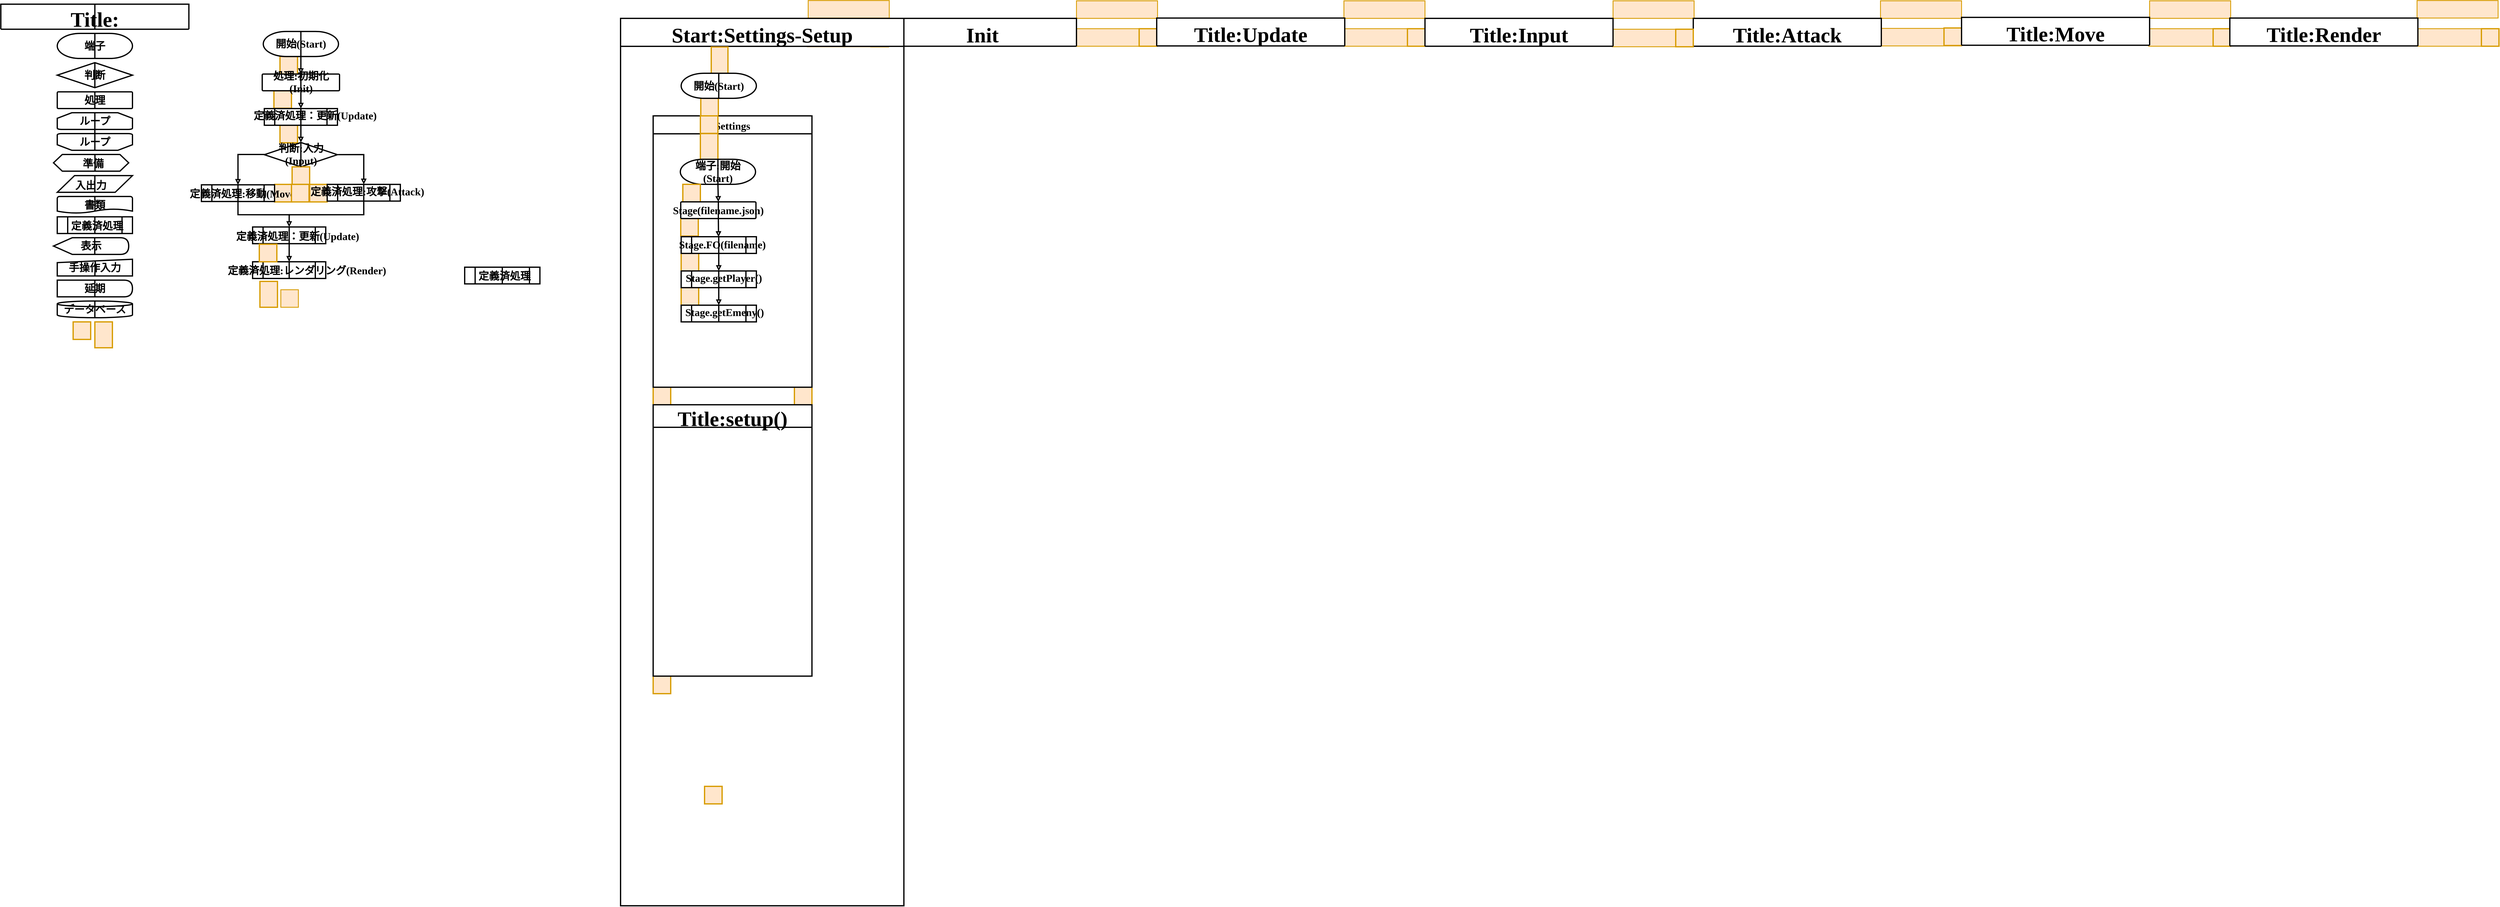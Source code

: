 <mxfile version="19.0.3" type="device" pages="9"><diagram id="8b9356f4-c5a1-f736-3c46-6402eabdcbc7" name="FlowChart"><mxGraphModel dx="2383" dy="449" grid="1" gridSize="10" guides="1" tooltips="1" connect="1" arrows="1" fold="1" page="1" pageScale="1" pageWidth="827" pageHeight="1169" background="#ffffff" math="0" shadow="0"><root><mxCell id="0"/><mxCell id="1" parent="0"/><mxCell id="vJ3IjZ5agWpm-erSKB4o-142" value="" style="rounded=0;whiteSpace=wrap;html=1;absoluteArcSize=1;arcSize=14;strokeWidth=2;fillColor=#ffe6cc;strokeColor=#d79b00;" parent="1" vertex="1"><mxGeometry x="934" y="68.75" width="194" height="42" as="geometry"/></mxCell><mxCell id="vJ3IjZ5agWpm-erSKB4o-145" value="" style="rounded=0;whiteSpace=wrap;html=1;absoluteArcSize=1;arcSize=14;strokeWidth=2;fillColor=#ffe6cc;strokeColor=#d79b00;" parent="1" vertex="1"><mxGeometry x="2858" y="68" width="194" height="42" as="geometry"/></mxCell><mxCell id="0Z_Jd7N48J3NTvZ7nQcg-229" value="" style="rounded=0;whiteSpace=wrap;html=1;absoluteArcSize=1;arcSize=14;strokeWidth=3;aspect=fixed;fillColor=#ffe6cc;strokeColor=#d79b00;" vertex="1" parent="1"><mxGeometry x="3010" y="67" width="42" height="42" as="geometry"/></mxCell><mxCell id="vJ3IjZ5agWpm-erSKB4o-146" value="" style="rounded=0;whiteSpace=wrap;html=1;absoluteArcSize=1;arcSize=14;strokeWidth=2;fillColor=#ffe6cc;strokeColor=#d79b00;" parent="1" vertex="1"><mxGeometry x="3500" y="68.75" width="194" height="42" as="geometry"/></mxCell><mxCell id="0Z_Jd7N48J3NTvZ7nQcg-227" value="" style="rounded=0;whiteSpace=wrap;html=1;absoluteArcSize=1;arcSize=14;strokeWidth=3;aspect=fixed;fillColor=#ffe6cc;strokeColor=#d79b00;" vertex="1" parent="1"><mxGeometry x="3654" y="68.75" width="42" height="42" as="geometry"/></mxCell><mxCell id="vJ3IjZ5agWpm-erSKB4o-143" value="" style="rounded=0;whiteSpace=wrap;html=1;absoluteArcSize=1;arcSize=14;strokeWidth=2;fillColor=#ffe6cc;strokeColor=#d79b00;" parent="1" vertex="1"><mxGeometry x="1574" y="68.75" width="194" height="42" as="geometry"/></mxCell><mxCell id="0Z_Jd7N48J3NTvZ7nQcg-225" value="" style="rounded=0;whiteSpace=wrap;html=1;absoluteArcSize=1;arcSize=14;strokeWidth=3;aspect=fixed;fillColor=#ffe6cc;strokeColor=#d79b00;" vertex="1" parent="1"><mxGeometry x="1726" y="68.75" width="42" height="42" as="geometry"/></mxCell><mxCell id="0Z_Jd7N48J3NTvZ7nQcg-53" value="" style="rounded=0;whiteSpace=wrap;html=1;absoluteArcSize=1;arcSize=14;strokeWidth=3;aspect=fixed;fillColor=#ffe6cc;strokeColor=#d79b00;" vertex="1" parent="1"><mxGeometry x="1084" y="68.75" width="42" height="42" as="geometry"/></mxCell><mxCell id="oexPa3vgfGNYkKnhhj2G-64" value="" style="rounded=0;whiteSpace=wrap;html=1;absoluteArcSize=1;arcSize=14;strokeWidth=3;aspect=fixed;fillColor=#ffe6cc;strokeColor=#d79b00;" parent="1" vertex="1"><mxGeometry x="-972" y="300.05" width="42" height="42" as="geometry"/></mxCell><mxCell id="oexPa3vgfGNYkKnhhj2G-58" value="" style="rounded=0;whiteSpace=wrap;html=1;absoluteArcSize=1;arcSize=14;strokeWidth=3;aspect=fixed;fillColor=#ffe6cc;strokeColor=#d79b00;" parent="1" vertex="1"><mxGeometry x="-986.5" y="217.33" width="42" height="42" as="geometry"/></mxCell><mxCell id="oexPa3vgfGNYkKnhhj2G-48" value="" style="rounded=0;whiteSpace=wrap;html=1;absoluteArcSize=1;arcSize=14;strokeWidth=3;aspect=fixed;fillColor=#ffe6cc;strokeColor=#d79b00;" parent="1" vertex="1"><mxGeometry x="-972" y="135.33" width="42" height="42" as="geometry"/></mxCell><mxCell id="vJ3IjZ5agWpm-erSKB4o-154" value="" style="rounded=0;whiteSpace=wrap;html=1;absoluteArcSize=1;arcSize=14;strokeWidth=2;fillColor=#ffe6cc;strokeColor=#d79b00;" parent="1" vertex="1"><mxGeometry x="4142" y="1.25" width="194" height="42" as="geometry"/></mxCell><mxCell id="vJ3IjZ5agWpm-erSKB4o-147" value="" style="rounded=0;whiteSpace=wrap;html=1;absoluteArcSize=1;arcSize=14;strokeWidth=2;fillColor=#ffe6cc;strokeColor=#d79b00;" parent="1" vertex="1"><mxGeometry x="4144" y="68.75" width="194" height="42" as="geometry"/></mxCell><mxCell id="vJ3IjZ5agWpm-erSKB4o-153" value="" style="rounded=0;whiteSpace=wrap;html=1;absoluteArcSize=1;arcSize=14;strokeWidth=2;fillColor=#ffe6cc;strokeColor=#d79b00;" parent="1" vertex="1"><mxGeometry x="3502" y="2" width="194" height="42" as="geometry"/></mxCell><mxCell id="vJ3IjZ5agWpm-erSKB4o-152" value="" style="rounded=0;whiteSpace=wrap;html=1;absoluteArcSize=1;arcSize=14;strokeWidth=2;fillColor=#ffe6cc;strokeColor=#d79b00;" parent="1" vertex="1"><mxGeometry x="2858" y="2" width="194" height="42" as="geometry"/></mxCell><mxCell id="vJ3IjZ5agWpm-erSKB4o-148" value="" style="rounded=0;whiteSpace=wrap;html=1;absoluteArcSize=1;arcSize=14;strokeWidth=2;fillColor=#ffe6cc;strokeColor=#d79b00;" parent="1" vertex="1"><mxGeometry x="2218" y="2" width="194" height="42" as="geometry"/></mxCell><mxCell id="vJ3IjZ5agWpm-erSKB4o-144" value="" style="rounded=0;whiteSpace=wrap;html=1;absoluteArcSize=1;arcSize=14;strokeWidth=2;fillColor=#ffe6cc;strokeColor=#d79b00;" parent="1" vertex="1"><mxGeometry x="2216" y="70" width="194" height="42" as="geometry"/></mxCell><mxCell id="vJ3IjZ5agWpm-erSKB4o-149" value="" style="rounded=0;whiteSpace=wrap;html=1;absoluteArcSize=1;arcSize=14;strokeWidth=2;fillColor=#ffe6cc;strokeColor=#d79b00;" parent="1" vertex="1"><mxGeometry x="1574" y="2" width="194" height="42" as="geometry"/></mxCell><mxCell id="vJ3IjZ5agWpm-erSKB4o-150" value="" style="rounded=0;whiteSpace=wrap;html=1;absoluteArcSize=1;arcSize=14;strokeWidth=2;fillColor=#ffe6cc;strokeColor=#d79b00;" parent="1" vertex="1"><mxGeometry x="934" y="2" width="194" height="42" as="geometry"/></mxCell><mxCell id="vJ3IjZ5agWpm-erSKB4o-151" value="" style="rounded=0;whiteSpace=wrap;html=1;absoluteArcSize=1;arcSize=14;strokeWidth=2;fillColor=#ffe6cc;strokeColor=#d79b00;" parent="1" vertex="1"><mxGeometry x="292" y="1.25" width="194" height="42" as="geometry"/></mxCell><mxCell id="vJ3IjZ5agWpm-erSKB4o-141" value="" style="rounded=0;whiteSpace=wrap;html=1;absoluteArcSize=1;arcSize=14;strokeWidth=2;fillColor=#ffe6cc;strokeColor=#d79b00;" parent="1" vertex="1"><mxGeometry x="290" y="70" width="194" height="42" as="geometry"/></mxCell><mxCell id="oexPa3vgfGNYkKnhhj2G-73" value="" style="rounded=0;whiteSpace=wrap;html=1;absoluteArcSize=1;arcSize=14;strokeWidth=3;aspect=fixed;fillColor=#ffe6cc;strokeColor=#d79b00;" parent="1" vertex="1"><mxGeometry x="-901" y="441.66" width="42" height="42" as="geometry"/></mxCell><mxCell id="oexPa3vgfGNYkKnhhj2G-74" value="" style="rounded=0;whiteSpace=wrap;html=1;absoluteArcSize=1;arcSize=14;strokeWidth=3;aspect=fixed;fillColor=#ffe6cc;strokeColor=#d79b00;" parent="1" vertex="1"><mxGeometry x="-985" y="441.66" width="42" height="42" as="geometry"/></mxCell><mxCell id="0Z_Jd7N48J3NTvZ7nQcg-174" style="edgeStyle=orthogonalEdgeStyle;rounded=0;orthogonalLoop=1;jettySize=auto;html=1;exitX=0.5;exitY=1;exitDx=0;exitDy=0;entryX=0.5;entryY=0;entryDx=0;entryDy=0;fontFamily=AsobiMemogaki;fontSize=25;startArrow=none;startFill=0;endArrow=block;endFill=0;strokeWidth=3;" edge="1" parent="1" source="5joyLFY6nevB4MXao6UH-39" target="5joyLFY6nevB4MXao6UH-50"><mxGeometry relative="1" as="geometry"/></mxCell><mxCell id="5joyLFY6nevB4MXao6UH-39" value="" style="verticalLabelPosition=bottom;verticalAlign=top;html=1;strokeWidth=3;shape=process;whiteSpace=wrap;rounded=0;size=0.14;arcSize=6;shadow=0;glass=0;comic=0;" parent="1" vertex="1"><mxGeometry x="-1037.5" y="543.66" width="175" height="40" as="geometry"/></mxCell><mxCell id="4" value="&lt;font face=&quot;AsobiMemogaki&quot; style=&quot;font-size: 25px;&quot;&gt;&lt;b&gt;端子&lt;/b&gt;&lt;/font&gt;" style="strokeWidth=3;html=1;shape=mxgraph.flowchart.terminator;whiteSpace=wrap;rounded=0;shadow=0;glass=0;comic=0;aspect=fixed;" parent="1" vertex="1"><mxGeometry x="-1505" y="80.05" width="180" height="60" as="geometry"/></mxCell><mxCell id="5" value="&lt;font face=&quot;AsobiMemogaki&quot; style=&quot;font-size: 25px;&quot;&gt;&lt;b&gt;処理&lt;/b&gt;&lt;/font&gt;" style="strokeWidth=3;html=1;shape=mxgraph.flowchart.process;whiteSpace=wrap;rounded=0;shadow=0;glass=0;comic=0;" parent="1" vertex="1"><mxGeometry x="-1505" y="220.05" width="180" height="40" as="geometry"/></mxCell><mxCell id="9" value="&lt;font face=&quot;AsobiMemogaki&quot; style=&quot;font-size: 25px;&quot;&gt;&lt;b&gt;判断&lt;/b&gt;&lt;/font&gt;" style="strokeWidth=3;html=1;shape=mxgraph.flowchart.decision;rounded=0;shadow=0;glass=0;comic=0;aspect=fixed;labelBorderColor=none;labelBackgroundColor=none;whiteSpace=wrap;" parent="1" vertex="1"><mxGeometry x="-1505" y="150.05" width="180" height="60" as="geometry"/></mxCell><mxCell id="0Z_Jd7N48J3NTvZ7nQcg-181" value="" style="edgeStyle=none;rounded=0;orthogonalLoop=1;jettySize=auto;html=1;fontFamily=AsobiMemogaki;fontSize=25;startArrow=none;startFill=0;endArrow=none;endFill=0;strokeWidth=3;" edge="1" parent="1" source="11" target="12"><mxGeometry relative="1" as="geometry"/></mxCell><mxCell id="11" value="&lt;font face=&quot;AsobiMemogaki&quot; style=&quot;font-size: 25px;&quot;&gt;&lt;b&gt;ループ&lt;/b&gt;&lt;/font&gt;" style="strokeWidth=3;html=1;shape=mxgraph.flowchart.loop_limit;whiteSpace=wrap;rounded=0;shadow=0;glass=0;comic=0;direction=west;aspect=fixed;" parent="1" vertex="1"><mxGeometry x="-1505" y="320" width="180" height="40" as="geometry"/></mxCell><mxCell id="12" value="&lt;font face=&quot;AsobiMemogaki&quot; style=&quot;font-size: 25px;&quot;&gt;&lt;b&gt;ループ&lt;/b&gt;&lt;/font&gt;" style="strokeWidth=3;html=1;shape=mxgraph.flowchart.loop_limit;whiteSpace=wrap;rounded=0;shadow=0;glass=0;comic=0;aspect=fixed;" parent="1" vertex="1"><mxGeometry x="-1505" y="270.05" width="180" height="40" as="geometry"/></mxCell><mxCell id="22" value="" style="verticalLabelPosition=bottom;verticalAlign=top;html=1;strokeWidth=3;shape=process;whiteSpace=wrap;rounded=0;size=0.14;arcSize=6;shadow=0;glass=0;comic=0;" parent="1" vertex="1"><mxGeometry x="-1505" y="519.33" width="180" height="40" as="geometry"/></mxCell><mxCell id="23" value="&lt;font face=&quot;AsobiMemogaki&quot; style=&quot;font-size: 25px;&quot;&gt;&lt;b&gt;定義済処理&lt;/b&gt;&lt;/font&gt;" style="text;html=1;resizable=0;points=[];autosize=1;align=left;verticalAlign=top;spacingTop=-4;rounded=0;" parent="1" vertex="1"><mxGeometry x="-1474" y="523.66" width="140" height="20" as="geometry"/></mxCell><mxCell id="26" value="&lt;font face=&quot;AsobiMemogaki&quot; style=&quot;font-size: 25px;&quot;&gt;&lt;b&gt;表示&lt;/b&gt;&lt;/font&gt;" style="shape=display;whiteSpace=wrap;html=1;rounded=0;shadow=0;glass=0;comic=0;strokeWidth=3;" parent="1" vertex="1"><mxGeometry x="-1514" y="569.33" width="180" height="40" as="geometry"/></mxCell><mxCell id="27" value="" style="verticalLabelPosition=bottom;verticalAlign=top;html=1;strokeWidth=3;shape=hexagon;perimeter=hexagonPerimeter2;arcSize=6;size=0.117;rounded=0;shadow=0;glass=0;comic=0;aspect=fixed;" parent="1" vertex="1"><mxGeometry x="-1514" y="370.0" width="180" height="40" as="geometry"/></mxCell><mxCell id="28" value="&lt;font face=&quot;AsobiMemogaki&quot; style=&quot;font-size: 25px;&quot;&gt;&lt;b&gt;準備&lt;/b&gt;&lt;/font&gt;" style="text;html=1;resizable=0;points=[];autosize=1;align=left;verticalAlign=top;spacingTop=-4;rounded=0;" parent="1" vertex="1"><mxGeometry x="-1446" y="375" width="70" height="20" as="geometry"/></mxCell><mxCell id="29" value="" style="verticalLabelPosition=bottom;verticalAlign=top;html=1;strokeWidth=3;shape=parallelogram;perimeter=parallelogramPerimeter;whiteSpace=wrap;rounded=0;arcSize=12;size=0.23;shadow=0;glass=0;comic=0;aspect=fixed;" parent="1" vertex="1"><mxGeometry x="-1505" y="420.66" width="180" height="40" as="geometry"/></mxCell><mxCell id="31" value="&lt;font face=&quot;AsobiMemogaki&quot; style=&quot;font-size: 25px;&quot;&gt;&lt;b&gt;書類&lt;/b&gt;&lt;/font&gt;" style="strokeWidth=3;html=1;shape=mxgraph.flowchart.document2;whiteSpace=wrap;size=0.25;rounded=0;shadow=0;glass=0;comic=0;aspect=fixed;" parent="1" vertex="1"><mxGeometry x="-1505" y="470.66" width="180" height="40" as="geometry"/></mxCell><mxCell id="32" value="&lt;font face=&quot;AsobiMemogaki&quot; style=&quot;font-size: 25px;&quot;&gt;&lt;b&gt;手操作入力&lt;/b&gt;&lt;/font&gt;" style="shape=manualInput;whiteSpace=wrap;html=1;rounded=0;shadow=0;glass=0;comic=0;strokeWidth=3;size=8;aspect=fixed;" parent="1" vertex="1"><mxGeometry x="-1505" y="621" width="180" height="40" as="geometry"/></mxCell><mxCell id="35" value="&lt;font face=&quot;AsobiMemogaki&quot; style=&quot;font-size: 25px;&quot;&gt;&lt;b&gt;延期&lt;/b&gt;&lt;/font&gt;" style="shape=delay;whiteSpace=wrap;html=1;rounded=0;shadow=0;glass=0;comic=0;strokeWidth=3;" parent="1" vertex="1"><mxGeometry x="-1505" y="671" width="180" height="40" as="geometry"/></mxCell><mxCell id="36" value="&lt;div style=&quot;text-align: justify&quot;&gt;&lt;font style=&quot;font-size: 25px;&quot; face=&quot;AsobiMemogaki&quot;&gt;&lt;b&gt;データベース&lt;/b&gt;&lt;/font&gt;&lt;/div&gt;" style="strokeWidth=3;html=1;shape=mxgraph.flowchart.database;whiteSpace=wrap;rounded=0;shadow=0;glass=0;comic=0;" parent="1" vertex="1"><mxGeometry x="-1505" y="721" width="180" height="40" as="geometry"/></mxCell><mxCell id="WuMcj0hJKlT_on0qylqf-58" value="" style="rounded=0;whiteSpace=wrap;html=1;absoluteArcSize=1;arcSize=14;strokeWidth=3;aspect=fixed;fillColor=#ffe6cc;strokeColor=#d79b00;" parent="1" vertex="1"><mxGeometry x="-1467" y="771" width="42" height="42" as="geometry"/></mxCell><mxCell id="oexPa3vgfGNYkKnhhj2G-46" value="&lt;font face=&quot;AsobiMemogaki&quot; style=&quot;font-size: 25px;&quot;&gt;&lt;b style=&quot;&quot;&gt;開始(Start)&lt;/b&gt;&lt;/font&gt;" style="strokeWidth=3;html=1;shape=mxgraph.flowchart.terminator;whiteSpace=wrap;rounded=0;shadow=0;glass=0;comic=0;aspect=fixed;" parent="1" vertex="1"><mxGeometry x="-1012" y="75.33" width="180" height="60" as="geometry"/></mxCell><mxCell id="0Z_Jd7N48J3NTvZ7nQcg-178" style="edgeStyle=none;rounded=0;orthogonalLoop=1;jettySize=auto;html=1;exitX=0.5;exitY=1;exitDx=0;exitDy=0;exitPerimeter=0;entryX=0.5;entryY=0;entryDx=0;entryDy=0;entryPerimeter=0;fontFamily=AsobiMemogaki;fontSize=25;startArrow=none;startFill=0;endArrow=block;endFill=0;strokeWidth=3;" edge="1" parent="1" source="oexPa3vgfGNYkKnhhj2G-46" target="oexPa3vgfGNYkKnhhj2G-53"><mxGeometry relative="1" as="geometry"/></mxCell><mxCell id="oexPa3vgfGNYkKnhhj2G-53" value="&lt;b&gt;&lt;font face=&quot;AsobiMemogaki&quot; style=&quot;font-size: 25px;&quot;&gt;処理:&lt;/font&gt;&lt;font face=&quot;AsobiMemogaki&quot;&gt;&lt;span style=&quot;font-size: 25px;&quot;&gt;初期化(Init)&lt;/span&gt;&lt;/font&gt;&lt;/b&gt;" style="strokeWidth=3;html=1;shape=mxgraph.flowchart.process;whiteSpace=wrap;rounded=0;shadow=0;glass=0;comic=0;" parent="1" vertex="1"><mxGeometry x="-1014.5" y="177.33" width="185" height="40" as="geometry"/></mxCell><mxCell id="0Z_Jd7N48J3NTvZ7nQcg-176" style="edgeStyle=none;rounded=0;orthogonalLoop=1;jettySize=auto;html=1;exitX=0.5;exitY=1;exitDx=0;exitDy=0;fontFamily=AsobiMemogaki;fontSize=25;startArrow=none;startFill=0;endArrow=block;endFill=0;strokeWidth=3;entryX=0.5;entryY=0;entryDx=0;entryDy=0;entryPerimeter=0;" edge="1" parent="1" source="oexPa3vgfGNYkKnhhj2G-56" target="oexPa3vgfGNYkKnhhj2G-55"><mxGeometry relative="1" as="geometry"><mxPoint x="-922" y="310.0" as="sourcePoint"/></mxGeometry></mxCell><mxCell id="oexPa3vgfGNYkKnhhj2G-55" value="&lt;font face=&quot;AsobiMemogaki&quot; style=&quot;font-size: 25px;&quot;&gt;&lt;b&gt;判断:入力(Input)&lt;/b&gt;&lt;/font&gt;" style="strokeWidth=3;html=1;shape=mxgraph.flowchart.decision;whiteSpace=wrap;rounded=0;shadow=0;glass=0;comic=0;aspect=fixed;" parent="1" vertex="1"><mxGeometry x="-1009.5" y="341.33" width="175" height="58.33" as="geometry"/></mxCell><mxCell id="0Z_Jd7N48J3NTvZ7nQcg-177" style="edgeStyle=none;rounded=0;orthogonalLoop=1;jettySize=auto;html=1;exitX=0.5;exitY=1;exitDx=0;exitDy=0;entryX=0.5;entryY=0;entryDx=0;entryDy=0;fontFamily=AsobiMemogaki;fontSize=25;startArrow=none;startFill=0;endArrow=block;endFill=0;strokeWidth=3;exitPerimeter=0;" edge="1" parent="1" source="oexPa3vgfGNYkKnhhj2G-53" target="oexPa3vgfGNYkKnhhj2G-56"><mxGeometry relative="1" as="geometry"/></mxCell><mxCell id="oexPa3vgfGNYkKnhhj2G-56" value="" style="verticalLabelPosition=bottom;verticalAlign=top;html=1;strokeWidth=3;shape=process;whiteSpace=wrap;rounded=0;size=0.14;arcSize=6;shadow=0;glass=0;comic=0;" parent="1" vertex="1"><mxGeometry x="-1009.5" y="260.05" width="175" height="40" as="geometry"/></mxCell><mxCell id="oexPa3vgfGNYkKnhhj2G-57" value="&lt;font face=&quot;AsobiMemogaki&quot; style=&quot;font-size: 25px;&quot;&gt;&lt;b&gt;定義済処理：更新(Update)&lt;/b&gt;&lt;/font&gt;" style="text;html=1;resizable=0;points=[];autosize=1;align=left;verticalAlign=top;spacingTop=-4;rounded=0;" parent="1" vertex="1"><mxGeometry x="-1037.5" y="260.05" width="270" height="20" as="geometry"/></mxCell><mxCell id="oexPa3vgfGNYkKnhhj2G-67" value="" style="verticalLabelPosition=bottom;verticalAlign=top;html=1;strokeWidth=3;shape=process;whiteSpace=wrap;rounded=0;size=0.14;arcSize=6;shadow=0;glass=0;comic=0;" parent="1" vertex="1"><mxGeometry x="-859" y="441.66" width="175" height="40" as="geometry"/></mxCell><mxCell id="oexPa3vgfGNYkKnhhj2G-68" value="&lt;font face=&quot;AsobiMemogaki&quot; style=&quot;font-size: 25px;&quot;&gt;&lt;b&gt;定義済処理:攻撃(Attack)&lt;/b&gt;&lt;/font&gt;" style="text;html=1;resizable=0;points=[];autosize=1;align=left;verticalAlign=top;spacingTop=-4;rounded=0;" parent="1" vertex="1"><mxGeometry x="-901" y="441.66" width="270" height="20" as="geometry"/></mxCell><mxCell id="oexPa3vgfGNYkKnhhj2G-69" value="" style="rounded=0;whiteSpace=wrap;html=1;absoluteArcSize=1;arcSize=14;strokeWidth=3;aspect=fixed;fillColor=#ffe6cc;strokeColor=#d79b00;" parent="1" vertex="1"><mxGeometry x="-943" y="399.66" width="42" height="42" as="geometry"/></mxCell><mxCell id="oexPa3vgfGNYkKnhhj2G-75" value="" style="verticalLabelPosition=bottom;verticalAlign=top;html=1;strokeWidth=3;shape=process;whiteSpace=wrap;rounded=0;size=0.14;arcSize=6;shadow=0;glass=0;comic=0;" parent="1" vertex="1"><mxGeometry x="-1160" y="442.66" width="175" height="40" as="geometry"/></mxCell><mxCell id="oexPa3vgfGNYkKnhhj2G-76" value="&lt;font face=&quot;AsobiMemogaki&quot; style=&quot;font-size: 25px;&quot;&gt;&lt;b&gt;定義済処理:移動(Move)&lt;/b&gt;&lt;/font&gt;" style="text;html=1;resizable=0;points=[];autosize=1;align=left;verticalAlign=top;spacingTop=-4;rounded=0;" parent="1" vertex="1"><mxGeometry x="-1190" y="447" width="250" height="20" as="geometry"/></mxCell><mxCell id="5joyLFY6nevB4MXao6UH-38" value="&lt;font face=&quot;AsobiMemogaki&quot; style=&quot;font-size: 25px;&quot;&gt;&lt;b&gt;定義済処理：更新(Update)&lt;/b&gt;&lt;/font&gt;" style="text;html=1;resizable=0;points=[];autosize=1;align=left;verticalAlign=top;spacingTop=-4;rounded=0;" parent="1" vertex="1"><mxGeometry x="-1079" y="549.33" width="270" height="20" as="geometry"/></mxCell><mxCell id="oexPa3vgfGNYkKnhhj2G-70" value="" style="rounded=0;whiteSpace=wrap;html=1;absoluteArcSize=1;arcSize=14;strokeWidth=3;aspect=fixed;fillColor=#ffe6cc;strokeColor=#d79b00;" parent="1" vertex="1"><mxGeometry x="-944.5" y="441.66" width="42" height="42" as="geometry"/></mxCell><mxCell id="5joyLFY6nevB4MXao6UH-50" value="" style="verticalLabelPosition=bottom;verticalAlign=top;html=1;strokeWidth=3;shape=process;whiteSpace=wrap;rounded=0;size=0.14;arcSize=6;shadow=0;glass=0;comic=0;" parent="1" vertex="1"><mxGeometry x="-1037.5" y="627" width="175" height="40" as="geometry"/></mxCell><mxCell id="5joyLFY6nevB4MXao6UH-51" value="&lt;font face=&quot;AsobiMemogaki&quot; style=&quot;font-size: 25px;&quot;&gt;&lt;b&gt;定義済処理:レンダリング(Render)&lt;/b&gt;&lt;/font&gt;" style="text;html=1;resizable=0;points=[];autosize=1;align=left;verticalAlign=top;spacingTop=-4;rounded=0;" parent="1" vertex="1"><mxGeometry x="-1099" y="631" width="310" height="20" as="geometry"/></mxCell><mxCell id="5joyLFY6nevB4MXao6UH-52" value="" style="rounded=0;whiteSpace=wrap;html=1;absoluteArcSize=1;arcSize=14;strokeWidth=3;aspect=fixed;fillColor=#ffe6cc;strokeColor=#d79b00;" parent="1" vertex="1"><mxGeometry x="-1021.5" y="585.0" width="42" height="42" as="geometry"/></mxCell><mxCell id="gLAf9XCd8Vt8i7-jjPqV-48" value="" style="rounded=0;whiteSpace=wrap;html=1;absoluteArcSize=1;arcSize=14;strokeWidth=3;fillColor=#ffe6cc;strokeColor=#d79b00;" parent="1" vertex="1"><mxGeometry x="-1415" y="771" width="42" height="62" as="geometry"/></mxCell><mxCell id="gLAf9XCd8Vt8i7-jjPqV-49" value="" style="rounded=0;whiteSpace=wrap;html=1;absoluteArcSize=1;arcSize=14;strokeWidth=3;fillColor=#ffe6cc;strokeColor=#d79b00;" parent="1" vertex="1"><mxGeometry x="-1020" y="674" width="42" height="62" as="geometry"/></mxCell><mxCell id="gLAf9XCd8Vt8i7-jjPqV-58" value="" style="endArrow=block;startArrow=none;html=1;rounded=0;strokeWidth=3;jumpSize=6;entryX=0.5;entryY=0;entryDx=0;entryDy=0;startFill=0;endFill=0;" parent="1" target="5joyLFY6nevB4MXao6UH-39" edge="1" source="0Z_Jd7N48J3NTvZ7nQcg-161"><mxGeometry width="50" height="50" relative="1" as="geometry"><mxPoint x="-950" y="520" as="sourcePoint"/><mxPoint x="-918.5" y="567" as="targetPoint"/></mxGeometry></mxCell><mxCell id="gLAf9XCd8Vt8i7-jjPqV-59" value="" style="endArrow=none;html=1;rounded=0;strokeWidth=3;jumpSize=6;entryX=0.5;entryY=1;entryDx=0;entryDy=0;edgeStyle=orthogonalEdgeStyle;" parent="1" target="oexPa3vgfGNYkKnhhj2G-75" edge="1" source="0Z_Jd7N48J3NTvZ7nQcg-161"><mxGeometry width="50" height="50" relative="1" as="geometry"><mxPoint x="-950" y="517" as="sourcePoint"/><mxPoint x="-1080.2" y="484.86" as="targetPoint"/></mxGeometry></mxCell><mxCell id="vJ3IjZ5agWpm-erSKB4o-54" value="Init" style="swimlane;rounded=0;fontSize=50;strokeColor=#000000;strokeWidth=3;fontFamily=AsobiMemogaki;startSize=67;verticalAlign=middle;arcSize=19;fillColor=default;gradientColor=none;swimlaneFillColor=none;glass=0;shadow=0;aspect=fixed;" parent="1" vertex="1" collapsed="1"><mxGeometry x="484" y="44" width="450" height="66.75" as="geometry"><mxRectangle x="484" y="44" width="600" height="1200" as="alternateBounds"/></mxGeometry></mxCell><mxCell id="vJ3IjZ5agWpm-erSKB4o-57" value="" style="rounded=0;whiteSpace=wrap;html=1;absoluteArcSize=1;arcSize=14;strokeWidth=3;aspect=fixed;fillColor=#ffe6cc;strokeColor=#d79b00;" parent="vJ3IjZ5agWpm-erSKB4o-54" vertex="1"><mxGeometry x="202.5" y="186.83" width="42" height="42" as="geometry"/></mxCell><mxCell id="vJ3IjZ5agWpm-erSKB4o-58" value="" style="rounded=0;whiteSpace=wrap;html=1;absoluteArcSize=1;arcSize=14;strokeWidth=3;fillColor=#ffe6cc;strokeColor=#d79b00;" parent="vJ3IjZ5agWpm-erSKB4o-54" vertex="1"><mxGeometry x="286.5" y="68.5" width="42" height="63" as="geometry"/></mxCell><mxCell id="vJ3IjZ5agWpm-erSKB4o-56" value="&lt;b style=&quot;font-family: AsobiMemogaki; font-size: 25px;&quot;&gt;開始(Start)&lt;/b&gt;" style="strokeWidth=3;html=1;shape=mxgraph.flowchart.terminator;whiteSpace=wrap;rounded=0;shadow=0;glass=0;comic=0;aspect=fixed;" parent="vJ3IjZ5agWpm-erSKB4o-54" vertex="1"><mxGeometry x="222.5" y="131.5" width="175" height="58.33" as="geometry"/></mxCell><mxCell id="vJ3IjZ5agWpm-erSKB4o-81" value="Title:Update" style="swimlane;rounded=0;fontSize=50;strokeColor=#000000;strokeWidth=3;fontFamily=AsobiMemogaki;startSize=67;verticalAlign=middle;arcSize=19;fillColor=default;gradientColor=none;swimlaneFillColor=none;glass=0;shadow=0;aspect=fixed;" parent="1" vertex="1" collapsed="1"><mxGeometry x="1126" y="43.25" width="450" height="66.75" as="geometry"><mxRectangle x="1126" y="43.25" width="600" height="1200" as="alternateBounds"/></mxGeometry></mxCell><mxCell id="vJ3IjZ5agWpm-erSKB4o-118" style="edgeStyle=orthogonalEdgeStyle;rounded=0;orthogonalLoop=1;jettySize=auto;html=1;exitX=0.5;exitY=1;exitDx=0;exitDy=0;exitPerimeter=0;entryX=0.5;entryY=0;entryDx=0;entryDy=0;fontFamily=AsobiMemogaki;fontSize=30;endArrow=block;endFill=0;" parent="vJ3IjZ5agWpm-erSKB4o-81" source="vJ3IjZ5agWpm-erSKB4o-83" target="vJ3IjZ5agWpm-erSKB4o-86" edge="1"><mxGeometry relative="1" as="geometry"/></mxCell><mxCell id="vJ3IjZ5agWpm-erSKB4o-83" value="&lt;b style=&quot;font-family: AsobiMemogaki; font-size: 25px;&quot;&gt;開始(Start)&lt;/b&gt;" style="strokeWidth=3;html=1;shape=mxgraph.flowchart.terminator;whiteSpace=wrap;rounded=0;shadow=0;glass=0;comic=0;aspect=fixed;" parent="vJ3IjZ5agWpm-erSKB4o-81" vertex="1"><mxGeometry x="222.5" y="131.5" width="175" height="58.33" as="geometry"/></mxCell><mxCell id="vJ3IjZ5agWpm-erSKB4o-84" value="" style="rounded=0;whiteSpace=wrap;html=1;absoluteArcSize=1;arcSize=14;strokeWidth=3;aspect=fixed;fillColor=#ffe6cc;strokeColor=#d79b00;" parent="vJ3IjZ5agWpm-erSKB4o-81" vertex="1"><mxGeometry x="202.5" y="186.83" width="42" height="42" as="geometry"/></mxCell><mxCell id="vJ3IjZ5agWpm-erSKB4o-85" value="" style="rounded=0;whiteSpace=wrap;html=1;absoluteArcSize=1;arcSize=14;strokeWidth=3;fillColor=#ffe6cc;strokeColor=#d79b00;" parent="vJ3IjZ5agWpm-erSKB4o-81" vertex="1"><mxGeometry x="286.5" y="68.5" width="42" height="63" as="geometry"/></mxCell><mxCell id="vJ3IjZ5agWpm-erSKB4o-86" value="" style="verticalLabelPosition=bottom;verticalAlign=top;html=1;strokeWidth=3;shape=process;whiteSpace=wrap;rounded=0;size=0.14;arcSize=6;shadow=0;glass=0;comic=0;" parent="vJ3IjZ5agWpm-erSKB4o-81" vertex="1"><mxGeometry x="187.5" y="228.83" width="240" height="40" as="geometry"/></mxCell><mxCell id="vJ3IjZ5agWpm-erSKB4o-87" value="&lt;font face=&quot;AsobiMemogaki&quot; style=&quot;font-size: 25px;&quot;&gt;&lt;b&gt;定義済処理:Init&lt;/b&gt;&lt;/font&gt;" style="text;html=1;resizable=0;points=[];autosize=1;align=left;verticalAlign=top;spacingTop=-4;rounded=0;" parent="vJ3IjZ5agWpm-erSKB4o-81" vertex="1"><mxGeometry x="217.5" y="233" width="180" height="20" as="geometry"/></mxCell><mxCell id="vJ3IjZ5agWpm-erSKB4o-88" value="Title:Input" style="swimlane;rounded=0;fontSize=50;strokeColor=#000000;strokeWidth=3;fontFamily=AsobiMemogaki;startSize=67;verticalAlign=middle;arcSize=19;fillColor=default;gradientColor=none;swimlaneFillColor=none;glass=0;shadow=0;aspect=fixed;" parent="1" vertex="1" collapsed="1"><mxGeometry x="1768" y="44" width="450" height="66.75" as="geometry"><mxRectangle x="1768" y="44" width="600" height="1200" as="alternateBounds"/></mxGeometry></mxCell><mxCell id="vJ3IjZ5agWpm-erSKB4o-90" value="&lt;b style=&quot;font-family: AsobiMemogaki; font-size: 25px;&quot;&gt;開始(Start)&lt;/b&gt;" style="strokeWidth=3;html=1;shape=mxgraph.flowchart.terminator;whiteSpace=wrap;rounded=0;shadow=0;glass=0;comic=0;aspect=fixed;" parent="vJ3IjZ5agWpm-erSKB4o-88" vertex="1"><mxGeometry x="222.5" y="131.5" width="175" height="58.33" as="geometry"/></mxCell><mxCell id="vJ3IjZ5agWpm-erSKB4o-91" value="" style="rounded=0;whiteSpace=wrap;html=1;absoluteArcSize=1;arcSize=14;strokeWidth=3;aspect=fixed;fillColor=#ffe6cc;strokeColor=#d79b00;" parent="vJ3IjZ5agWpm-erSKB4o-88" vertex="1"><mxGeometry x="202.5" y="186.83" width="42" height="42" as="geometry"/></mxCell><mxCell id="vJ3IjZ5agWpm-erSKB4o-92" value="" style="rounded=0;whiteSpace=wrap;html=1;absoluteArcSize=1;arcSize=14;strokeWidth=3;fillColor=#ffe6cc;strokeColor=#d79b00;" parent="vJ3IjZ5agWpm-erSKB4o-88" vertex="1"><mxGeometry x="286.5" y="68.5" width="42" height="63" as="geometry"/></mxCell><mxCell id="vJ3IjZ5agWpm-erSKB4o-93" value="" style="verticalLabelPosition=bottom;verticalAlign=top;html=1;strokeWidth=3;shape=process;whiteSpace=wrap;rounded=0;size=0.14;arcSize=6;shadow=0;glass=0;comic=0;" parent="vJ3IjZ5agWpm-erSKB4o-88" vertex="1"><mxGeometry x="187.5" y="228.83" width="240" height="40" as="geometry"/></mxCell><mxCell id="vJ3IjZ5agWpm-erSKB4o-94" value="&lt;font face=&quot;AsobiMemogaki&quot; style=&quot;font-size: 25px;&quot;&gt;&lt;b&gt;定義済処理:Init&lt;/b&gt;&lt;/font&gt;" style="text;html=1;resizable=0;points=[];autosize=1;align=left;verticalAlign=top;spacingTop=-4;rounded=0;" parent="vJ3IjZ5agWpm-erSKB4o-88" vertex="1"><mxGeometry x="217.5" y="233" width="180" height="20" as="geometry"/></mxCell><mxCell id="vJ3IjZ5agWpm-erSKB4o-96" value="Title:Attack" style="swimlane;rounded=0;fontSize=50;strokeColor=#000000;strokeWidth=3;fontFamily=AsobiMemogaki;startSize=67;verticalAlign=middle;arcSize=19;fillColor=default;gradientColor=none;swimlaneFillColor=none;glass=0;shadow=0;aspect=fixed;" parent="1" vertex="1" collapsed="1"><mxGeometry x="2410" y="44" width="450" height="66.75" as="geometry"><mxRectangle x="2410" y="44" width="600" height="1200" as="alternateBounds"/></mxGeometry></mxCell><mxCell id="vJ3IjZ5agWpm-erSKB4o-112" style="edgeStyle=orthogonalEdgeStyle;rounded=0;orthogonalLoop=1;jettySize=auto;html=1;exitX=0.5;exitY=1;exitDx=0;exitDy=0;exitPerimeter=0;entryX=0.5;entryY=0;entryDx=0;entryDy=0;fontFamily=AsobiMemogaki;fontSize=30;endArrow=block;endFill=0;" parent="vJ3IjZ5agWpm-erSKB4o-96" source="vJ3IjZ5agWpm-erSKB4o-98" target="vJ3IjZ5agWpm-erSKB4o-101" edge="1"><mxGeometry relative="1" as="geometry"/></mxCell><mxCell id="vJ3IjZ5agWpm-erSKB4o-98" value="&lt;b style=&quot;font-family: AsobiMemogaki; font-size: 25px;&quot;&gt;開始(Start)&lt;/b&gt;" style="strokeWidth=3;html=1;shape=mxgraph.flowchart.terminator;whiteSpace=wrap;rounded=0;shadow=0;glass=0;comic=0;aspect=fixed;" parent="vJ3IjZ5agWpm-erSKB4o-96" vertex="1"><mxGeometry x="222.5" y="131.5" width="175" height="58.33" as="geometry"/></mxCell><mxCell id="vJ3IjZ5agWpm-erSKB4o-99" value="" style="rounded=0;whiteSpace=wrap;html=1;absoluteArcSize=1;arcSize=14;strokeWidth=3;aspect=fixed;fillColor=#ffe6cc;strokeColor=#d79b00;" parent="vJ3IjZ5agWpm-erSKB4o-96" vertex="1"><mxGeometry x="202.5" y="186.83" width="42" height="42" as="geometry"/></mxCell><mxCell id="vJ3IjZ5agWpm-erSKB4o-100" value="" style="rounded=0;whiteSpace=wrap;html=1;absoluteArcSize=1;arcSize=14;strokeWidth=3;fillColor=#ffe6cc;strokeColor=#d79b00;" parent="vJ3IjZ5agWpm-erSKB4o-96" vertex="1"><mxGeometry x="286.5" y="68.5" width="42" height="63" as="geometry"/></mxCell><mxCell id="vJ3IjZ5agWpm-erSKB4o-101" value="" style="verticalLabelPosition=bottom;verticalAlign=top;html=1;strokeWidth=3;shape=process;whiteSpace=wrap;rounded=0;size=0.14;arcSize=6;shadow=0;glass=0;comic=0;" parent="vJ3IjZ5agWpm-erSKB4o-96" vertex="1"><mxGeometry x="187.5" y="228.83" width="240" height="40" as="geometry"/></mxCell><mxCell id="vJ3IjZ5agWpm-erSKB4o-102" value="&lt;font face=&quot;AsobiMemogaki&quot; style=&quot;font-size: 25px;&quot;&gt;&lt;b&gt;定義済処理:Init&lt;/b&gt;&lt;/font&gt;" style="text;html=1;resizable=0;points=[];autosize=1;align=left;verticalAlign=top;spacingTop=-4;rounded=0;" parent="vJ3IjZ5agWpm-erSKB4o-96" vertex="1"><mxGeometry x="222.5" y="228.83" width="180" height="20" as="geometry"/></mxCell><mxCell id="vJ3IjZ5agWpm-erSKB4o-104" value="Title:Move" style="swimlane;rounded=0;fontSize=50;strokeColor=#000000;strokeWidth=3;fontFamily=AsobiMemogaki;startSize=67;verticalAlign=middle;arcSize=19;fillColor=default;gradientColor=none;swimlaneFillColor=none;glass=0;shadow=0;aspect=fixed;" parent="1" vertex="1" collapsed="1"><mxGeometry x="3052" y="41.67" width="450" height="66.75" as="geometry"><mxRectangle x="3052" y="41.67" width="600" height="1200" as="alternateBounds"/></mxGeometry></mxCell><mxCell id="vJ3IjZ5agWpm-erSKB4o-106" value="&lt;b style=&quot;font-family: AsobiMemogaki; font-size: 25px;&quot;&gt;開始(Start)&lt;/b&gt;" style="strokeWidth=3;html=1;shape=mxgraph.flowchart.terminator;whiteSpace=wrap;rounded=0;shadow=0;glass=0;comic=0;aspect=fixed;" parent="vJ3IjZ5agWpm-erSKB4o-104" vertex="1"><mxGeometry x="222.5" y="131.5" width="175" height="58.33" as="geometry"/></mxCell><mxCell id="vJ3IjZ5agWpm-erSKB4o-107" value="" style="rounded=0;whiteSpace=wrap;html=1;absoluteArcSize=1;arcSize=14;strokeWidth=3;aspect=fixed;fillColor=#ffe6cc;strokeColor=#d79b00;" parent="vJ3IjZ5agWpm-erSKB4o-104" vertex="1"><mxGeometry x="202.5" y="186.83" width="42" height="42" as="geometry"/></mxCell><mxCell id="vJ3IjZ5agWpm-erSKB4o-108" value="" style="rounded=0;whiteSpace=wrap;html=1;absoluteArcSize=1;arcSize=14;strokeWidth=3;fillColor=#ffe6cc;strokeColor=#d79b00;" parent="vJ3IjZ5agWpm-erSKB4o-104" vertex="1"><mxGeometry x="286.5" y="68.5" width="42" height="63" as="geometry"/></mxCell><mxCell id="vJ3IjZ5agWpm-erSKB4o-109" value="" style="verticalLabelPosition=bottom;verticalAlign=top;html=1;strokeWidth=3;shape=process;whiteSpace=wrap;rounded=0;size=0.14;arcSize=6;shadow=0;glass=0;comic=0;" parent="vJ3IjZ5agWpm-erSKB4o-104" vertex="1"><mxGeometry x="187.5" y="228.83" width="240" height="40" as="geometry"/></mxCell><mxCell id="vJ3IjZ5agWpm-erSKB4o-110" value="&lt;font face=&quot;AsobiMemogaki&quot; style=&quot;font-size: 25px;&quot;&gt;&lt;b&gt;定義済処理:Init&lt;/b&gt;&lt;/font&gt;" style="text;html=1;resizable=0;points=[];autosize=1;align=left;verticalAlign=top;spacingTop=-4;rounded=0;" parent="vJ3IjZ5agWpm-erSKB4o-104" vertex="1"><mxGeometry x="217.5" y="233" width="180" height="20" as="geometry"/></mxCell><mxCell id="vJ3IjZ5agWpm-erSKB4o-121" value="Title:Render" style="swimlane;rounded=0;fontSize=50;strokeColor=#000000;strokeWidth=3;fontFamily=AsobiMemogaki;startSize=67;verticalAlign=middle;arcSize=19;fillColor=default;gradientColor=none;swimlaneFillColor=none;glass=0;shadow=0;aspect=fixed;" parent="1" vertex="1" collapsed="1"><mxGeometry x="3694" y="43.25" width="450" height="66.75" as="geometry"><mxRectangle x="3694" y="43.25" width="600" height="1200" as="alternateBounds"/></mxGeometry></mxCell><mxCell id="vJ3IjZ5agWpm-erSKB4o-127" style="edgeStyle=orthogonalEdgeStyle;rounded=0;orthogonalLoop=1;jettySize=auto;html=1;exitX=0.5;exitY=1;exitDx=0;exitDy=0;exitPerimeter=0;entryX=0.519;entryY=-0.013;entryDx=0;entryDy=0;entryPerimeter=0;fontFamily=AsobiMemogaki;fontSize=30;endArrow=block;endFill=0;" parent="vJ3IjZ5agWpm-erSKB4o-121" source="vJ3IjZ5agWpm-erSKB4o-122" target="vJ3IjZ5agWpm-erSKB4o-125" edge="1"><mxGeometry relative="1" as="geometry"/></mxCell><mxCell id="vJ3IjZ5agWpm-erSKB4o-122" value="&lt;b style=&quot;font-family: AsobiMemogaki; font-size: 25px;&quot;&gt;開始(Start)&lt;/b&gt;" style="strokeWidth=3;html=1;shape=mxgraph.flowchart.terminator;whiteSpace=wrap;rounded=0;shadow=0;glass=0;comic=0;aspect=fixed;" parent="vJ3IjZ5agWpm-erSKB4o-121" vertex="1"><mxGeometry x="222.5" y="131.5" width="175" height="58.33" as="geometry"/></mxCell><mxCell id="vJ3IjZ5agWpm-erSKB4o-123" value="" style="rounded=0;whiteSpace=wrap;html=1;absoluteArcSize=1;arcSize=14;strokeWidth=3;aspect=fixed;fillColor=#ffe6cc;strokeColor=#d79b00;" parent="vJ3IjZ5agWpm-erSKB4o-121" vertex="1"><mxGeometry x="202.5" y="186.83" width="42" height="42" as="geometry"/></mxCell><mxCell id="vJ3IjZ5agWpm-erSKB4o-124" value="" style="rounded=0;whiteSpace=wrap;html=1;absoluteArcSize=1;arcSize=14;strokeWidth=3;fillColor=#ffe6cc;strokeColor=#d79b00;" parent="vJ3IjZ5agWpm-erSKB4o-121" vertex="1"><mxGeometry x="286.5" y="68.5" width="42" height="63" as="geometry"/></mxCell><mxCell id="vJ3IjZ5agWpm-erSKB4o-125" value="" style="verticalLabelPosition=bottom;verticalAlign=top;html=1;strokeWidth=3;shape=process;whiteSpace=wrap;rounded=0;size=0.14;arcSize=6;shadow=0;glass=0;comic=0;" parent="vJ3IjZ5agWpm-erSKB4o-121" vertex="1"><mxGeometry x="187.5" y="228.83" width="240" height="40" as="geometry"/></mxCell><mxCell id="vJ3IjZ5agWpm-erSKB4o-126" value="&lt;font face=&quot;AsobiMemogaki&quot; style=&quot;font-size: 25px;&quot;&gt;&lt;b&gt;定義済処理:Init&lt;/b&gt;&lt;/font&gt;" style="text;html=1;resizable=0;points=[];autosize=1;align=left;verticalAlign=top;spacingTop=-4;rounded=0;" parent="vJ3IjZ5agWpm-erSKB4o-121" vertex="1"><mxGeometry x="217.5" y="233" width="180" height="20" as="geometry"/></mxCell><mxCell id="vJ3IjZ5agWpm-erSKB4o-134" value="Title:" style="swimlane;rounded=0;fontSize=50;strokeColor=#000000;strokeWidth=3;fontFamily=AsobiMemogaki;startSize=67;verticalAlign=middle;arcSize=19;fillColor=default;gradientColor=none;swimlaneFillColor=none;glass=0;shadow=0;" parent="1" vertex="1" collapsed="1"><mxGeometry x="-1640" y="10" width="450" height="60" as="geometry"><mxRectangle x="-2210" width="600" height="1200" as="alternateBounds"/></mxGeometry></mxCell><mxCell id="0Z_Jd7N48J3NTvZ7nQcg-104" value="" style="whiteSpace=wrap;html=1;aspect=fixed;rounded=0;fontFamily=AsobiMemogaki;fontSize=25;strokeColor=default;strokeWidth=3;" vertex="1" parent="vJ3IjZ5agWpm-erSKB4o-134"><mxGeometry x="213" y="60" width="10" height="10" as="geometry"/></mxCell><mxCell id="0Z_Jd7N48J3NTvZ7nQcg-55" value="" style="rounded=0;whiteSpace=wrap;html=1;absoluteArcSize=1;arcSize=14;strokeWidth=3;aspect=fixed;fillColor=#ffe6cc;strokeColor=#d79b00;" vertex="1" parent="1"><mxGeometry x="442" y="70.0" width="42" height="42" as="geometry"/></mxCell><mxCell id="0Z_Jd7N48J3NTvZ7nQcg-57" value="" style="rounded=0;whiteSpace=wrap;html=1;absoluteArcSize=1;arcSize=14;strokeWidth=2;aspect=fixed;fillColor=#ffe6cc;strokeColor=#d79b00;" vertex="1" parent="1"><mxGeometry x="-970" y="694.0" width="42" height="42" as="geometry"/></mxCell><mxCell id="0Z_Jd7N48J3NTvZ7nQcg-88" value="" style="endArrow=none;html=1;rounded=0;fontFamily=AsobiMemogaki;fontSize=25;strokeWidth=3;exitX=0.5;exitY=0;exitDx=0;exitDy=0;entryX=0.009;entryY=0.499;entryDx=0;entryDy=0;entryPerimeter=0;startArrow=block;startFill=0;edgeStyle=orthogonalEdgeStyle;" edge="1" parent="1" source="oexPa3vgfGNYkKnhhj2G-75" target="oexPa3vgfGNYkKnhhj2G-55"><mxGeometry width="50" height="50" relative="1" as="geometry"><mxPoint x="-1060" y="420" as="sourcePoint"/><mxPoint x="-1010" y="370" as="targetPoint"/><Array as="points"><mxPoint x="-1072" y="370"/><mxPoint x="-1008" y="370"/></Array></mxGeometry></mxCell><mxCell id="0Z_Jd7N48J3NTvZ7nQcg-102" value="" style="endArrow=none;html=1;rounded=0;fontFamily=AsobiMemogaki;fontSize=25;strokeWidth=3;entryX=0.5;entryY=0;entryDx=0;entryDy=0;exitX=0.5;exitY=1;exitDx=0;exitDy=0;" edge="1" parent="1" source="vJ3IjZ5agWpm-erSKB4o-134" target="vJ3IjZ5agWpm-erSKB4o-134"><mxGeometry width="50" height="50" relative="1" as="geometry"><mxPoint x="-1470" y="80" as="sourcePoint"/><mxPoint x="-1420" y="30" as="targetPoint"/></mxGeometry></mxCell><mxCell id="0Z_Jd7N48J3NTvZ7nQcg-106" value="" style="endArrow=none;html=1;rounded=0;fontFamily=AsobiMemogaki;fontSize=25;strokeWidth=3;entryX=0.5;entryY=0;entryDx=0;entryDy=0;entryPerimeter=0;exitX=0.5;exitY=1;exitDx=0;exitDy=0;exitPerimeter=0;" edge="1" parent="1" source="4" target="4"><mxGeometry width="50" height="50" relative="1" as="geometry"><mxPoint x="-1470" y="120" as="sourcePoint"/><mxPoint x="-1420" y="70" as="targetPoint"/></mxGeometry></mxCell><mxCell id="0Z_Jd7N48J3NTvZ7nQcg-107" value="" style="endArrow=none;html=1;rounded=0;fontFamily=AsobiMemogaki;fontSize=25;strokeWidth=3;entryX=0.5;entryY=0;entryDx=0;entryDy=0;entryPerimeter=0;exitX=0.5;exitY=1;exitDx=0;exitDy=0;exitPerimeter=0;" edge="1" parent="1" source="9" target="9"><mxGeometry width="50" height="50" relative="1" as="geometry"><mxPoint x="-1470" y="120" as="sourcePoint"/><mxPoint x="-1420" y="70" as="targetPoint"/></mxGeometry></mxCell><mxCell id="0Z_Jd7N48J3NTvZ7nQcg-111" value="" style="endArrow=none;html=1;rounded=0;fontFamily=AsobiMemogaki;fontSize=25;strokeWidth=3;entryX=0.5;entryY=0;entryDx=0;entryDy=0;entryPerimeter=0;exitX=0.5;exitY=1;exitDx=0;exitDy=0;exitPerimeter=0;" edge="1" parent="1" source="5" target="5"><mxGeometry width="50" height="50" relative="1" as="geometry"><mxPoint x="-1470" y="180" as="sourcePoint"/><mxPoint x="-1420" y="130" as="targetPoint"/></mxGeometry></mxCell><mxCell id="0Z_Jd7N48J3NTvZ7nQcg-119" value="" style="endArrow=none;html=1;rounded=0;fontFamily=AsobiMemogaki;fontSize=25;strokeWidth=3;exitX=0.5;exitY=0;exitDx=0;exitDy=0;exitPerimeter=0;entryX=0.5;entryY=1;entryDx=0;entryDy=0;entryPerimeter=0;" edge="1" parent="1" source="12" target="12"><mxGeometry width="50" height="50" relative="1" as="geometry"><mxPoint x="-1380" y="290" as="sourcePoint"/><mxPoint x="-1330" y="240" as="targetPoint"/></mxGeometry></mxCell><mxCell id="0Z_Jd7N48J3NTvZ7nQcg-121" value="" style="endArrow=none;html=1;rounded=0;fontFamily=AsobiMemogaki;fontSize=25;strokeWidth=3;entryX=0.5;entryY=1;entryDx=0;entryDy=0;entryPerimeter=0;exitX=0.5;exitY=0;exitDx=0;exitDy=0;exitPerimeter=0;" edge="1" parent="1" source="11" target="11"><mxGeometry width="50" height="50" relative="1" as="geometry"><mxPoint x="-1380" y="350" as="sourcePoint"/><mxPoint x="-1330" y="300" as="targetPoint"/></mxGeometry></mxCell><mxCell id="0Z_Jd7N48J3NTvZ7nQcg-123" value="" style="endArrow=none;html=1;rounded=0;fontFamily=AsobiMemogaki;fontSize=25;strokeWidth=3;exitX=0.551;exitY=-0.008;exitDx=0;exitDy=0;exitPerimeter=0;entryX=0.552;entryY=1.007;entryDx=0;entryDy=0;entryPerimeter=0;" edge="1" parent="1" source="27" target="27"><mxGeometry width="50" height="50" relative="1" as="geometry"><mxPoint x="-1380" y="380" as="sourcePoint"/><mxPoint x="-1330" y="330" as="targetPoint"/></mxGeometry></mxCell><mxCell id="30" value="&lt;font face=&quot;AsobiMemogaki&quot; style=&quot;font-size: 25px;&quot;&gt;&lt;b&gt;入出力&lt;/b&gt;&lt;/font&gt;" style="text;html=1;resizable=0;points=[];autosize=1;align=left;verticalAlign=top;spacingTop=-4;rounded=0;" parent="1" vertex="1"><mxGeometry x="-1464" y="427" width="90" height="20" as="geometry"/></mxCell><mxCell id="0Z_Jd7N48J3NTvZ7nQcg-127" value="" style="endArrow=none;html=1;rounded=0;fontFamily=AsobiMemogaki;fontSize=25;strokeWidth=3;entryX=0.5;entryY=0;entryDx=0;entryDy=0;exitX=0.5;exitY=1;exitDx=0;exitDy=0;" edge="1" parent="1" source="29" target="29"><mxGeometry width="50" height="50" relative="1" as="geometry"><mxPoint x="-1390" y="500" as="sourcePoint"/><mxPoint x="-1340" y="450" as="targetPoint"/></mxGeometry></mxCell><mxCell id="0Z_Jd7N48J3NTvZ7nQcg-128" value="" style="endArrow=none;html=1;rounded=0;fontFamily=AsobiMemogaki;fontSize=25;strokeWidth=3;entryX=0.5;entryY=0;entryDx=0;entryDy=0;entryPerimeter=0;exitX=0.501;exitY=0.901;exitDx=0;exitDy=0;exitPerimeter=0;" edge="1" parent="1" source="31" target="31"><mxGeometry width="50" height="50" relative="1" as="geometry"><mxPoint x="-1390" y="540" as="sourcePoint"/><mxPoint x="-1340" y="490" as="targetPoint"/></mxGeometry></mxCell><mxCell id="0Z_Jd7N48J3NTvZ7nQcg-130" value="" style="endArrow=none;html=1;rounded=0;fontFamily=AsobiMemogaki;fontSize=25;strokeWidth=3;entryX=0.5;entryY=0;entryDx=0;entryDy=0;exitX=0.5;exitY=1;exitDx=0;exitDy=0;" edge="1" parent="1" source="22" target="22"><mxGeometry width="50" height="50" relative="1" as="geometry"><mxPoint x="-1390" y="560" as="sourcePoint"/><mxPoint x="-1340" y="510" as="targetPoint"/></mxGeometry></mxCell><mxCell id="0Z_Jd7N48J3NTvZ7nQcg-132" value="" style="endArrow=none;html=1;rounded=0;fontFamily=AsobiMemogaki;fontSize=25;strokeWidth=3;entryX=0.548;entryY=-0.006;entryDx=0;entryDy=0;entryPerimeter=0;exitX=0.549;exitY=1.009;exitDx=0;exitDy=0;exitPerimeter=0;" edge="1" parent="1" source="26" target="26"><mxGeometry width="50" height="50" relative="1" as="geometry"><mxPoint x="-1390" y="640" as="sourcePoint"/><mxPoint x="-1340" y="590" as="targetPoint"/></mxGeometry></mxCell><mxCell id="0Z_Jd7N48J3NTvZ7nQcg-134" value="" style="endArrow=none;html=1;rounded=0;fontFamily=AsobiMemogaki;fontSize=25;strokeWidth=3;entryX=0.505;entryY=0.074;entryDx=0;entryDy=0;entryPerimeter=0;exitX=0.5;exitY=1;exitDx=0;exitDy=0;" edge="1" parent="1" source="32" target="32"><mxGeometry width="50" height="50" relative="1" as="geometry"><mxPoint x="-1390" y="710" as="sourcePoint"/><mxPoint x="-1415.01" y="620.77" as="targetPoint"/></mxGeometry></mxCell><mxCell id="0Z_Jd7N48J3NTvZ7nQcg-136" value="" style="endArrow=none;html=1;rounded=0;fontFamily=AsobiMemogaki;fontSize=25;strokeWidth=3;entryX=0.5;entryY=0;entryDx=0;entryDy=0;exitX=0.5;exitY=1;exitDx=0;exitDy=0;" edge="1" parent="1" source="35" target="35"><mxGeometry width="50" height="50" relative="1" as="geometry"><mxPoint x="-1390" y="750" as="sourcePoint"/><mxPoint x="-1340" y="700" as="targetPoint"/></mxGeometry></mxCell><mxCell id="0Z_Jd7N48J3NTvZ7nQcg-138" value="" style="endArrow=none;html=1;rounded=0;fontFamily=AsobiMemogaki;fontSize=25;strokeWidth=3;entryX=0.5;entryY=0;entryDx=0;entryDy=0;entryPerimeter=0;exitX=0.5;exitY=1;exitDx=0;exitDy=0;exitPerimeter=0;" edge="1" parent="1" source="36" target="36"><mxGeometry width="50" height="50" relative="1" as="geometry"><mxPoint x="-1390" y="770" as="sourcePoint"/><mxPoint x="-1340" y="720" as="targetPoint"/></mxGeometry></mxCell><mxCell id="0Z_Jd7N48J3NTvZ7nQcg-145" value="" style="endArrow=none;html=1;rounded=0;fontFamily=AsobiMemogaki;fontSize=25;strokeWidth=3;exitX=0.5;exitY=1;exitDx=0;exitDy=0;exitPerimeter=0;entryX=0.5;entryY=0;entryDx=0;entryDy=0;entryPerimeter=0;" edge="1" parent="1" source="oexPa3vgfGNYkKnhhj2G-46" target="oexPa3vgfGNYkKnhhj2G-46"><mxGeometry width="50" height="50" relative="1" as="geometry"><mxPoint x="-870" y="140" as="sourcePoint"/><mxPoint x="-820" y="90" as="targetPoint"/></mxGeometry></mxCell><mxCell id="0Z_Jd7N48J3NTvZ7nQcg-151" value="" style="endArrow=none;html=1;rounded=0;fontFamily=AsobiMemogaki;fontSize=25;strokeWidth=3;entryX=0.5;entryY=0;entryDx=0;entryDy=0;entryPerimeter=0;exitX=0.5;exitY=1;exitDx=0;exitDy=0;exitPerimeter=0;" edge="1" parent="1" source="oexPa3vgfGNYkKnhhj2G-53" target="oexPa3vgfGNYkKnhhj2G-53"><mxGeometry width="50" height="50" relative="1" as="geometry"><mxPoint x="-950" y="230" as="sourcePoint"/><mxPoint x="-900" y="180" as="targetPoint"/></mxGeometry></mxCell><mxCell id="0Z_Jd7N48J3NTvZ7nQcg-152" value="" style="endArrow=none;html=1;rounded=0;fontFamily=AsobiMemogaki;fontSize=25;strokeWidth=3;entryX=0.5;entryY=0;entryDx=0;entryDy=0;exitX=0.5;exitY=1;exitDx=0;exitDy=0;" edge="1" parent="1" source="oexPa3vgfGNYkKnhhj2G-56" target="oexPa3vgfGNYkKnhhj2G-56"><mxGeometry width="50" height="50" relative="1" as="geometry"><mxPoint x="-950" y="310" as="sourcePoint"/><mxPoint x="-900" y="260" as="targetPoint"/></mxGeometry></mxCell><mxCell id="0Z_Jd7N48J3NTvZ7nQcg-153" value="" style="endArrow=none;html=1;rounded=0;fontFamily=AsobiMemogaki;fontSize=25;strokeWidth=3;entryX=0.5;entryY=0;entryDx=0;entryDy=0;exitX=0.5;exitY=1;exitDx=0;exitDy=0;exitPerimeter=0;entryPerimeter=0;" edge="1" parent="1" source="oexPa3vgfGNYkKnhhj2G-55" target="oexPa3vgfGNYkKnhhj2G-55"><mxGeometry width="50" height="50" relative="1" as="geometry"><mxPoint x="-950" y="370" as="sourcePoint"/><mxPoint x="-900" y="320" as="targetPoint"/></mxGeometry></mxCell><mxCell id="0Z_Jd7N48J3NTvZ7nQcg-157" value="" style="endArrow=none;html=1;rounded=0;fontFamily=AsobiMemogaki;fontSize=25;strokeWidth=3;entryX=0.5;entryY=1;entryDx=0;entryDy=0;exitX=0.5;exitY=0;exitDx=0;exitDy=0;" edge="1" parent="1" source="oexPa3vgfGNYkKnhhj2G-75" target="oexPa3vgfGNYkKnhhj2G-75"><mxGeometry width="50" height="50" relative="1" as="geometry"><mxPoint x="-1070" y="430" as="sourcePoint"/><mxPoint x="-1040" y="450" as="targetPoint"/></mxGeometry></mxCell><mxCell id="0Z_Jd7N48J3NTvZ7nQcg-159" value="" style="endArrow=none;html=1;rounded=0;fontFamily=AsobiMemogaki;fontSize=25;strokeWidth=3;exitX=0.5;exitY=1;exitDx=0;exitDy=0;entryX=0.5;entryY=0;entryDx=0;entryDy=0;" edge="1" parent="1" source="oexPa3vgfGNYkKnhhj2G-67" target="oexPa3vgfGNYkKnhhj2G-67"><mxGeometry width="50" height="50" relative="1" as="geometry"><mxPoint x="-800" y="480" as="sourcePoint"/><mxPoint x="-750" y="430" as="targetPoint"/></mxGeometry></mxCell><mxCell id="0Z_Jd7N48J3NTvZ7nQcg-160" value="" style="endArrow=block;html=1;rounded=0;fontFamily=AsobiMemogaki;fontSize=25;strokeWidth=3;exitX=1.009;exitY=0.497;exitDx=0;exitDy=0;exitPerimeter=0;entryX=0.5;entryY=0;entryDx=0;entryDy=0;edgeStyle=orthogonalEdgeStyle;startArrow=none;startFill=0;endFill=0;" edge="1" parent="1" source="oexPa3vgfGNYkKnhhj2G-55" target="oexPa3vgfGNYkKnhhj2G-67"><mxGeometry width="50" height="50" relative="1" as="geometry"><mxPoint x="-800" y="480" as="sourcePoint"/><mxPoint x="-770" y="440" as="targetPoint"/><Array as="points"><mxPoint x="-771" y="370"/></Array></mxGeometry></mxCell><mxCell id="0Z_Jd7N48J3NTvZ7nQcg-161" value="" style="shape=waypoint;sketch=0;fillStyle=solid;size=6;pointerEvents=1;points=[];fillColor=none;resizable=0;rotatable=0;perimeter=centerPerimeter;snapToPoint=1;rounded=0;fontFamily=AsobiMemogaki;fontSize=25;strokeColor=default;strokeWidth=0;" vertex="1" parent="1"><mxGeometry x="-970" y="494.33" width="40" height="40" as="geometry"/></mxCell><mxCell id="0Z_Jd7N48J3NTvZ7nQcg-166" value="" style="endArrow=none;html=1;rounded=0;fontFamily=AsobiMemogaki;fontSize=25;strokeWidth=3;exitX=0.565;exitY=0.467;exitDx=0;exitDy=0;exitPerimeter=0;entryX=0.5;entryY=1;entryDx=0;entryDy=0;edgeStyle=orthogonalEdgeStyle;" edge="1" parent="1" source="0Z_Jd7N48J3NTvZ7nQcg-161" target="oexPa3vgfGNYkKnhhj2G-67"><mxGeometry width="50" height="50" relative="1" as="geometry"><mxPoint x="-910" y="520" as="sourcePoint"/><mxPoint x="-770" y="480" as="targetPoint"/></mxGeometry></mxCell><mxCell id="0Z_Jd7N48J3NTvZ7nQcg-170" value="" style="endArrow=none;html=1;rounded=0;fontFamily=AsobiMemogaki;fontSize=25;strokeWidth=3;exitX=0.5;exitY=1;exitDx=0;exitDy=0;entryX=0.5;entryY=0;entryDx=0;entryDy=0;" edge="1" parent="1" source="5joyLFY6nevB4MXao6UH-39" target="5joyLFY6nevB4MXao6UH-39"><mxGeometry width="50" height="50" relative="1" as="geometry"><mxPoint x="-920" y="590" as="sourcePoint"/><mxPoint x="-870" y="540" as="targetPoint"/></mxGeometry></mxCell><mxCell id="0Z_Jd7N48J3NTvZ7nQcg-173" value="" style="endArrow=none;html=1;rounded=0;fontFamily=AsobiMemogaki;fontSize=25;strokeWidth=3;exitX=0.5;exitY=1;exitDx=0;exitDy=0;entryX=0.5;entryY=0;entryDx=0;entryDy=0;" edge="1" parent="1" source="5joyLFY6nevB4MXao6UH-50" target="5joyLFY6nevB4MXao6UH-50"><mxGeometry width="50" height="50" relative="1" as="geometry"><mxPoint x="-950" y="670" as="sourcePoint"/><mxPoint x="-900" y="620" as="targetPoint"/><Array as="points"/></mxGeometry></mxCell><mxCell id="0Z_Jd7N48J3NTvZ7nQcg-193" value="" style="verticalLabelPosition=bottom;verticalAlign=top;html=1;strokeWidth=3;shape=process;whiteSpace=wrap;rounded=0;size=0.14;arcSize=6;shadow=0;glass=0;comic=0;" vertex="1" parent="1"><mxGeometry x="-530" y="640" width="180" height="40" as="geometry"/></mxCell><mxCell id="0Z_Jd7N48J3NTvZ7nQcg-194" value="&lt;font face=&quot;AsobiMemogaki&quot; style=&quot;font-size: 25px;&quot;&gt;&lt;b&gt;定義済処理&lt;/b&gt;&lt;/font&gt;" style="text;html=1;resizable=0;points=[];autosize=1;align=left;verticalAlign=top;spacingTop=-4;rounded=0;" vertex="1" parent="1"><mxGeometry x="-499" y="644.33" width="140" height="20" as="geometry"/></mxCell><mxCell id="0Z_Jd7N48J3NTvZ7nQcg-195" value="" style="endArrow=none;html=1;rounded=0;fontFamily=AsobiMemogaki;fontSize=25;strokeWidth=3;entryX=0.5;entryY=0;entryDx=0;entryDy=0;exitX=0.5;exitY=1;exitDx=0;exitDy=0;" edge="1" source="0Z_Jd7N48J3NTvZ7nQcg-193" target="0Z_Jd7N48J3NTvZ7nQcg-193" parent="1"><mxGeometry width="50" height="50" relative="1" as="geometry"><mxPoint x="-415" y="680.67" as="sourcePoint"/><mxPoint x="-365" y="630.67" as="targetPoint"/></mxGeometry></mxCell><mxCell id="vJ3IjZ5agWpm-erSKB4o-39" value="Start:Settings-Setup" style="swimlane;rounded=0;fontSize=50;strokeWidth=3;fontFamily=AsobiMemogaki;startSize=67;verticalAlign=middle;arcSize=19;swimlaneFillColor=none;glass=0;shadow=0;" parent="1" vertex="1"><mxGeometry x="-157" y="44" width="678" height="2125.5" as="geometry"><mxRectangle x="-158" y="44" width="450" height="66.75" as="alternateBounds"/></mxGeometry></mxCell><mxCell id="0Z_Jd7N48J3NTvZ7nQcg-235" value="" style="rounded=0;whiteSpace=wrap;html=1;absoluteArcSize=1;arcSize=14;strokeWidth=3;aspect=fixed;fillColor=#ffe6cc;strokeColor=#d79b00;" vertex="1" parent="vJ3IjZ5agWpm-erSKB4o-39"><mxGeometry x="78" y="883.5" width="42" height="42" as="geometry"/></mxCell><mxCell id="0Z_Jd7N48J3NTvZ7nQcg-239" value="" style="rounded=0;whiteSpace=wrap;html=1;absoluteArcSize=1;arcSize=14;strokeWidth=3;aspect=fixed;fillColor=#ffe6cc;strokeColor=#d79b00;" vertex="1" parent="vJ3IjZ5agWpm-erSKB4o-39"><mxGeometry x="416" y="883.5" width="42" height="42" as="geometry"/></mxCell><mxCell id="vJ3IjZ5agWpm-erSKB4o-43" value="" style="rounded=0;whiteSpace=wrap;html=1;absoluteArcSize=1;arcSize=14;strokeWidth=3;fillColor=#ffe6cc;strokeColor=#d79b00;aspect=fixed;" parent="vJ3IjZ5agWpm-erSKB4o-39" vertex="1"><mxGeometry x="217" y="68.5" width="40" height="63" as="geometry"/></mxCell><mxCell id="0Z_Jd7N48J3NTvZ7nQcg-61" value="" style="rounded=0;whiteSpace=wrap;html=1;absoluteArcSize=1;arcSize=14;strokeWidth=3;aspect=fixed;fillColor=#ffe6cc;strokeColor=#d79b00;" vertex="1" parent="vJ3IjZ5agWpm-erSKB4o-39"><mxGeometry x="192" y="191.5" width="42" height="42" as="geometry"/></mxCell><mxCell id="XRpvKPtvbMjDZEpKlGo3-51" value="" style="rounded=0;whiteSpace=wrap;html=1;absoluteArcSize=1;arcSize=14;strokeWidth=3;aspect=fixed;fillColor=#ffe6cc;strokeColor=#d79b00;" parent="vJ3IjZ5agWpm-erSKB4o-39" vertex="1"><mxGeometry x="201" y="1839.5" width="42" height="42" as="geometry"/></mxCell><mxCell id="vJ3IjZ5agWpm-erSKB4o-157" value="" style="rounded=0;whiteSpace=wrap;html=1;absoluteArcSize=1;arcSize=14;strokeWidth=3;aspect=fixed;fillColor=#ffe6cc;strokeColor=#d79b00;" parent="vJ3IjZ5agWpm-erSKB4o-39" vertex="1"><mxGeometry x="78" y="1575.5" width="42" height="42" as="geometry"/></mxCell><mxCell id="vJ3IjZ5agWpm-erSKB4o-41" value="&lt;b style=&quot;font-family: AsobiMemogaki; font-size: 25px;&quot;&gt;開始(Start)&lt;/b&gt;" style="strokeWidth=3;html=1;shape=mxgraph.flowchart.terminator;whiteSpace=wrap;rounded=0;shadow=0;glass=0;comic=0;" parent="vJ3IjZ5agWpm-erSKB4o-39" vertex="1"><mxGeometry x="145" y="131.5" width="180" height="60" as="geometry"/></mxCell><mxCell id="0Z_Jd7N48J3NTvZ7nQcg-63" value="Settings" style="swimlane;rounded=0;strokeWidth=3;swimlaneLine=1;fontFamily=AsobiMemogaki;fontSize=25;startSize=43;fontStyle=1" vertex="1" parent="vJ3IjZ5agWpm-erSKB4o-39"><mxGeometry x="78" y="233.5" width="380" height="650" as="geometry"><mxRectangle x="78" y="233.5" width="250" height="40" as="alternateBounds"/></mxGeometry></mxCell><mxCell id="0Z_Jd7N48J3NTvZ7nQcg-192" value="" style="rounded=0;whiteSpace=wrap;html=1;absoluteArcSize=1;arcSize=14;strokeWidth=3;aspect=fixed;fillColor=#ffe6cc;strokeColor=#d79b00;" vertex="1" parent="0Z_Jd7N48J3NTvZ7nQcg-63"><mxGeometry x="67" y="411.5" width="42" height="42" as="geometry"/></mxCell><mxCell id="0Z_Jd7N48J3NTvZ7nQcg-83" value="" style="rounded=0;whiteSpace=wrap;html=1;absoluteArcSize=1;arcSize=14;strokeWidth=3;fillColor=#ffe6cc;strokeColor=#d79b00;" vertex="1" parent="0Z_Jd7N48J3NTvZ7nQcg-63"><mxGeometry x="113" y="42.5" width="42" height="63" as="geometry"/></mxCell><mxCell id="0Z_Jd7N48J3NTvZ7nQcg-220" style="edgeStyle=none;rounded=0;orthogonalLoop=1;jettySize=auto;html=1;exitX=0.5;exitY=1;exitDx=0;exitDy=0;exitPerimeter=0;entryX=0.5;entryY=0;entryDx=0;entryDy=0;entryPerimeter=0;fontFamily=AsobiMemogaki;fontSize=25;startArrow=none;startFill=0;endArrow=block;endFill=0;strokeWidth=3;" edge="1" parent="0Z_Jd7N48J3NTvZ7nQcg-63" source="0Z_Jd7N48J3NTvZ7nQcg-82" target="vJ3IjZ5agWpm-erSKB4o-155"><mxGeometry relative="1" as="geometry"/></mxCell><mxCell id="0Z_Jd7N48J3NTvZ7nQcg-82" value="&lt;font face=&quot;AsobiMemogaki&quot; style=&quot;font-size: 25px;&quot;&gt;&lt;b&gt;端子:&lt;/b&gt;&lt;/font&gt;&lt;b style=&quot;font-family: AsobiMemogaki; font-size: 25px;&quot;&gt;開始(Start)&lt;/b&gt;" style="strokeWidth=3;html=1;shape=mxgraph.flowchart.terminator;whiteSpace=wrap;rounded=0;shadow=0;glass=0;comic=0;aspect=fixed;" vertex="1" parent="0Z_Jd7N48J3NTvZ7nQcg-63"><mxGeometry x="65" y="104" width="180" height="60" as="geometry"/></mxCell><mxCell id="0Z_Jd7N48J3NTvZ7nQcg-84" value="" style="rounded=0;whiteSpace=wrap;html=1;absoluteArcSize=1;arcSize=14;strokeWidth=3;aspect=fixed;fillColor=#ffe6cc;strokeColor=#d79b00;" vertex="1" parent="0Z_Jd7N48J3NTvZ7nQcg-63"><mxGeometry x="71" y="164.0" width="42" height="42" as="geometry"/></mxCell><mxCell id="0Z_Jd7N48J3NTvZ7nQcg-85" value="" style="rounded=0;whiteSpace=wrap;html=1;absoluteArcSize=1;arcSize=14;strokeWidth=3;aspect=fixed;fillColor=#ffe6cc;strokeColor=#d79b00;" vertex="1" parent="0Z_Jd7N48J3NTvZ7nQcg-63"><mxGeometry x="66" y="246.0" width="42" height="42" as="geometry"/></mxCell><mxCell id="0Z_Jd7N48J3NTvZ7nQcg-86" value="" style="rounded=0;whiteSpace=wrap;html=1;absoluteArcSize=1;arcSize=14;strokeWidth=3;aspect=fixed;fillColor=#ffe6cc;strokeColor=#d79b00;" vertex="1" parent="0Z_Jd7N48J3NTvZ7nQcg-63"><mxGeometry x="67" y="329.5" width="42" height="42" as="geometry"/></mxCell><mxCell id="0Z_Jd7N48J3NTvZ7nQcg-179" style="edgeStyle=none;rounded=0;orthogonalLoop=1;jettySize=auto;html=1;exitX=0.5;exitY=0;exitDx=0;exitDy=0;exitPerimeter=0;fontFamily=AsobiMemogaki;fontSize=25;startArrow=none;startFill=0;endArrow=block;endFill=0;strokeWidth=3;" edge="1" parent="0Z_Jd7N48J3NTvZ7nQcg-63" source="0Z_Jd7N48J3NTvZ7nQcg-82" target="0Z_Jd7N48J3NTvZ7nQcg-82"><mxGeometry relative="1" as="geometry"/></mxCell><mxCell id="0Z_Jd7N48J3NTvZ7nQcg-180" style="edgeStyle=none;rounded=0;orthogonalLoop=1;jettySize=auto;html=1;exitX=0.5;exitY=0;exitDx=0;exitDy=0;exitPerimeter=0;entryX=0.5;entryY=1;entryDx=0;entryDy=0;entryPerimeter=0;fontFamily=AsobiMemogaki;fontSize=25;startArrow=none;startFill=0;endArrow=none;endFill=0;strokeWidth=3;" edge="1" parent="0Z_Jd7N48J3NTvZ7nQcg-63" source="0Z_Jd7N48J3NTvZ7nQcg-82" target="0Z_Jd7N48J3NTvZ7nQcg-82"><mxGeometry relative="1" as="geometry"/></mxCell><mxCell id="0Z_Jd7N48J3NTvZ7nQcg-224" style="edgeStyle=none;rounded=0;orthogonalLoop=1;jettySize=auto;html=1;exitX=0.5;exitY=1;exitDx=0;exitDy=0;exitPerimeter=0;entryX=0.536;entryY=-0.07;entryDx=0;entryDy=0;entryPerimeter=0;fontFamily=AsobiMemogaki;fontSize=25;startArrow=none;startFill=0;endArrow=block;endFill=0;strokeWidth=3;" edge="1" parent="0Z_Jd7N48J3NTvZ7nQcg-63" source="vJ3IjZ5agWpm-erSKB4o-155" target="0Z_Jd7N48J3NTvZ7nQcg-186"><mxGeometry relative="1" as="geometry"/></mxCell><mxCell id="vJ3IjZ5agWpm-erSKB4o-155" value="&lt;font face=&quot;AsobiMemogaki&quot; style=&quot;font-size: 25px;&quot;&gt;&lt;b&gt;Stage(filename.json)&lt;/b&gt;&lt;/font&gt;" style="strokeWidth=3;html=1;shape=mxgraph.flowchart.process;whiteSpace=wrap;rounded=0;shadow=0;glass=0;comic=0;" parent="0Z_Jd7N48J3NTvZ7nQcg-63" vertex="1"><mxGeometry x="66" y="206" width="180" height="40" as="geometry"/></mxCell><mxCell id="0Z_Jd7N48J3NTvZ7nQcg-222" style="edgeStyle=none;rounded=0;orthogonalLoop=1;jettySize=auto;html=1;exitX=0.5;exitY=1;exitDx=0;exitDy=0;entryX=0.5;entryY=0;entryDx=0;entryDy=0;fontFamily=AsobiMemogaki;fontSize=25;startArrow=none;startFill=0;endArrow=block;endFill=0;strokeWidth=3;" edge="1" parent="0Z_Jd7N48J3NTvZ7nQcg-63" source="0Z_Jd7N48J3NTvZ7nQcg-185" target="0Z_Jd7N48J3NTvZ7nQcg-189"><mxGeometry relative="1" as="geometry"/></mxCell><mxCell id="0Z_Jd7N48J3NTvZ7nQcg-185" value="" style="verticalLabelPosition=bottom;verticalAlign=top;html=1;strokeWidth=3;shape=process;whiteSpace=wrap;rounded=0;size=0.14;arcSize=6;shadow=0;glass=0;comic=0;" vertex="1" parent="0Z_Jd7N48J3NTvZ7nQcg-63"><mxGeometry x="67" y="289.5" width="180" height="40" as="geometry"/></mxCell><mxCell id="0Z_Jd7N48J3NTvZ7nQcg-186" value="&lt;font face=&quot;AsobiMemogaki&quot; style=&quot;font-size: 25px;&quot;&gt;&lt;b&gt;Stage.FO(filename)&lt;/b&gt;&lt;/font&gt;" style="text;html=1;resizable=0;points=[];autosize=1;align=left;verticalAlign=top;spacingTop=-4;rounded=0;" vertex="1" parent="0Z_Jd7N48J3NTvZ7nQcg-63"><mxGeometry x="60" y="291.5" width="180" height="20" as="geometry"/></mxCell><mxCell id="0Z_Jd7N48J3NTvZ7nQcg-187" value="" style="endArrow=none;html=1;rounded=0;fontFamily=AsobiMemogaki;fontSize=25;strokeWidth=3;entryX=0.5;entryY=0;entryDx=0;entryDy=0;exitX=0.5;exitY=1;exitDx=0;exitDy=0;" edge="1" source="0Z_Jd7N48J3NTvZ7nQcg-185" target="0Z_Jd7N48J3NTvZ7nQcg-185" parent="0Z_Jd7N48J3NTvZ7nQcg-63"><mxGeometry width="50" height="50" relative="1" as="geometry"><mxPoint x="184.5" y="342.17" as="sourcePoint"/><mxPoint x="234.5" y="292.17" as="targetPoint"/></mxGeometry></mxCell><mxCell id="0Z_Jd7N48J3NTvZ7nQcg-188" value="" style="endArrow=none;html=1;rounded=0;fontFamily=AsobiMemogaki;fontSize=25;strokeWidth=3;entryX=0.5;entryY=0;entryDx=0;entryDy=0;entryPerimeter=0;exitX=0.5;exitY=1;exitDx=0;exitDy=0;exitPerimeter=0;" edge="1" parent="0Z_Jd7N48J3NTvZ7nQcg-63" source="vJ3IjZ5agWpm-erSKB4o-155" target="vJ3IjZ5agWpm-erSKB4o-155"><mxGeometry width="50" height="50" relative="1" as="geometry"><mxPoint x="347.5" y="276.5" as="sourcePoint"/><mxPoint x="397.5" y="226.5" as="targetPoint"/></mxGeometry></mxCell><mxCell id="0Z_Jd7N48J3NTvZ7nQcg-223" style="edgeStyle=none;rounded=0;orthogonalLoop=1;jettySize=auto;html=1;exitX=0.5;exitY=1;exitDx=0;exitDy=0;entryX=0.5;entryY=0;entryDx=0;entryDy=0;fontFamily=AsobiMemogaki;fontSize=25;startArrow=none;startFill=0;endArrow=block;endFill=0;strokeWidth=3;" edge="1" parent="0Z_Jd7N48J3NTvZ7nQcg-63" source="0Z_Jd7N48J3NTvZ7nQcg-189" target="0Z_Jd7N48J3NTvZ7nQcg-196"><mxGeometry relative="1" as="geometry"/></mxCell><mxCell id="0Z_Jd7N48J3NTvZ7nQcg-189" value="" style="verticalLabelPosition=bottom;verticalAlign=top;html=1;strokeWidth=3;shape=process;whiteSpace=wrap;rounded=0;size=0.14;arcSize=6;shadow=0;glass=0;comic=0;" vertex="1" parent="0Z_Jd7N48J3NTvZ7nQcg-63"><mxGeometry x="67" y="371.5" width="180" height="40" as="geometry"/></mxCell><mxCell id="0Z_Jd7N48J3NTvZ7nQcg-190" style="edgeStyle=none;rounded=0;orthogonalLoop=1;jettySize=auto;html=1;exitX=0.5;exitY=0;exitDx=0;exitDy=0;entryX=0.5;entryY=1;entryDx=0;entryDy=0;fontFamily=AsobiMemogaki;fontSize=25;startArrow=none;startFill=0;endArrow=none;endFill=0;strokeWidth=3;" edge="1" parent="0Z_Jd7N48J3NTvZ7nQcg-63" source="0Z_Jd7N48J3NTvZ7nQcg-189" target="0Z_Jd7N48J3NTvZ7nQcg-189"><mxGeometry relative="1" as="geometry"/></mxCell><mxCell id="0Z_Jd7N48J3NTvZ7nQcg-191" value="&lt;font face=&quot;AsobiMemogaki&quot; style=&quot;font-size: 25px;&quot;&gt;&lt;b&gt;Stage.getPlayer()&lt;/b&gt;&lt;/font&gt;" style="text;html=1;resizable=0;points=[];autosize=1;align=left;verticalAlign=top;spacingTop=-4;rounded=0;" vertex="1" parent="0Z_Jd7N48J3NTvZ7nQcg-63"><mxGeometry x="76" y="371.5" width="160" height="20" as="geometry"/></mxCell><mxCell id="0Z_Jd7N48J3NTvZ7nQcg-196" value="" style="verticalLabelPosition=bottom;verticalAlign=top;html=1;strokeWidth=3;shape=process;whiteSpace=wrap;rounded=0;size=0.14;arcSize=6;shadow=0;glass=0;comic=0;" vertex="1" parent="0Z_Jd7N48J3NTvZ7nQcg-63"><mxGeometry x="67" y="453.5" width="180" height="40" as="geometry"/></mxCell><mxCell id="0Z_Jd7N48J3NTvZ7nQcg-197" value="&lt;font face=&quot;AsobiMemogaki&quot; style=&quot;font-size: 25px;&quot;&gt;&lt;b&gt;Stage.getEmeny()&lt;/b&gt;&lt;/font&gt;" style="text;html=1;resizable=0;points=[];autosize=1;align=left;verticalAlign=top;spacingTop=-4;rounded=0;" vertex="1" parent="0Z_Jd7N48J3NTvZ7nQcg-63"><mxGeometry x="75" y="453.5" width="160" height="20" as="geometry"/></mxCell><mxCell id="0Z_Jd7N48J3NTvZ7nQcg-198" value="" style="endArrow=none;html=1;rounded=0;fontFamily=AsobiMemogaki;fontSize=25;strokeWidth=3;entryX=0.5;entryY=0;entryDx=0;entryDy=0;exitX=0.5;exitY=1;exitDx=0;exitDy=0;" edge="1" source="0Z_Jd7N48J3NTvZ7nQcg-196" target="0Z_Jd7N48J3NTvZ7nQcg-196" parent="0Z_Jd7N48J3NTvZ7nQcg-63"><mxGeometry width="50" height="50" relative="1" as="geometry"><mxPoint x="175" y="494.17" as="sourcePoint"/><mxPoint x="225" y="444.17" as="targetPoint"/></mxGeometry></mxCell><mxCell id="0Z_Jd7N48J3NTvZ7nQcg-238" value="" style="rounded=0;whiteSpace=wrap;html=1;absoluteArcSize=1;arcSize=14;strokeWidth=3;aspect=fixed;fillColor=#ffe6cc;strokeColor=#d79b00;" vertex="1" parent="0Z_Jd7N48J3NTvZ7nQcg-63"><mxGeometry x="113" width="42" height="42" as="geometry"/></mxCell><mxCell id="0Z_Jd7N48J3NTvZ7nQcg-206" style="edgeStyle=none;rounded=0;orthogonalLoop=1;jettySize=auto;html=1;exitX=0.5;exitY=0;exitDx=0;exitDy=0;fontFamily=AsobiMemogaki;fontSize=25;startArrow=none;startFill=0;endArrow=none;endFill=0;strokeWidth=3;" edge="1" parent="vJ3IjZ5agWpm-erSKB4o-39" source="0Z_Jd7N48J3NTvZ7nQcg-63" target="0Z_Jd7N48J3NTvZ7nQcg-63"><mxGeometry relative="1" as="geometry"/></mxCell><mxCell id="0Z_Jd7N48J3NTvZ7nQcg-216" style="edgeStyle=none;rounded=0;orthogonalLoop=1;jettySize=auto;html=1;exitX=0.5;exitY=0;exitDx=0;exitDy=0;fontFamily=AsobiMemogaki;fontSize=25;startArrow=none;startFill=0;endArrow=none;endFill=0;strokeWidth=3;" edge="1" parent="vJ3IjZ5agWpm-erSKB4o-39" source="0Z_Jd7N48J3NTvZ7nQcg-63" target="0Z_Jd7N48J3NTvZ7nQcg-63"><mxGeometry relative="1" as="geometry"/></mxCell><mxCell id="0Z_Jd7N48J3NTvZ7nQcg-232" style="edgeStyle=none;rounded=0;orthogonalLoop=1;jettySize=auto;html=1;exitX=0.5;exitY=0;exitDx=0;exitDy=0;fontFamily=AsobiMemogaki;fontSize=25;startArrow=none;startFill=0;endArrow=block;endFill=0;strokeWidth=3;" edge="1" parent="vJ3IjZ5agWpm-erSKB4o-39" source="0Z_Jd7N48J3NTvZ7nQcg-63" target="0Z_Jd7N48J3NTvZ7nQcg-63"><mxGeometry relative="1" as="geometry"/></mxCell><mxCell id="0Z_Jd7N48J3NTvZ7nQcg-233" style="edgeStyle=none;rounded=0;orthogonalLoop=1;jettySize=auto;html=1;exitX=0.5;exitY=0;exitDx=0;exitDy=0;fontFamily=AsobiMemogaki;fontSize=25;startArrow=none;startFill=0;endArrow=block;endFill=0;strokeWidth=3;" edge="1" parent="vJ3IjZ5agWpm-erSKB4o-39" source="0Z_Jd7N48J3NTvZ7nQcg-63" target="0Z_Jd7N48J3NTvZ7nQcg-63"><mxGeometry relative="1" as="geometry"/></mxCell><mxCell id="0Z_Jd7N48J3NTvZ7nQcg-51" value="Title:setup()" style="swimlane;rounded=0;fontSize=50;strokeColor=#000000;strokeWidth=3;fontFamily=AsobiMemogaki;startSize=54;verticalAlign=middle;arcSize=19;fillColor=default;gradientColor=none;swimlaneFillColor=none;glass=0;shadow=0;" vertex="1" parent="vJ3IjZ5agWpm-erSKB4o-39"><mxGeometry x="78" y="925.5" width="380" height="650" as="geometry"><mxRectangle x="78" y="925.5" width="379" height="650" as="alternateBounds"/></mxGeometry></mxCell><mxCell id="0Z_Jd7N48J3NTvZ7nQcg-236" value="" style="endArrow=none;html=1;rounded=0;fontFamily=AsobiMemogaki;fontSize=25;strokeWidth=3;entryX=0.5;entryY=0;entryDx=0;entryDy=0;entryPerimeter=0;exitX=0.5;exitY=1;exitDx=0;exitDy=0;exitPerimeter=0;" edge="1" parent="vJ3IjZ5agWpm-erSKB4o-39" source="vJ3IjZ5agWpm-erSKB4o-41" target="vJ3IjZ5agWpm-erSKB4o-41"><mxGeometry width="50" height="50" relative="1" as="geometry"><mxPoint x="248" y="236" as="sourcePoint"/><mxPoint x="298" y="186" as="targetPoint"/></mxGeometry></mxCell><mxCell id="0Z_Jd7N48J3NTvZ7nQcg-226" value="" style="rounded=0;whiteSpace=wrap;html=1;absoluteArcSize=1;arcSize=14;strokeWidth=3;aspect=fixed;fillColor=#ffe6cc;strokeColor=#d79b00;" vertex="1" parent="1"><mxGeometry x="2368" y="70.0" width="42" height="42" as="geometry"/></mxCell><mxCell id="0Z_Jd7N48J3NTvZ7nQcg-228" value="" style="rounded=0;whiteSpace=wrap;html=1;absoluteArcSize=1;arcSize=14;strokeWidth=3;aspect=fixed;fillColor=#ffe6cc;strokeColor=#d79b00;" vertex="1" parent="1"><mxGeometry x="4296" y="68.75" width="42" height="42" as="geometry"/></mxCell></root></mxGraphModel></diagram><diagram id="DHMqi2kpycABYLg0SRsI" name="Activity Chart"><mxGraphModel dx="677" dy="417" grid="1" gridSize="10" guides="1" tooltips="1" connect="1" arrows="1" fold="1" page="1" pageScale="1" pageWidth="827" pageHeight="1169" background="#ffffff" math="0" shadow="0"><root><mxCell id="0"/><mxCell id="1" parent="0"/><mxCell id="UvJvNmc6Qbhu7RA4OZIV-1" value="" style="ellipse;html=1;shape=startState;fillColor=#000000;strokeColor=#ff0000;" vertex="1" parent="1"><mxGeometry x="45" y="40" width="30" height="30" as="geometry"/></mxCell><mxCell id="UvJvNmc6Qbhu7RA4OZIV-2" value="" style="edgeStyle=orthogonalEdgeStyle;html=1;verticalAlign=bottom;endArrow=open;endSize=8;strokeColor=#ff0000;rounded=0;exitX=0.5;exitY=1;exitDx=0;exitDy=0;" edge="1" source="UvJvNmc6Qbhu7RA4OZIV-1" parent="1"><mxGeometry relative="1" as="geometry"><mxPoint x="60" y="130" as="targetPoint"/><Array as="points"><mxPoint x="60" y="130"/></Array></mxGeometry></mxCell><mxCell id="UvJvNmc6Qbhu7RA4OZIV-4" value="" style="whiteSpace=wrap;html=1;aspect=fixed;" vertex="1" parent="1"><mxGeometry width="40" height="40" as="geometry"/></mxCell><mxCell id="UvJvNmc6Qbhu7RA4OZIV-5" value="" style="whiteSpace=wrap;html=1;aspect=fixed;" vertex="1" parent="1"><mxGeometry x="40" width="40" height="40" as="geometry"/></mxCell></root></mxGraphModel></diagram><diagram id="byK9zjGDSTQlV0NVsNNI" name="Class Chart"><mxGraphModel dx="1422" dy="875" grid="1" gridSize="10" guides="1" tooltips="1" connect="1" arrows="1" fold="1" page="1" pageScale="1" pageWidth="827" pageHeight="1169" background="#ffffff" math="0" shadow="0"><root><mxCell id="0"/><mxCell id="1" parent="0"/><mxCell id="vRAII94xCJ6-noor-me1-6" value="Classname" style="swimlane;fontStyle=1;align=center;verticalAlign=top;childLayout=stackLayout;horizontal=1;startSize=26;horizontalStack=0;resizeParent=1;resizeParentMax=0;resizeLast=0;collapsible=1;marginBottom=0;rounded=0;" parent="1" vertex="1"><mxGeometry x="20" y="10" width="160" height="86" as="geometry"/></mxCell><mxCell id="vRAII94xCJ6-noor-me1-7" value="+ field: type" style="text;strokeColor=none;fillColor=none;align=left;verticalAlign=top;spacingLeft=4;spacingRight=4;overflow=hidden;rotatable=0;points=[[0,0.5],[1,0.5]];portConstraint=eastwest;rounded=0;" parent="vRAII94xCJ6-noor-me1-6" vertex="1"><mxGeometry y="26" width="160" height="26" as="geometry"/></mxCell><mxCell id="vRAII94xCJ6-noor-me1-8" value="" style="line;strokeWidth=1;fillColor=none;align=left;verticalAlign=middle;spacingTop=-1;spacingLeft=3;spacingRight=3;rotatable=0;labelPosition=right;points=[];portConstraint=eastwest;rounded=0;" parent="vRAII94xCJ6-noor-me1-6" vertex="1"><mxGeometry y="52" width="160" height="8" as="geometry"/></mxCell><mxCell id="vRAII94xCJ6-noor-me1-9" value="+ method(type): type" style="text;strokeColor=none;fillColor=none;align=left;verticalAlign=top;spacingLeft=4;spacingRight=4;overflow=hidden;rotatable=0;points=[[0,0.5],[1,0.5]];portConstraint=eastwest;rounded=0;" parent="vRAII94xCJ6-noor-me1-6" vertex="1"><mxGeometry y="60" width="160" height="26" as="geometry"/></mxCell></root></mxGraphModel></diagram><diagram id="SIBR8JVRIrvBicc1WjG_" name="Sequence Chart"><mxGraphModel dx="1422" dy="875" grid="1" gridSize="10" guides="1" tooltips="1" connect="1" arrows="1" fold="1" page="1" pageScale="1" pageWidth="827" pageHeight="1169" background="#ffffff" math="0" shadow="0">&#xa;      <root>&#xa;        <mxCell id="0"/>&#xa;        <mxCell id="1" parent="0"/>&#xa;      </root>&#xa;    </mxGraphModel></diagram><diagram id="HYEKNNbzPxQlusysOU6j" name="Object Chart"><mxGraphModel dx="1422" dy="875" grid="1" gridSize="10" guides="1" tooltips="1" connect="1" arrows="1" fold="1" page="1" pageScale="1" pageWidth="827" pageHeight="1169" background="#ffffff" math="0" shadow="0">&#xa;      <root>&#xa;        <mxCell id="0"/>&#xa;        <mxCell id="1" parent="0"/>&#xa;      </root>&#xa;    </mxGraphModel></diagram><diagram id="8Feo2pbNz3kHHalTPfX5" name="Component Charts"><mxGraphModel dx="1422" dy="875" grid="1" gridSize="10" guides="1" tooltips="1" connect="1" arrows="1" fold="1" page="1" pageScale="1" pageWidth="827" pageHeight="1169" background="#ffffff" math="0" shadow="0">&#xa;      <root>&#xa;        <mxCell id="0"/>&#xa;        <mxCell id="1" parent="0"/>&#xa;      </root>&#xa;    </mxGraphModel></diagram><diagram id="8anw3CSdZ9RILgqmspnl" name="State Transition Charts"><mxGraphModel dx="1422" dy="875" grid="1" gridSize="10" guides="1" tooltips="1" connect="1" arrows="1" fold="1" page="1" pageScale="1" pageWidth="827" pageHeight="1169" background="#ffffff" math="0" shadow="0">&#xa;      <root>&#xa;        <mxCell id="0"/>&#xa;        <mxCell id="1" parent="0"/>&#xa;      </root>&#xa;    </mxGraphModel></diagram><diagram id="hjJhLCi5dbCxMtqOYE69" name="Timing Charts"><mxGraphModel dx="1422" dy="875" grid="1" gridSize="10" guides="1" tooltips="1" connect="1" arrows="1" fold="1" page="1" pageScale="1" pageWidth="827" pageHeight="1169" background="#ffffff" math="0" shadow="0">&#xa;      <root>&#xa;        <mxCell id="0"/>&#xa;        <mxCell id="1" parent="0"/>&#xa;      </root>&#xa;    </mxGraphModel></diagram><diagram id="JB3AgxIc4yroFPAjxAPV" name="BD"><mxGraphModel dx="3008" dy="2002" grid="1" gridSize="10" guides="1" tooltips="1" connect="1" arrows="1" fold="1" page="1" pageScale="1" pageWidth="827" pageHeight="1169" math="0" shadow="0">&#xa;      <root>&#xa;        <mxCell id="0"/>&#xa;        <mxCell id="1" parent="0"/>&#xa;        <mxCell id="PERNU21UyIzNQEn90QrN-120" value="" style="whiteSpace=wrap;html=1;aspect=fixed;rounded=0;shadow=0;glass=0;labelBackgroundColor=none;labelBorderColor=none;fontFamily=Helvetica;fontSize=25;strokeWidth=2;" vertex="1" parent="1">&#xa;          <mxGeometry x="-535" y="-340" width="40" height="40" as="geometry"/>&#xa;        </mxCell>&#xa;        <mxCell id="N6tzWt-QyrFrygqP_91J-2" value="Human" style="swimlane;fontStyle=1;childLayout=stackLayout;horizontal=1;startSize=26;horizontalStack=0;resizeParent=1;resizeParentMax=0;resizeLast=0;collapsible=1;marginBottom=0;align=center;fontSize=25;shadow=0;glass=0;labelBackgroundColor=none;labelBorderColor=none;fontFamily=Helvetica;strokeColor=default;strokeWidth=2;fillColor=#999999;rounded=0;swimlaneFillColor=#CCCCCC;" vertex="1" parent="1">&#xa;          <mxGeometry x="-1110" y="-792" width="250" height="266" as="geometry">&#xa;            <mxRectangle x="-1020" y="88" width="120" height="40" as="alternateBounds"/>&#xa;          </mxGeometry>&#xa;        </mxCell>&#xa;        <mxCell id="N6tzWt-QyrFrygqP_91J-6" value="" style="shape=table;startSize=0;container=1;collapsible=1;childLayout=tableLayout;fixedRows=1;rowLines=0;fontStyle=0;align=center;resizeLast=1;strokeColor=default;fillColor=none;collapsible=0;rounded=0;shadow=0;glass=0;labelBackgroundColor=none;labelBorderColor=none;fontFamily=AsobiMemogaki;fontSize=16;strokeWidth=2;" vertex="1" parent="N6tzWt-QyrFrygqP_91J-2">&#xa;          <mxGeometry y="26" width="250" height="30" as="geometry"/>&#xa;        </mxCell>&#xa;        <mxCell id="N6tzWt-QyrFrygqP_91J-7" value="" style="shape=tableRow;horizontal=0;startSize=0;swimlaneHead=0;swimlaneBody=0;fillColor=none;collapsible=0;dropTarget=0;points=[[0,0.5],[1,0.5]];portConstraint=eastwest;top=0;left=0;right=0;bottom=0;rounded=0;shadow=0;glass=0;labelBackgroundColor=none;labelBorderColor=none;fontFamily=AsobiMemogaki;fontSize=16;strokeColor=default;strokeWidth=0;swimlaneFillColor=none;" vertex="1" parent="N6tzWt-QyrFrygqP_91J-6">&#xa;          <mxGeometry width="250" height="30" as="geometry"/>&#xa;        </mxCell>&#xa;        <mxCell id="N6tzWt-QyrFrygqP_91J-8" value="firstName" style="shape=partialRectangle;connectable=0;fillColor=none;top=0;left=0;bottom=0;right=0;editable=1;overflow=hidden;rounded=0;shadow=0;glass=0;labelBackgroundColor=none;labelBorderColor=none;fontFamily=Helvetica;fontSize=15;strokeColor=default;strokeWidth=0;fontStyle=1;" vertex="1" parent="N6tzWt-QyrFrygqP_91J-7">&#xa;          <mxGeometry width="120" height="30" as="geometry">&#xa;            <mxRectangle width="120" height="30" as="alternateBounds"/>&#xa;          </mxGeometry>&#xa;        </mxCell>&#xa;        <mxCell id="N6tzWt-QyrFrygqP_91J-9" value="John" style="shape=partialRectangle;connectable=0;fillColor=none;top=0;left=0;bottom=0;right=0;align=left;spacingLeft=6;overflow=hidden;rounded=0;shadow=0;glass=0;labelBackgroundColor=none;labelBorderColor=none;fontFamily=Helvetica;fontSize=15;strokeColor=default;strokeWidth=0;fontStyle=0;" vertex="1" parent="N6tzWt-QyrFrygqP_91J-7">&#xa;          <mxGeometry x="120" width="130" height="30" as="geometry">&#xa;            <mxRectangle width="130" height="30" as="alternateBounds"/>&#xa;          </mxGeometry>&#xa;        </mxCell>&#xa;        <mxCell id="N6tzWt-QyrFrygqP_91J-10" value="" style="shape=table;startSize=0;container=1;collapsible=1;childLayout=tableLayout;fixedRows=1;rowLines=0;fontStyle=0;align=center;resizeLast=1;strokeColor=default;fillColor=none;collapsible=0;rounded=0;shadow=0;glass=0;labelBackgroundColor=none;labelBorderColor=none;fontFamily=AsobiMemogaki;fontSize=16;strokeWidth=2;" vertex="1" parent="N6tzWt-QyrFrygqP_91J-2">&#xa;          <mxGeometry y="56" width="250" height="30" as="geometry"/>&#xa;        </mxCell>&#xa;        <mxCell id="N6tzWt-QyrFrygqP_91J-11" value="" style="shape=tableRow;horizontal=0;startSize=0;swimlaneHead=0;swimlaneBody=0;fillColor=none;collapsible=0;dropTarget=0;points=[[0,0.5],[1,0.5]];portConstraint=eastwest;top=0;left=0;right=0;bottom=0;rounded=0;shadow=0;glass=0;labelBackgroundColor=none;labelBorderColor=none;fontFamily=AsobiMemogaki;fontSize=16;strokeColor=default;strokeWidth=0;swimlaneFillColor=none;" vertex="1" parent="N6tzWt-QyrFrygqP_91J-10">&#xa;          <mxGeometry width="250" height="30" as="geometry"/>&#xa;        </mxCell>&#xa;        <mxCell id="N6tzWt-QyrFrygqP_91J-12" value="lastName" style="shape=partialRectangle;connectable=0;fillColor=none;top=0;left=0;bottom=0;right=0;editable=1;overflow=hidden;rounded=0;shadow=0;glass=0;labelBackgroundColor=none;labelBorderColor=none;fontFamily=Helvetica;fontSize=15;strokeColor=default;strokeWidth=0;fontStyle=1;" vertex="1" parent="N6tzWt-QyrFrygqP_91J-11">&#xa;          <mxGeometry width="120" height="30" as="geometry">&#xa;            <mxRectangle width="120" height="30" as="alternateBounds"/>&#xa;          </mxGeometry>&#xa;        </mxCell>&#xa;        <mxCell id="N6tzWt-QyrFrygqP_91J-13" value="Smith" style="shape=partialRectangle;connectable=0;fillColor=none;top=0;left=0;bottom=0;right=0;align=left;spacingLeft=6;overflow=hidden;rounded=0;shadow=0;glass=0;labelBackgroundColor=none;labelBorderColor=none;fontFamily=Helvetica;fontSize=15;strokeColor=default;strokeWidth=0;fontStyle=0;" vertex="1" parent="N6tzWt-QyrFrygqP_91J-11">&#xa;          <mxGeometry x="120" width="130" height="30" as="geometry">&#xa;            <mxRectangle width="130" height="30" as="alternateBounds"/>&#xa;          </mxGeometry>&#xa;        </mxCell>&#xa;        <mxCell id="N6tzWt-QyrFrygqP_91J-14" value="" style="shape=table;startSize=0;container=1;collapsible=1;childLayout=tableLayout;fixedRows=1;rowLines=0;fontStyle=0;align=center;resizeLast=1;strokeColor=default;fillColor=none;collapsible=0;rounded=0;shadow=0;glass=0;labelBackgroundColor=none;labelBorderColor=none;fontFamily=AsobiMemogaki;fontSize=16;strokeWidth=2;" vertex="1" parent="N6tzWt-QyrFrygqP_91J-2">&#xa;          <mxGeometry y="86" width="250" height="30" as="geometry"/>&#xa;        </mxCell>&#xa;        <mxCell id="N6tzWt-QyrFrygqP_91J-15" value="" style="shape=tableRow;horizontal=0;startSize=0;swimlaneHead=0;swimlaneBody=0;fillColor=none;collapsible=0;dropTarget=0;points=[[0,0.5],[1,0.5]];portConstraint=eastwest;top=0;left=0;right=0;bottom=0;rounded=0;shadow=0;glass=0;labelBackgroundColor=none;labelBorderColor=none;fontFamily=AsobiMemogaki;fontSize=16;strokeColor=default;strokeWidth=0;swimlaneFillColor=none;" vertex="1" parent="N6tzWt-QyrFrygqP_91J-14">&#xa;          <mxGeometry width="250" height="30" as="geometry"/>&#xa;        </mxCell>&#xa;        <mxCell id="N6tzWt-QyrFrygqP_91J-16" value="isAlive" style="shape=partialRectangle;connectable=0;fillColor=none;top=0;left=0;bottom=0;right=0;editable=1;overflow=hidden;rounded=0;shadow=0;glass=0;labelBackgroundColor=none;labelBorderColor=none;fontFamily=Helvetica;fontSize=15;strokeColor=default;strokeWidth=0;fontStyle=1;" vertex="1" parent="N6tzWt-QyrFrygqP_91J-15">&#xa;          <mxGeometry width="120" height="30" as="geometry">&#xa;            <mxRectangle width="120" height="30" as="alternateBounds"/>&#xa;          </mxGeometry>&#xa;        </mxCell>&#xa;        <mxCell id="N6tzWt-QyrFrygqP_91J-17" value="true" style="shape=partialRectangle;connectable=0;fillColor=none;top=0;left=0;bottom=0;right=0;align=left;spacingLeft=6;overflow=hidden;rounded=0;shadow=0;glass=0;labelBackgroundColor=none;labelBorderColor=none;fontFamily=Helvetica;fontSize=15;strokeColor=default;strokeWidth=0;fontStyle=0;" vertex="1" parent="N6tzWt-QyrFrygqP_91J-15">&#xa;          <mxGeometry x="120" width="130" height="30" as="geometry">&#xa;            <mxRectangle width="130" height="30" as="alternateBounds"/>&#xa;          </mxGeometry>&#xa;        </mxCell>&#xa;        <mxCell id="N6tzWt-QyrFrygqP_91J-18" value="" style="shape=table;startSize=0;container=1;collapsible=1;childLayout=tableLayout;fixedRows=1;rowLines=0;fontStyle=0;align=center;resizeLast=1;strokeColor=default;fillColor=none;collapsible=0;rounded=0;shadow=0;glass=0;labelBackgroundColor=none;labelBorderColor=none;fontFamily=AsobiMemogaki;fontSize=16;strokeWidth=2;" vertex="1" parent="N6tzWt-QyrFrygqP_91J-2">&#xa;          <mxGeometry y="116" width="250" height="30" as="geometry"/>&#xa;        </mxCell>&#xa;        <mxCell id="N6tzWt-QyrFrygqP_91J-19" value="" style="shape=tableRow;horizontal=0;startSize=0;swimlaneHead=0;swimlaneBody=0;fillColor=none;collapsible=0;dropTarget=0;points=[[0,0.5],[1,0.5]];portConstraint=eastwest;top=0;left=0;right=0;bottom=0;rounded=0;shadow=0;glass=0;labelBackgroundColor=none;labelBorderColor=none;fontFamily=AsobiMemogaki;fontSize=16;strokeColor=default;strokeWidth=0;swimlaneFillColor=none;" vertex="1" parent="N6tzWt-QyrFrygqP_91J-18">&#xa;          <mxGeometry width="250" height="30" as="geometry"/>&#xa;        </mxCell>&#xa;        <mxCell id="N6tzWt-QyrFrygqP_91J-20" value="age" style="shape=partialRectangle;connectable=0;fillColor=none;top=0;left=0;bottom=0;right=0;editable=1;overflow=hidden;rounded=0;shadow=0;glass=0;labelBackgroundColor=none;labelBorderColor=none;fontFamily=Helvetica;fontSize=15;strokeColor=default;strokeWidth=0;fontStyle=1;" vertex="1" parent="N6tzWt-QyrFrygqP_91J-19">&#xa;          <mxGeometry width="120" height="30" as="geometry">&#xa;            <mxRectangle width="120" height="30" as="alternateBounds"/>&#xa;          </mxGeometry>&#xa;        </mxCell>&#xa;        <mxCell id="N6tzWt-QyrFrygqP_91J-21" value="27" style="shape=partialRectangle;connectable=0;fillColor=none;top=0;left=0;bottom=0;right=0;align=left;spacingLeft=6;overflow=hidden;rounded=0;shadow=0;glass=0;labelBackgroundColor=none;labelBorderColor=none;fontFamily=Helvetica;fontSize=15;strokeColor=default;strokeWidth=0;fontStyle=0;" vertex="1" parent="N6tzWt-QyrFrygqP_91J-19">&#xa;          <mxGeometry x="120" width="130" height="30" as="geometry">&#xa;            <mxRectangle width="130" height="30" as="alternateBounds"/>&#xa;          </mxGeometry>&#xa;        </mxCell>&#xa;        <mxCell id="N6tzWt-QyrFrygqP_91J-33" value="" style="shape=table;startSize=0;container=1;collapsible=1;childLayout=tableLayout;fixedRows=1;rowLines=0;fontStyle=0;align=center;resizeLast=1;strokeColor=default;fillColor=none;collapsible=0;rounded=0;shadow=0;glass=0;labelBackgroundColor=none;labelBorderColor=none;fontFamily=AsobiMemogaki;fontSize=16;strokeWidth=2;" vertex="1" parent="N6tzWt-QyrFrygqP_91J-2">&#xa;          <mxGeometry y="146" width="250" height="30" as="geometry"/>&#xa;        </mxCell>&#xa;        <mxCell id="N6tzWt-QyrFrygqP_91J-34" value="" style="shape=tableRow;horizontal=0;startSize=0;swimlaneHead=0;swimlaneBody=0;fillColor=none;collapsible=0;dropTarget=0;points=[[0,0.5],[1,0.5]];portConstraint=eastwest;top=0;left=0;right=0;bottom=0;rounded=0;shadow=0;glass=0;labelBackgroundColor=none;labelBorderColor=none;fontFamily=AsobiMemogaki;fontSize=16;strokeColor=default;strokeWidth=0;swimlaneFillColor=none;" vertex="1" parent="N6tzWt-QyrFrygqP_91J-33">&#xa;          <mxGeometry width="250" height="30" as="geometry"/>&#xa;        </mxCell>&#xa;        <mxCell id="N6tzWt-QyrFrygqP_91J-35" value="address" style="shape=partialRectangle;connectable=0;fillColor=none;top=0;left=0;bottom=0;right=0;editable=1;overflow=hidden;rounded=0;shadow=0;glass=0;labelBackgroundColor=none;labelBorderColor=none;fontFamily=Helvetica;fontSize=15;strokeColor=default;strokeWidth=0;fontStyle=1;" vertex="1" parent="N6tzWt-QyrFrygqP_91J-34">&#xa;          <mxGeometry width="120" height="30" as="geometry">&#xa;            <mxRectangle width="120" height="30" as="alternateBounds"/>&#xa;          </mxGeometry>&#xa;        </mxCell>&#xa;        <mxCell id="N6tzWt-QyrFrygqP_91J-36" value="" style="shape=partialRectangle;connectable=0;fillColor=none;top=0;left=0;bottom=0;right=0;align=left;spacingLeft=6;overflow=hidden;rounded=0;shadow=0;glass=0;labelBackgroundColor=none;labelBorderColor=none;fontFamily=AsobiMemogaki;fontSize=20;strokeColor=default;strokeWidth=0;fontStyle=1;" vertex="1" parent="N6tzWt-QyrFrygqP_91J-34">&#xa;          <mxGeometry x="120" width="130" height="30" as="geometry">&#xa;            <mxRectangle width="130" height="30" as="alternateBounds"/>&#xa;          </mxGeometry>&#xa;        </mxCell>&#xa;        <mxCell id="N6tzWt-QyrFrygqP_91J-37" value="" style="shape=table;startSize=0;container=1;collapsible=1;childLayout=tableLayout;fixedRows=1;rowLines=0;fontStyle=0;align=center;resizeLast=1;strokeColor=default;fillColor=none;collapsible=0;rounded=0;shadow=0;glass=0;labelBackgroundColor=none;labelBorderColor=none;fontFamily=AsobiMemogaki;fontSize=16;strokeWidth=2;" vertex="1" parent="N6tzWt-QyrFrygqP_91J-2">&#xa;          <mxGeometry y="176" width="250" height="30" as="geometry"/>&#xa;        </mxCell>&#xa;        <mxCell id="N6tzWt-QyrFrygqP_91J-38" value="" style="shape=tableRow;horizontal=0;startSize=0;swimlaneHead=0;swimlaneBody=0;fillColor=none;collapsible=0;dropTarget=0;points=[[0,0.5],[1,0.5]];portConstraint=eastwest;top=0;left=0;right=0;bottom=0;rounded=0;shadow=0;glass=0;labelBackgroundColor=none;labelBorderColor=none;fontFamily=AsobiMemogaki;fontSize=16;strokeColor=default;strokeWidth=0;swimlaneFillColor=none;" vertex="1" parent="N6tzWt-QyrFrygqP_91J-37">&#xa;          <mxGeometry width="250" height="30" as="geometry"/>&#xa;        </mxCell>&#xa;        <mxCell id="N6tzWt-QyrFrygqP_91J-39" value="phoneNumbers" style="shape=partialRectangle;connectable=0;fillColor=none;top=0;left=0;bottom=0;right=0;editable=1;overflow=hidden;rounded=0;shadow=0;glass=0;labelBackgroundColor=none;labelBorderColor=none;fontFamily=Helvetica;fontSize=15;strokeColor=default;strokeWidth=0;fontStyle=1;" vertex="1" parent="N6tzWt-QyrFrygqP_91J-38">&#xa;          <mxGeometry width="120" height="30" as="geometry">&#xa;            <mxRectangle width="120" height="30" as="alternateBounds"/>&#xa;          </mxGeometry>&#xa;        </mxCell>&#xa;        <mxCell id="N6tzWt-QyrFrygqP_91J-40" value="" style="shape=partialRectangle;connectable=0;fillColor=none;top=0;left=0;bottom=0;right=0;align=left;spacingLeft=6;overflow=hidden;rounded=0;shadow=0;glass=0;labelBackgroundColor=none;labelBorderColor=none;fontFamily=AsobiMemogaki;fontSize=20;strokeColor=default;strokeWidth=0;fontStyle=1;" vertex="1" parent="N6tzWt-QyrFrygqP_91J-38">&#xa;          <mxGeometry x="120" width="130" height="30" as="geometry">&#xa;            <mxRectangle width="130" height="30" as="alternateBounds"/>&#xa;          </mxGeometry>&#xa;        </mxCell>&#xa;        <mxCell id="N6tzWt-QyrFrygqP_91J-55" style="rounded=0;orthogonalLoop=1;jettySize=auto;html=1;dashed=1;fontFamily=AsobiMemogaki;fontSize=16;startArrow=oval;startFill=1;endArrow=classicThin;endFill=1;strokeWidth=2;edgeStyle=entityRelationEdgeStyle;curved=1;entryX=0;entryY=0.5;entryDx=0;entryDy=0;" edge="1" parent="N6tzWt-QyrFrygqP_91J-2" target="N6tzWt-QyrFrygqP_91J-56">&#xa;          <mxGeometry relative="1" as="geometry">&#xa;            <mxPoint x="450" y="260" as="targetPoint"/>&#xa;            <mxPoint x="250" y="220" as="sourcePoint"/>&#xa;          </mxGeometry>&#xa;        </mxCell>&#xa;        <mxCell id="N6tzWt-QyrFrygqP_91J-44" value="" style="shape=table;startSize=0;container=1;collapsible=1;childLayout=tableLayout;fixedRows=1;rowLines=0;fontStyle=0;align=center;resizeLast=1;strokeColor=default;fillColor=none;collapsible=0;rounded=0;shadow=0;glass=0;labelBackgroundColor=none;labelBorderColor=none;fontFamily=AsobiMemogaki;fontSize=16;strokeWidth=2;" vertex="1" parent="N6tzWt-QyrFrygqP_91J-2">&#xa;          <mxGeometry y="206" width="250" height="30" as="geometry"/>&#xa;        </mxCell>&#xa;        <mxCell id="N6tzWt-QyrFrygqP_91J-45" value="" style="shape=tableRow;horizontal=0;startSize=0;swimlaneHead=0;swimlaneBody=0;fillColor=none;collapsible=0;dropTarget=0;points=[[0,0.5],[1,0.5]];portConstraint=eastwest;top=0;left=0;right=0;bottom=0;rounded=0;shadow=0;glass=0;labelBackgroundColor=none;labelBorderColor=none;fontFamily=AsobiMemogaki;fontSize=16;strokeColor=default;strokeWidth=0;swimlaneFillColor=none;" vertex="1" parent="N6tzWt-QyrFrygqP_91J-44">&#xa;          <mxGeometry width="250" height="30" as="geometry"/>&#xa;        </mxCell>&#xa;        <mxCell id="N6tzWt-QyrFrygqP_91J-46" value="children" style="shape=partialRectangle;connectable=0;fillColor=none;top=0;left=0;bottom=0;right=0;editable=1;overflow=hidden;rounded=0;shadow=0;glass=0;labelBackgroundColor=none;labelBorderColor=none;fontFamily=Helvetica;fontSize=15;strokeColor=default;strokeWidth=0;fontStyle=1;" vertex="1" parent="N6tzWt-QyrFrygqP_91J-45">&#xa;          <mxGeometry width="120" height="30" as="geometry">&#xa;            <mxRectangle width="120" height="30" as="alternateBounds"/>&#xa;          </mxGeometry>&#xa;        </mxCell>&#xa;        <mxCell id="N6tzWt-QyrFrygqP_91J-47" value="" style="shape=partialRectangle;connectable=0;fillColor=none;top=0;left=0;bottom=0;right=0;align=left;spacingLeft=6;overflow=hidden;rounded=0;shadow=0;glass=0;labelBackgroundColor=none;labelBorderColor=none;fontFamily=AsobiMemogaki;fontSize=20;strokeColor=default;strokeWidth=0;fontStyle=1;" vertex="1" parent="N6tzWt-QyrFrygqP_91J-45">&#xa;          <mxGeometry x="120" width="130" height="30" as="geometry">&#xa;            <mxRectangle width="130" height="30" as="alternateBounds"/>&#xa;          </mxGeometry>&#xa;        </mxCell>&#xa;        <mxCell id="N6tzWt-QyrFrygqP_91J-51" value="" style="shape=table;startSize=0;container=1;collapsible=1;childLayout=tableLayout;fixedRows=1;rowLines=0;fontStyle=0;align=center;resizeLast=1;strokeColor=default;fillColor=none;collapsible=0;rounded=0;shadow=0;glass=0;labelBackgroundColor=none;labelBorderColor=none;fontFamily=AsobiMemogaki;fontSize=16;strokeWidth=2;" vertex="1" parent="N6tzWt-QyrFrygqP_91J-2">&#xa;          <mxGeometry y="236" width="250" height="30" as="geometry"/>&#xa;        </mxCell>&#xa;        <mxCell id="N6tzWt-QyrFrygqP_91J-52" value="" style="shape=tableRow;horizontal=0;startSize=0;swimlaneHead=0;swimlaneBody=0;fillColor=none;collapsible=0;dropTarget=0;points=[[0,0.5],[1,0.5]];portConstraint=eastwest;top=0;left=0;right=0;bottom=0;rounded=0;shadow=0;glass=0;labelBackgroundColor=none;labelBorderColor=none;fontFamily=AsobiMemogaki;fontSize=16;strokeColor=default;strokeWidth=0;swimlaneFillColor=none;" vertex="1" parent="N6tzWt-QyrFrygqP_91J-51">&#xa;          <mxGeometry width="250" height="30" as="geometry"/>&#xa;        </mxCell>&#xa;        <mxCell id="N6tzWt-QyrFrygqP_91J-53" value="spouse" style="shape=partialRectangle;connectable=0;fillColor=none;top=0;left=0;bottom=0;right=0;editable=1;overflow=hidden;rounded=0;shadow=0;glass=0;labelBackgroundColor=none;labelBorderColor=none;fontFamily=Helvetica;fontSize=15;strokeColor=default;strokeWidth=0;fontStyle=1;" vertex="1" parent="N6tzWt-QyrFrygqP_91J-52">&#xa;          <mxGeometry width="120" height="30" as="geometry">&#xa;            <mxRectangle width="120" height="30" as="alternateBounds"/>&#xa;          </mxGeometry>&#xa;        </mxCell>&#xa;        <mxCell id="N6tzWt-QyrFrygqP_91J-54" value="null" style="shape=partialRectangle;connectable=0;fillColor=none;top=0;left=0;bottom=0;right=0;align=left;spacingLeft=6;overflow=hidden;rounded=0;shadow=0;glass=0;labelBackgroundColor=none;labelBorderColor=none;fontFamily=Helvetica;fontSize=15;strokeColor=default;strokeWidth=0;fontStyle=1;" vertex="1" parent="N6tzWt-QyrFrygqP_91J-52">&#xa;          <mxGeometry x="120" width="130" height="30" as="geometry">&#xa;            <mxRectangle width="130" height="30" as="alternateBounds"/>&#xa;          </mxGeometry>&#xa;        </mxCell>&#xa;        <mxCell id="N6tzWt-QyrFrygqP_91J-56" value="" style="rounded=0;arcSize=10;whiteSpace=wrap;html=1;align=center;shadow=0;glass=0;labelBackgroundColor=none;labelBorderColor=none;fontFamily=AsobiMemogaki;fontSize=16;strokeColor=default;strokeWidth=2;fillColor=#CCCCCC;" vertex="1" parent="1">&#xa;          <mxGeometry x="-650" y="-552" width="80" height="40" as="geometry"/>&#xa;        </mxCell>&#xa;        <mxCell id="KifoNkAVJgC77Ydg2W3O-1" value="" style="rounded=0;arcSize=10;whiteSpace=wrap;html=1;align=center;shadow=0;glass=0;labelBackgroundColor=none;labelBorderColor=none;fontFamily=AsobiMemogaki;fontSize=16;strokeColor=default;strokeWidth=2;fillColor=#CCCCCC;" vertex="1" parent="1">&#xa;          <mxGeometry x="-610" y="-642" width="40" height="80" as="geometry"/>&#xa;        </mxCell>&#xa;        <mxCell id="KifoNkAVJgC77Ydg2W3O-2" style="edgeStyle=entityRelationEdgeStyle;orthogonalLoop=1;jettySize=auto;html=1;exitX=1;exitY=0.5;exitDx=0;exitDy=0;entryX=0;entryY=0.5;entryDx=0;entryDy=0;fontFamily=AsobiMemogaki;fontSize=22;startArrow=none;startFill=0;endArrow=none;endFill=0;strokeWidth=2;elbow=vertical;curved=1;rounded=0;" edge="1" parent="1" source="KifoNkAVJgC77Ydg2W3O-1" target="KifoNkAVJgC77Ydg2W3O-1">&#xa;          <mxGeometry relative="1" as="geometry"/>&#xa;        </mxCell>&#xa;        <mxCell id="KifoNkAVJgC77Ydg2W3O-5" value="" style="endArrow=classic;html=1;fontFamily=AsobiMemogaki;fontSize=22;targetPerimeterSpacing=100;strokeWidth=2;elbow=vertical;entryX=0;entryY=0.5;entryDx=0;entryDy=0;startArrow=oval;startFill=1;endFill=1;dashed=1;curved=1;exitX=1;exitY=0.5;exitDx=0;exitDy=0;rounded=0;" edge="1" parent="1" source="N6tzWt-QyrFrygqP_91J-38" target="KifoNkAVJgC77Ydg2W3O-1">&#xa;          <mxGeometry width="50" height="50" relative="1" as="geometry">&#xa;            <mxPoint x="-860" y="-602" as="sourcePoint"/>&#xa;            <mxPoint x="-680" y="-632" as="targetPoint"/>&#xa;          </mxGeometry>&#xa;        </mxCell>&#xa;        <mxCell id="KifoNkAVJgC77Ydg2W3O-6" value="address" style="swimlane;fontStyle=1;childLayout=stackLayout;horizontal=1;startSize=26;horizontalStack=0;resizeParent=1;resizeParentMax=0;resizeLast=0;collapsible=1;marginBottom=0;align=center;fontSize=25;rounded=0;shadow=0;glass=0;labelBackgroundColor=none;fontFamily=Helvetica;strokeColor=default;strokeWidth=2;fillColor=#B3B3B3;swimlaneFillColor=#CCCCCC;" vertex="1" parent="1">&#xa;          <mxGeometry x="-740" y="-840" width="224.5" height="146" as="geometry">&#xa;            <mxRectangle x="-650" y="40" width="130" height="40" as="alternateBounds"/>&#xa;          </mxGeometry>&#xa;        </mxCell>&#xa;        <mxCell id="KifoNkAVJgC77Ydg2W3O-12" value="" style="shape=table;startSize=0;container=1;collapsible=1;childLayout=tableLayout;fixedRows=1;rowLines=0;fontStyle=0;align=center;resizeLast=1;strokeColor=default;fillColor=none;collapsible=0;rounded=0;shadow=0;glass=0;labelBackgroundColor=none;labelBorderColor=none;fontFamily=AsobiMemogaki;fontSize=16;strokeWidth=2;" vertex="1" parent="KifoNkAVJgC77Ydg2W3O-6">&#xa;          <mxGeometry y="26" width="224.5" height="30" as="geometry"/>&#xa;        </mxCell>&#xa;        <mxCell id="KifoNkAVJgC77Ydg2W3O-13" value="" style="shape=tableRow;horizontal=0;startSize=0;swimlaneHead=0;swimlaneBody=0;fillColor=none;collapsible=0;dropTarget=0;points=[[0,0.5],[1,0.5]];portConstraint=eastwest;top=0;left=0;right=0;bottom=0;rounded=0;shadow=0;glass=0;labelBackgroundColor=none;labelBorderColor=none;fontFamily=AsobiMemogaki;fontSize=16;strokeColor=default;strokeWidth=0;swimlaneFillColor=none;" vertex="1" parent="KifoNkAVJgC77Ydg2W3O-12">&#xa;          <mxGeometry width="224.5" height="30" as="geometry"/>&#xa;        </mxCell>&#xa;        <mxCell id="KifoNkAVJgC77Ydg2W3O-14" value="streetAddress" style="shape=partialRectangle;connectable=0;fillColor=none;top=0;left=0;bottom=0;right=0;editable=1;overflow=hidden;rounded=0;shadow=0;glass=0;labelBackgroundColor=none;labelBorderColor=none;fontFamily=Helvetica;fontSize=15;strokeColor=default;strokeWidth=0;fontStyle=1;" vertex="1" parent="KifoNkAVJgC77Ydg2W3O-13">&#xa;          <mxGeometry width="110.0" height="30" as="geometry">&#xa;            <mxRectangle width="110.0" height="30" as="alternateBounds"/>&#xa;          </mxGeometry>&#xa;        </mxCell>&#xa;        <mxCell id="KifoNkAVJgC77Ydg2W3O-15" value="21 2nd Steet" style="shape=partialRectangle;connectable=0;fillColor=none;top=0;left=0;bottom=0;right=0;align=left;spacingLeft=6;overflow=hidden;rounded=0;shadow=0;glass=0;labelBackgroundColor=none;labelBorderColor=none;fontFamily=Helvetica;fontSize=15;strokeColor=default;strokeWidth=0;fontStyle=0;" vertex="1" parent="KifoNkAVJgC77Ydg2W3O-13">&#xa;          <mxGeometry x="110.0" width="114.5" height="30" as="geometry">&#xa;            <mxRectangle width="114.5" height="30" as="alternateBounds"/>&#xa;          </mxGeometry>&#xa;        </mxCell>&#xa;        <mxCell id="KifoNkAVJgC77Ydg2W3O-16" value="" style="shape=table;startSize=0;container=1;collapsible=1;childLayout=tableLayout;fixedRows=1;rowLines=0;fontStyle=0;align=center;resizeLast=1;strokeColor=default;fillColor=none;collapsible=0;rounded=0;shadow=0;glass=0;labelBackgroundColor=none;labelBorderColor=none;fontFamily=AsobiMemogaki;fontSize=16;strokeWidth=2;" vertex="1" parent="KifoNkAVJgC77Ydg2W3O-6">&#xa;          <mxGeometry y="56" width="224.5" height="30" as="geometry"/>&#xa;        </mxCell>&#xa;        <mxCell id="KifoNkAVJgC77Ydg2W3O-17" value="" style="shape=tableRow;horizontal=0;startSize=0;swimlaneHead=0;swimlaneBody=0;fillColor=none;collapsible=0;dropTarget=0;points=[[0,0.5],[1,0.5]];portConstraint=eastwest;top=0;left=0;right=0;bottom=0;rounded=0;shadow=0;glass=0;labelBackgroundColor=none;labelBorderColor=none;fontFamily=AsobiMemogaki;fontSize=16;strokeColor=default;strokeWidth=0;swimlaneFillColor=none;" vertex="1" parent="KifoNkAVJgC77Ydg2W3O-16">&#xa;          <mxGeometry width="224.5" height="30" as="geometry"/>&#xa;        </mxCell>&#xa;        <mxCell id="KifoNkAVJgC77Ydg2W3O-18" value="city" style="shape=partialRectangle;connectable=0;fillColor=none;top=0;left=0;bottom=0;right=0;editable=1;overflow=hidden;rounded=0;shadow=0;glass=0;labelBackgroundColor=none;labelBorderColor=none;fontFamily=Helvetica;fontSize=15;strokeColor=default;strokeWidth=0;fontStyle=1;" vertex="1" parent="KifoNkAVJgC77Ydg2W3O-17">&#xa;          <mxGeometry width="110.0" height="30" as="geometry">&#xa;            <mxRectangle width="110.0" height="30" as="alternateBounds"/>&#xa;          </mxGeometry>&#xa;        </mxCell>&#xa;        <mxCell id="KifoNkAVJgC77Ydg2W3O-19" value="New York" style="shape=partialRectangle;connectable=0;fillColor=none;top=0;left=0;bottom=0;right=0;align=left;spacingLeft=6;overflow=hidden;rounded=0;shadow=0;glass=0;labelBackgroundColor=none;labelBorderColor=none;fontFamily=Helvetica;fontSize=15;strokeColor=default;strokeWidth=0;fontStyle=0;" vertex="1" parent="KifoNkAVJgC77Ydg2W3O-17">&#xa;          <mxGeometry x="110.0" width="114.5" height="30" as="geometry">&#xa;            <mxRectangle width="114.5" height="30" as="alternateBounds"/>&#xa;          </mxGeometry>&#xa;        </mxCell>&#xa;        <mxCell id="KifoNkAVJgC77Ydg2W3O-20" value="" style="shape=table;startSize=0;container=1;collapsible=1;childLayout=tableLayout;fixedRows=1;rowLines=0;fontStyle=0;align=center;resizeLast=1;strokeColor=default;fillColor=none;collapsible=0;rounded=0;shadow=0;glass=0;labelBackgroundColor=none;labelBorderColor=none;fontFamily=AsobiMemogaki;fontSize=16;strokeWidth=2;" vertex="1" parent="KifoNkAVJgC77Ydg2W3O-6">&#xa;          <mxGeometry y="86" width="224.5" height="30" as="geometry"/>&#xa;        </mxCell>&#xa;        <mxCell id="KifoNkAVJgC77Ydg2W3O-21" value="" style="shape=tableRow;horizontal=0;startSize=0;swimlaneHead=0;swimlaneBody=0;fillColor=none;collapsible=0;dropTarget=0;points=[[0,0.5],[1,0.5]];portConstraint=eastwest;top=0;left=0;right=0;bottom=0;rounded=0;shadow=0;glass=0;labelBackgroundColor=none;labelBorderColor=none;fontFamily=AsobiMemogaki;fontSize=16;strokeColor=default;strokeWidth=0;swimlaneFillColor=none;" vertex="1" parent="KifoNkAVJgC77Ydg2W3O-20">&#xa;          <mxGeometry width="224.5" height="30" as="geometry"/>&#xa;        </mxCell>&#xa;        <mxCell id="KifoNkAVJgC77Ydg2W3O-22" value="state" style="shape=partialRectangle;connectable=0;fillColor=none;top=0;left=0;bottom=0;right=0;editable=1;overflow=hidden;rounded=0;shadow=0;glass=0;labelBackgroundColor=none;labelBorderColor=none;fontFamily=Helvetica;fontSize=15;strokeColor=default;strokeWidth=0;fontStyle=1;" vertex="1" parent="KifoNkAVJgC77Ydg2W3O-21">&#xa;          <mxGeometry width="110.0" height="30" as="geometry">&#xa;            <mxRectangle width="110.0" height="30" as="alternateBounds"/>&#xa;          </mxGeometry>&#xa;        </mxCell>&#xa;        <mxCell id="KifoNkAVJgC77Ydg2W3O-23" value="NY" style="shape=partialRectangle;connectable=0;fillColor=none;top=0;left=0;bottom=0;right=0;align=left;spacingLeft=6;overflow=hidden;rounded=0;shadow=0;glass=0;labelBackgroundColor=none;labelBorderColor=none;fontFamily=Helvetica;fontSize=15;strokeColor=default;strokeWidth=0;fontStyle=0;" vertex="1" parent="KifoNkAVJgC77Ydg2W3O-21">&#xa;          <mxGeometry x="110.0" width="114.5" height="30" as="geometry">&#xa;            <mxRectangle width="114.5" height="30" as="alternateBounds"/>&#xa;          </mxGeometry>&#xa;        </mxCell>&#xa;        <mxCell id="KifoNkAVJgC77Ydg2W3O-30" value="" style="shape=table;startSize=0;container=1;collapsible=1;childLayout=tableLayout;fixedRows=1;rowLines=0;fontStyle=0;align=center;resizeLast=1;strokeColor=default;fillColor=none;collapsible=0;rounded=0;shadow=0;glass=0;labelBackgroundColor=none;labelBorderColor=none;fontFamily=AsobiMemogaki;fontSize=16;strokeWidth=2;" vertex="1" parent="KifoNkAVJgC77Ydg2W3O-6">&#xa;          <mxGeometry y="116" width="224.5" height="30" as="geometry"/>&#xa;        </mxCell>&#xa;        <mxCell id="KifoNkAVJgC77Ydg2W3O-31" value="" style="shape=tableRow;horizontal=0;startSize=0;swimlaneHead=0;swimlaneBody=0;fillColor=none;collapsible=0;dropTarget=0;points=[[0,0.5],[1,0.5]];portConstraint=eastwest;top=0;left=0;right=0;bottom=0;rounded=0;shadow=0;glass=0;labelBackgroundColor=none;labelBorderColor=none;fontFamily=AsobiMemogaki;fontSize=16;strokeColor=default;strokeWidth=0;swimlaneFillColor=none;" vertex="1" parent="KifoNkAVJgC77Ydg2W3O-30">&#xa;          <mxGeometry width="224.5" height="30" as="geometry"/>&#xa;        </mxCell>&#xa;        <mxCell id="KifoNkAVJgC77Ydg2W3O-32" value=" postalCode" style="shape=partialRectangle;connectable=0;fillColor=none;top=0;left=0;bottom=0;right=0;editable=1;overflow=hidden;rounded=0;shadow=0;glass=0;labelBackgroundColor=none;labelBorderColor=none;fontFamily=Helvetica;fontSize=15;strokeColor=default;strokeWidth=0;fontStyle=1;" vertex="1" parent="KifoNkAVJgC77Ydg2W3O-31">&#xa;          <mxGeometry width="110.0" height="30" as="geometry">&#xa;            <mxRectangle width="110.0" height="30" as="alternateBounds"/>&#xa;          </mxGeometry>&#xa;        </mxCell>&#xa;        <mxCell id="KifoNkAVJgC77Ydg2W3O-33" value="10021-3100" style="shape=partialRectangle;connectable=0;fillColor=none;top=0;left=0;bottom=0;right=0;align=left;spacingLeft=6;overflow=hidden;rounded=0;shadow=0;glass=0;labelBackgroundColor=none;labelBorderColor=none;fontFamily=Helvetica;fontSize=15;strokeColor=default;strokeWidth=0;fontStyle=0;" vertex="1" parent="KifoNkAVJgC77Ydg2W3O-31">&#xa;          <mxGeometry x="110.0" width="114.5" height="30" as="geometry">&#xa;            <mxRectangle width="114.5" height="30" as="alternateBounds"/>&#xa;          </mxGeometry>&#xa;        </mxCell>&#xa;        <mxCell id="KifoNkAVJgC77Ydg2W3O-34" value="" style="endArrow=classic;html=1;fontFamily=AsobiMemogaki;fontSize=22;targetPerimeterSpacing=100;strokeWidth=2;elbow=vertical;startArrow=oval;startFill=1;endFill=1;dashed=1;edgeStyle=orthogonalEdgeStyle;rounded=0;entryX=0.223;entryY=1.024;entryDx=0;entryDy=0;entryPerimeter=0;exitX=1;exitY=0.5;exitDx=0;exitDy=0;" edge="1" parent="1" source="N6tzWt-QyrFrygqP_91J-34" target="KifoNkAVJgC77Ydg2W3O-31">&#xa;          <mxGeometry width="50" height="50" relative="1" as="geometry">&#xa;            <mxPoint x="-850" y="-630" as="sourcePoint"/>&#xa;            <mxPoint x="-690" y="-690" as="targetPoint"/>&#xa;            <Array as="points">&#xa;              <mxPoint x="-860" y="-630"/>&#xa;              <mxPoint x="-690" y="-630"/>&#xa;            </Array>&#xa;          </mxGeometry>&#xa;        </mxCell>&#xa;        <mxCell id="KifoNkAVJgC77Ydg2W3O-35" value="Home" style="swimlane;fontStyle=1;childLayout=stackLayout;horizontal=1;startSize=26;horizontalStack=0;resizeParent=1;resizeParentMax=0;resizeLast=0;collapsible=1;marginBottom=0;align=center;fontSize=25;rounded=0;shadow=0;glass=0;labelBackgroundColor=none;labelBorderColor=none;fontFamily=Helvetica;strokeColor=default;strokeWidth=2;fillColor=#999999;swimlaneFillColor=#B3B3B3;" vertex="1" parent="1">&#xa;          <mxGeometry x="-370" y="-718" width="210" height="86" as="geometry"/>&#xa;        </mxCell>&#xa;        <mxCell id="KifoNkAVJgC77Ydg2W3O-41" value="" style="shape=table;startSize=0;container=1;collapsible=1;childLayout=tableLayout;fixedRows=1;rowLines=0;fontStyle=0;align=center;resizeLast=1;strokeColor=default;fillColor=none;collapsible=0;rounded=0;shadow=0;glass=0;labelBackgroundColor=none;labelBorderColor=none;fontFamily=AsobiMemogaki;fontSize=16;strokeWidth=2;" vertex="1" parent="KifoNkAVJgC77Ydg2W3O-35">&#xa;          <mxGeometry y="26" width="210" height="30" as="geometry"/>&#xa;        </mxCell>&#xa;        <mxCell id="KifoNkAVJgC77Ydg2W3O-42" value="" style="shape=tableRow;horizontal=0;startSize=0;swimlaneHead=0;swimlaneBody=0;fillColor=none;collapsible=0;dropTarget=0;points=[[0,0.5],[1,0.5]];portConstraint=eastwest;top=0;left=0;right=0;bottom=0;rounded=0;shadow=0;glass=0;labelBackgroundColor=none;labelBorderColor=none;fontFamily=AsobiMemogaki;fontSize=16;strokeColor=default;strokeWidth=0;swimlaneFillColor=none;" vertex="1" parent="KifoNkAVJgC77Ydg2W3O-41">&#xa;          <mxGeometry width="210" height="30" as="geometry"/>&#xa;        </mxCell>&#xa;        <mxCell id="KifoNkAVJgC77Ydg2W3O-43" value="type" style="shape=partialRectangle;connectable=0;fillColor=none;top=0;left=0;bottom=0;right=0;editable=1;overflow=hidden;rounded=0;shadow=0;glass=0;labelBackgroundColor=none;labelBorderColor=none;fontFamily=Helvetica;fontSize=15;strokeColor=default;strokeWidth=0;fontStyle=1;" vertex="1" parent="KifoNkAVJgC77Ydg2W3O-42">&#xa;          <mxGeometry width="90" height="30" as="geometry">&#xa;            <mxRectangle width="90" height="30" as="alternateBounds"/>&#xa;          </mxGeometry>&#xa;        </mxCell>&#xa;        <mxCell id="KifoNkAVJgC77Ydg2W3O-44" value="Home" style="shape=partialRectangle;connectable=0;fillColor=none;top=0;left=0;bottom=0;right=0;align=left;spacingLeft=6;overflow=hidden;rounded=0;shadow=0;glass=0;labelBackgroundColor=none;labelBorderColor=none;fontFamily=Helvetica;fontSize=15;strokeColor=default;strokeWidth=0;fontStyle=0;" vertex="1" parent="KifoNkAVJgC77Ydg2W3O-42">&#xa;          <mxGeometry x="90" width="120" height="30" as="geometry">&#xa;            <mxRectangle width="120" height="30" as="alternateBounds"/>&#xa;          </mxGeometry>&#xa;        </mxCell>&#xa;        <mxCell id="KifoNkAVJgC77Ydg2W3O-45" value="" style="shape=table;startSize=0;container=1;collapsible=1;childLayout=tableLayout;fixedRows=1;rowLines=0;fontStyle=0;align=center;resizeLast=1;strokeColor=default;fillColor=none;collapsible=0;rounded=0;shadow=0;glass=0;labelBackgroundColor=none;labelBorderColor=none;fontFamily=AsobiMemogaki;fontSize=16;strokeWidth=2;" vertex="1" parent="KifoNkAVJgC77Ydg2W3O-35">&#xa;          <mxGeometry y="56" width="210" height="30" as="geometry"/>&#xa;        </mxCell>&#xa;        <mxCell id="KifoNkAVJgC77Ydg2W3O-46" value="" style="shape=tableRow;horizontal=0;startSize=0;swimlaneHead=0;swimlaneBody=0;fillColor=none;collapsible=0;dropTarget=0;points=[[0,0.5],[1,0.5]];portConstraint=eastwest;top=0;left=0;right=0;bottom=0;rounded=0;shadow=0;glass=0;labelBackgroundColor=none;labelBorderColor=none;fontFamily=AsobiMemogaki;fontSize=16;strokeColor=none;strokeWidth=0;swimlaneFillColor=none;" vertex="1" parent="KifoNkAVJgC77Ydg2W3O-45">&#xa;          <mxGeometry width="210" height="30" as="geometry"/>&#xa;        </mxCell>&#xa;        <mxCell id="KifoNkAVJgC77Ydg2W3O-47" value="number" style="shape=partialRectangle;connectable=0;fillColor=none;top=0;left=0;bottom=0;right=0;editable=1;overflow=hidden;rounded=0;shadow=0;glass=0;labelBackgroundColor=none;labelBorderColor=none;fontFamily=Helvetica;fontSize=15;strokeColor=default;strokeWidth=0;fontStyle=1;" vertex="1" parent="KifoNkAVJgC77Ydg2W3O-46">&#xa;          <mxGeometry width="90" height="30" as="geometry">&#xa;            <mxRectangle width="90" height="30" as="alternateBounds"/>&#xa;          </mxGeometry>&#xa;        </mxCell>&#xa;        <mxCell id="KifoNkAVJgC77Ydg2W3O-48" value="212 555-1234" style="shape=partialRectangle;connectable=0;fillColor=none;top=0;left=0;bottom=0;right=0;align=left;spacingLeft=6;overflow=hidden;rounded=0;shadow=0;glass=0;labelBackgroundColor=none;labelBorderColor=none;fontFamily=Helvetica;fontSize=15;strokeColor=none;strokeWidth=0;fontStyle=0;" vertex="1" parent="KifoNkAVJgC77Ydg2W3O-46">&#xa;          <mxGeometry x="90" width="120" height="30" as="geometry">&#xa;            <mxRectangle width="120" height="30" as="alternateBounds"/>&#xa;          </mxGeometry>&#xa;        </mxCell>&#xa;        <mxCell id="KifoNkAVJgC77Ydg2W3O-49" value="Office" style="swimlane;fontStyle=1;childLayout=stackLayout;horizontal=1;startSize=26;horizontalStack=0;resizeParent=1;resizeParentMax=0;resizeLast=0;collapsible=1;marginBottom=0;align=center;fontSize=25;rounded=0;shadow=0;glass=0;labelBackgroundColor=none;labelBorderColor=none;fontFamily=Helvetica;strokeColor=default;strokeWidth=2;fillColor=#999999;swimlaneFillColor=#CCCCCC;" vertex="1" parent="1">&#xa;          <mxGeometry x="-370" y="-612" width="220" height="86" as="geometry"/>&#xa;        </mxCell>&#xa;        <mxCell id="KifoNkAVJgC77Ydg2W3O-50" value="" style="shape=table;startSize=0;container=1;collapsible=1;childLayout=tableLayout;fixedRows=1;rowLines=0;fontStyle=0;align=center;resizeLast=1;strokeColor=default;fillColor=none;collapsible=0;rounded=0;shadow=0;glass=0;labelBackgroundColor=none;labelBorderColor=none;fontFamily=AsobiMemogaki;fontSize=16;strokeWidth=2;" vertex="1" parent="KifoNkAVJgC77Ydg2W3O-49">&#xa;          <mxGeometry y="26" width="220" height="30" as="geometry"/>&#xa;        </mxCell>&#xa;        <mxCell id="KifoNkAVJgC77Ydg2W3O-51" value="" style="shape=tableRow;horizontal=0;startSize=0;swimlaneHead=0;swimlaneBody=0;fillColor=none;collapsible=0;dropTarget=0;points=[[0,0.5],[1,0.5]];portConstraint=eastwest;top=0;left=0;right=0;bottom=0;rounded=0;shadow=0;glass=0;labelBackgroundColor=none;labelBorderColor=none;fontFamily=AsobiMemogaki;fontSize=16;strokeColor=default;strokeWidth=0;swimlaneFillColor=none;" vertex="1" parent="KifoNkAVJgC77Ydg2W3O-50">&#xa;          <mxGeometry width="220" height="30" as="geometry"/>&#xa;        </mxCell>&#xa;        <mxCell id="KifoNkAVJgC77Ydg2W3O-52" value="type" style="shape=partialRectangle;connectable=0;fillColor=none;top=0;left=0;bottom=0;right=0;editable=1;overflow=hidden;rounded=0;shadow=0;glass=0;labelBackgroundColor=none;labelBorderColor=none;fontFamily=Helvetica;fontSize=15;strokeColor=default;strokeWidth=0;fontStyle=1;" vertex="1" parent="KifoNkAVJgC77Ydg2W3O-51">&#xa;          <mxGeometry width="100" height="30" as="geometry">&#xa;            <mxRectangle width="100" height="30" as="alternateBounds"/>&#xa;          </mxGeometry>&#xa;        </mxCell>&#xa;        <mxCell id="KifoNkAVJgC77Ydg2W3O-53" value="Office" style="shape=partialRectangle;connectable=0;fillColor=none;top=0;left=0;bottom=0;right=0;align=left;spacingLeft=6;overflow=hidden;rounded=0;shadow=0;glass=0;labelBackgroundColor=none;labelBorderColor=none;fontFamily=AsobiMemogaki;fontSize=20;strokeColor=default;strokeWidth=0;fontStyle=1;" vertex="1" parent="KifoNkAVJgC77Ydg2W3O-51">&#xa;          <mxGeometry x="100" width="120" height="30" as="geometry">&#xa;            <mxRectangle width="120" height="30" as="alternateBounds"/>&#xa;          </mxGeometry>&#xa;        </mxCell>&#xa;        <mxCell id="KifoNkAVJgC77Ydg2W3O-54" value="" style="shape=table;startSize=0;container=1;collapsible=1;childLayout=tableLayout;fixedRows=1;rowLines=0;fontStyle=0;align=center;resizeLast=1;strokeColor=default;fillColor=none;collapsible=0;rounded=0;shadow=0;glass=0;labelBackgroundColor=none;labelBorderColor=none;fontFamily=AsobiMemogaki;fontSize=16;strokeWidth=2;" vertex="1" parent="KifoNkAVJgC77Ydg2W3O-49">&#xa;          <mxGeometry y="56" width="220" height="30" as="geometry"/>&#xa;        </mxCell>&#xa;        <mxCell id="KifoNkAVJgC77Ydg2W3O-55" value="" style="shape=tableRow;horizontal=0;startSize=0;swimlaneHead=0;swimlaneBody=0;fillColor=none;collapsible=0;dropTarget=0;points=[[0,0.5],[1,0.5]];portConstraint=eastwest;top=0;left=0;right=0;bottom=0;rounded=0;shadow=0;glass=0;labelBackgroundColor=none;labelBorderColor=none;fontFamily=AsobiMemogaki;fontSize=16;strokeColor=default;strokeWidth=0;swimlaneFillColor=none;" vertex="1" parent="KifoNkAVJgC77Ydg2W3O-54">&#xa;          <mxGeometry width="220" height="30" as="geometry"/>&#xa;        </mxCell>&#xa;        <mxCell id="KifoNkAVJgC77Ydg2W3O-56" value="number" style="shape=partialRectangle;connectable=0;fillColor=none;top=0;left=0;bottom=0;right=0;editable=1;overflow=hidden;rounded=0;shadow=0;glass=0;labelBackgroundColor=none;labelBorderColor=none;fontFamily=AsobiMemogaki;fontSize=20;strokeColor=default;strokeWidth=0;fontStyle=1;" vertex="1" parent="KifoNkAVJgC77Ydg2W3O-55">&#xa;          <mxGeometry width="100" height="30" as="geometry">&#xa;            <mxRectangle width="100" height="30" as="alternateBounds"/>&#xa;          </mxGeometry>&#xa;        </mxCell>&#xa;        <mxCell id="KifoNkAVJgC77Ydg2W3O-57" value="646 555-4567 " style="shape=partialRectangle;connectable=0;fillColor=none;top=0;left=0;bottom=0;right=0;align=left;spacingLeft=6;overflow=hidden;rounded=0;shadow=0;glass=0;labelBackgroundColor=none;labelBorderColor=none;fontFamily=AsobiMemogaki;fontSize=20;strokeColor=default;strokeWidth=0;fontStyle=1;" vertex="1" parent="KifoNkAVJgC77Ydg2W3O-55">&#xa;          <mxGeometry x="100" width="120" height="30" as="geometry">&#xa;            <mxRectangle width="120" height="30" as="alternateBounds"/>&#xa;          </mxGeometry>&#xa;        </mxCell>&#xa;        <mxCell id="KifoNkAVJgC77Ydg2W3O-58" style="rounded=0;orthogonalLoop=1;jettySize=auto;html=1;dashed=1;fontFamily=AsobiMemogaki;fontSize=16;startArrow=oval;startFill=1;endArrow=classicThin;endFill=1;strokeWidth=2;edgeStyle=entityRelationEdgeStyle;curved=1;entryX=0;entryY=0.5;entryDx=0;entryDy=0;exitX=1;exitY=0.75;exitDx=0;exitDy=0;" edge="1" parent="1" source="KifoNkAVJgC77Ydg2W3O-1" target="KifoNkAVJgC77Ydg2W3O-51">&#xa;          <mxGeometry relative="1" as="geometry">&#xa;            <mxPoint x="-370" y="-573" as="targetPoint"/>&#xa;            <mxPoint x="-580.88" y="-582" as="sourcePoint"/>&#xa;          </mxGeometry>&#xa;        </mxCell>&#xa;        <mxCell id="KifoNkAVJgC77Ydg2W3O-59" style="rounded=0;orthogonalLoop=1;jettySize=auto;html=1;dashed=1;fontFamily=AsobiMemogaki;fontSize=16;startArrow=oval;startFill=1;endArrow=classicThin;endFill=1;strokeWidth=2;entryX=0;entryY=0.5;entryDx=0;entryDy=0;curved=1;" edge="1" parent="1" target="KifoNkAVJgC77Ydg2W3O-46">&#xa;          <mxGeometry relative="1" as="geometry">&#xa;            <mxPoint x="-370" y="-652" as="targetPoint"/>&#xa;            <mxPoint x="-570" y="-622" as="sourcePoint"/>&#xa;          </mxGeometry>&#xa;        </mxCell>&#xa;        <mxCell id="KifoNkAVJgC77Ydg2W3O-122" value="&lt;b style=&quot;font-size: 30px;&quot;&gt;&lt;span style=&quot;text-align: start; background-color: rgb(255, 255, 255);&quot;&gt;外部キー :&amp;nbsp;&lt;/span&gt;FK :&amp;nbsp;&lt;span style=&quot;text-align: start; background-color: rgb(255, 255, 255);&quot;&gt;Foreign Key&lt;/span&gt;&lt;/b&gt;&amp;nbsp;" style="text;html=1;align=center;verticalAlign=middle;resizable=0;points=[];autosize=1;strokeColor=none;fillColor=none;fontSize=15;fontFamily=Helvetica;rounded=0;" vertex="1" parent="1">&#xa;          <mxGeometry x="-1340" y="-470" width="410" height="30" as="geometry"/>&#xa;        </mxCell>&#xa;        <mxCell id="KifoNkAVJgC77Ydg2W3O-123" value="&lt;b style=&quot;font-size: 30px;&quot;&gt;&lt;span style=&quot;color: rgb(24, 12, 12); letter-spacing: 0.4px; text-align: start;&quot;&gt;主キー :&amp;nbsp;&lt;/span&gt;PK :&amp;nbsp;&lt;span style=&quot;color: rgb(24, 12, 12); letter-spacing: 0.4px; text-align: start;&quot;&gt;Primary Key&lt;/span&gt;&lt;/b&gt;" style="text;html=1;align=center;verticalAlign=middle;resizable=0;points=[];autosize=1;strokeColor=none;fillColor=none;fontSize=15;fontFamily=Helvetica;rounded=0;" vertex="1" parent="1">&#xa;          <mxGeometry x="-1310" y="-440" width="380" height="30" as="geometry"/>&#xa;        </mxCell>&#xa;        <mxCell id="PERNU21UyIzNQEn90QrN-71" value="address" style="shape=table;startSize=30;container=1;collapsible=1;childLayout=tableLayout;fixedRows=1;rowLines=0;fontStyle=1;align=center;resizeLast=1;rounded=0;shadow=0;glass=0;labelBackgroundColor=none;labelBorderColor=none;fontFamily=Helvetica;fontSize=25;strokeColor=#FF0000;strokeWidth=2;fillColor=#FFFF99;" vertex="1" parent="1">&#xa;          <mxGeometry x="-725" y="-460" width="190" height="160" as="geometry">&#xa;            <mxRectangle x="-660" y="400" width="130" height="40" as="alternateBounds"/>&#xa;          </mxGeometry>&#xa;        </mxCell>&#xa;        <mxCell id="PERNU21UyIzNQEn90QrN-72" value="" style="shape=tableRow;horizontal=0;startSize=0;swimlaneHead=0;swimlaneBody=0;fillColor=none;collapsible=0;dropTarget=0;points=[[0,0.5],[1,0.5]];portConstraint=eastwest;top=0;left=0;right=0;bottom=1;rounded=0;shadow=0;glass=0;labelBackgroundColor=none;labelBorderColor=none;fontFamily=Helvetica;fontSize=25;strokeColor=#FF0000;strokeWidth=2;" vertex="1" parent="PERNU21UyIzNQEn90QrN-71">&#xa;          <mxGeometry y="30" width="190" height="30" as="geometry"/>&#xa;        </mxCell>&#xa;        <mxCell id="PERNU21UyIzNQEn90QrN-73" value="PK" style="shape=partialRectangle;connectable=0;fillColor=none;top=0;left=0;bottom=0;right=0;fontStyle=1;overflow=hidden;rounded=0;shadow=0;glass=0;labelBackgroundColor=none;labelBorderColor=none;fontFamily=Helvetica;fontSize=25;strokeColor=#FF0000;strokeWidth=2;" vertex="1" parent="PERNU21UyIzNQEn90QrN-72">&#xa;          <mxGeometry width="85" height="30" as="geometry">&#xa;            <mxRectangle width="85" height="30" as="alternateBounds"/>&#xa;          </mxGeometry>&#xa;        </mxCell>&#xa;        <mxCell id="PERNU21UyIzNQEn90QrN-74" value="id" style="shape=partialRectangle;connectable=0;fillColor=none;top=0;left=0;bottom=0;right=0;align=left;spacingLeft=6;fontStyle=1;overflow=hidden;rounded=0;shadow=0;glass=0;labelBackgroundColor=none;labelBorderColor=none;fontFamily=Helvetica;fontSize=25;strokeColor=#FF0000;strokeWidth=2;" vertex="1" parent="PERNU21UyIzNQEn90QrN-72">&#xa;          <mxGeometry x="85" width="105" height="30" as="geometry">&#xa;            <mxRectangle width="105" height="30" as="alternateBounds"/>&#xa;          </mxGeometry>&#xa;        </mxCell>&#xa;        <mxCell id="PERNU21UyIzNQEn90QrN-75" value="" style="shape=tableRow;horizontal=0;startSize=0;swimlaneHead=0;swimlaneBody=0;fillColor=none;collapsible=0;dropTarget=0;points=[[0,0.5],[1,0.5]];portConstraint=eastwest;top=0;left=0;right=0;bottom=0;rounded=0;shadow=0;glass=0;labelBackgroundColor=none;labelBorderColor=none;fontFamily=Helvetica;fontSize=25;strokeColor=#FF0000;strokeWidth=2;" vertex="1" parent="PERNU21UyIzNQEn90QrN-71">&#xa;          <mxGeometry y="60" width="190" height="30" as="geometry"/>&#xa;        </mxCell>&#xa;        <mxCell id="PERNU21UyIzNQEn90QrN-76" value="" style="shape=partialRectangle;connectable=0;fillColor=none;top=0;left=0;bottom=0;right=0;editable=1;overflow=hidden;rounded=0;shadow=0;glass=0;labelBackgroundColor=none;labelBorderColor=none;fontFamily=Helvetica;fontSize=25;strokeColor=#FF0000;strokeWidth=2;" vertex="1" parent="PERNU21UyIzNQEn90QrN-75">&#xa;          <mxGeometry width="85" height="30" as="geometry">&#xa;            <mxRectangle width="85" height="30" as="alternateBounds"/>&#xa;          </mxGeometry>&#xa;        </mxCell>&#xa;        <mxCell id="PERNU21UyIzNQEn90QrN-77" value="Row 1" style="shape=partialRectangle;connectable=0;fillColor=none;top=0;left=0;bottom=0;right=0;align=left;spacingLeft=6;overflow=hidden;rounded=0;shadow=0;glass=0;labelBackgroundColor=none;labelBorderColor=none;fontFamily=Helvetica;fontSize=25;strokeColor=#FF0000;strokeWidth=2;" vertex="1" parent="PERNU21UyIzNQEn90QrN-75">&#xa;          <mxGeometry x="85" width="105" height="30" as="geometry">&#xa;            <mxRectangle width="105" height="30" as="alternateBounds"/>&#xa;          </mxGeometry>&#xa;        </mxCell>&#xa;        <mxCell id="PERNU21UyIzNQEn90QrN-78" value="" style="shape=tableRow;horizontal=0;startSize=0;swimlaneHead=0;swimlaneBody=0;fillColor=none;collapsible=0;dropTarget=0;points=[[0,0.5],[1,0.5]];portConstraint=eastwest;top=0;left=0;right=0;bottom=0;rounded=0;shadow=0;glass=0;labelBackgroundColor=none;labelBorderColor=none;fontFamily=Helvetica;fontSize=25;strokeColor=#FF0000;strokeWidth=2;" vertex="1" parent="PERNU21UyIzNQEn90QrN-71">&#xa;          <mxGeometry y="90" width="190" height="30" as="geometry"/>&#xa;        </mxCell>&#xa;        <mxCell id="PERNU21UyIzNQEn90QrN-79" value="" style="shape=partialRectangle;connectable=0;fillColor=none;top=0;left=0;bottom=0;right=0;editable=1;overflow=hidden;rounded=0;shadow=0;glass=0;labelBackgroundColor=none;labelBorderColor=none;fontFamily=Helvetica;fontSize=25;strokeColor=#FF0000;strokeWidth=2;" vertex="1" parent="PERNU21UyIzNQEn90QrN-78">&#xa;          <mxGeometry width="85" height="30" as="geometry">&#xa;            <mxRectangle width="85" height="30" as="alternateBounds"/>&#xa;          </mxGeometry>&#xa;        </mxCell>&#xa;        <mxCell id="PERNU21UyIzNQEn90QrN-80" value="Row 2" style="shape=partialRectangle;connectable=0;fillColor=none;top=0;left=0;bottom=0;right=0;align=left;spacingLeft=6;overflow=hidden;rounded=0;shadow=0;glass=0;labelBackgroundColor=none;labelBorderColor=none;fontFamily=Helvetica;fontSize=25;strokeColor=#FF0000;strokeWidth=2;" vertex="1" parent="PERNU21UyIzNQEn90QrN-78">&#xa;          <mxGeometry x="85" width="105" height="30" as="geometry">&#xa;            <mxRectangle width="105" height="30" as="alternateBounds"/>&#xa;          </mxGeometry>&#xa;        </mxCell>&#xa;        <mxCell id="PERNU21UyIzNQEn90QrN-81" value="" style="shape=tableRow;horizontal=0;startSize=0;swimlaneHead=0;swimlaneBody=0;fillColor=none;collapsible=0;dropTarget=0;points=[[0,0.5],[1,0.5]];portConstraint=eastwest;top=0;left=0;right=0;bottom=0;rounded=0;shadow=0;glass=0;labelBackgroundColor=none;labelBorderColor=none;fontFamily=Helvetica;fontSize=25;strokeColor=#FF0000;strokeWidth=2;" vertex="1" parent="PERNU21UyIzNQEn90QrN-71">&#xa;          <mxGeometry y="120" width="190" height="30" as="geometry"/>&#xa;        </mxCell>&#xa;        <mxCell id="PERNU21UyIzNQEn90QrN-82" value="" style="shape=partialRectangle;connectable=0;fillColor=none;top=0;left=0;bottom=0;right=0;editable=1;overflow=hidden;rounded=0;shadow=0;glass=0;labelBackgroundColor=none;labelBorderColor=none;fontFamily=Helvetica;fontSize=25;strokeColor=#FF0000;strokeWidth=2;" vertex="1" parent="PERNU21UyIzNQEn90QrN-81">&#xa;          <mxGeometry width="85" height="30" as="geometry">&#xa;            <mxRectangle width="85" height="30" as="alternateBounds"/>&#xa;          </mxGeometry>&#xa;        </mxCell>&#xa;        <mxCell id="PERNU21UyIzNQEn90QrN-83" value="Row 3" style="shape=partialRectangle;connectable=0;fillColor=none;top=0;left=0;bottom=0;right=0;align=left;spacingLeft=6;overflow=hidden;rounded=0;shadow=0;glass=0;labelBackgroundColor=none;labelBorderColor=none;fontFamily=Helvetica;fontSize=25;strokeColor=#FF0000;strokeWidth=2;" vertex="1" parent="PERNU21UyIzNQEn90QrN-81">&#xa;          <mxGeometry x="85" width="105" height="30" as="geometry">&#xa;            <mxRectangle width="105" height="30" as="alternateBounds"/>&#xa;          </mxGeometry>&#xa;        </mxCell>&#xa;        <mxCell id="PERNU21UyIzNQEn90QrN-84" value="Hone" style="shape=table;startSize=30;container=1;collapsible=1;childLayout=tableLayout;fixedRows=1;rowLines=0;fontStyle=1;align=center;resizeLast=1;rounded=0;shadow=0;glass=0;labelBackgroundColor=none;labelBorderColor=none;fontFamily=Helvetica;fontSize=25;strokeColor=#FF0000;strokeWidth=2;fillColor=#FFFF99;" vertex="1" parent="1">&#xa;          <mxGeometry x="-495" y="-380" width="190" height="160" as="geometry">&#xa;            <mxRectangle x="-430" y="520" width="100" height="40" as="alternateBounds"/>&#xa;          </mxGeometry>&#xa;        </mxCell>&#xa;        <mxCell id="PERNU21UyIzNQEn90QrN-85" value="" style="shape=tableRow;horizontal=0;startSize=0;swimlaneHead=0;swimlaneBody=0;fillColor=none;collapsible=0;dropTarget=0;points=[[0,0.5],[1,0.5]];portConstraint=eastwest;top=0;left=0;right=0;bottom=1;rounded=0;shadow=0;glass=0;labelBackgroundColor=none;labelBorderColor=none;fontFamily=Helvetica;fontSize=25;strokeColor=#FF0000;strokeWidth=2;" vertex="1" parent="PERNU21UyIzNQEn90QrN-84">&#xa;          <mxGeometry y="30" width="190" height="30" as="geometry"/>&#xa;        </mxCell>&#xa;        <mxCell id="PERNU21UyIzNQEn90QrN-86" value="PK" style="shape=partialRectangle;connectable=0;fillColor=none;top=0;left=0;bottom=0;right=0;fontStyle=1;overflow=hidden;rounded=0;shadow=0;glass=0;labelBackgroundColor=none;labelBorderColor=none;fontFamily=Helvetica;fontSize=25;strokeColor=#FF0000;strokeWidth=2;" vertex="1" parent="PERNU21UyIzNQEn90QrN-85">&#xa;          <mxGeometry width="40.0" height="30" as="geometry">&#xa;            <mxRectangle width="40.0" height="30" as="alternateBounds"/>&#xa;          </mxGeometry>&#xa;        </mxCell>&#xa;        <mxCell id="PERNU21UyIzNQEn90QrN-87" value="id" style="shape=partialRectangle;connectable=0;fillColor=none;top=0;left=0;bottom=0;right=0;align=left;spacingLeft=6;fontStyle=1;overflow=hidden;rounded=0;shadow=0;glass=0;labelBackgroundColor=none;labelBorderColor=none;fontFamily=Helvetica;fontSize=25;strokeColor=#FF0000;strokeWidth=2;" vertex="1" parent="PERNU21UyIzNQEn90QrN-85">&#xa;          <mxGeometry x="40.0" width="150.0" height="30" as="geometry">&#xa;            <mxRectangle width="150.0" height="30" as="alternateBounds"/>&#xa;          </mxGeometry>&#xa;        </mxCell>&#xa;        <mxCell id="PERNU21UyIzNQEn90QrN-88" value="" style="shape=tableRow;horizontal=0;startSize=0;swimlaneHead=0;swimlaneBody=0;fillColor=none;collapsible=0;dropTarget=0;points=[[0,0.5],[1,0.5]];portConstraint=eastwest;top=0;left=0;right=0;bottom=0;rounded=0;shadow=0;glass=0;labelBackgroundColor=none;labelBorderColor=none;fontFamily=Helvetica;fontSize=25;strokeColor=#FF0000;strokeWidth=2;" vertex="1" parent="PERNU21UyIzNQEn90QrN-84">&#xa;          <mxGeometry y="60" width="190" height="30" as="geometry"/>&#xa;        </mxCell>&#xa;        <mxCell id="PERNU21UyIzNQEn90QrN-89" value="" style="shape=partialRectangle;connectable=0;fillColor=none;top=0;left=0;bottom=0;right=0;editable=1;overflow=hidden;rounded=0;shadow=0;glass=0;labelBackgroundColor=none;labelBorderColor=none;fontFamily=Helvetica;fontSize=25;strokeColor=#FF0000;strokeWidth=2;" vertex="1" parent="PERNU21UyIzNQEn90QrN-88">&#xa;          <mxGeometry width="40.0" height="30" as="geometry">&#xa;            <mxRectangle width="40.0" height="30" as="alternateBounds"/>&#xa;          </mxGeometry>&#xa;        </mxCell>&#xa;        <mxCell id="PERNU21UyIzNQEn90QrN-90" value="Row 1" style="shape=partialRectangle;connectable=0;fillColor=none;top=0;left=0;bottom=0;right=0;align=left;spacingLeft=6;overflow=hidden;rounded=0;shadow=0;glass=0;labelBackgroundColor=none;labelBorderColor=none;fontFamily=Helvetica;fontSize=25;strokeColor=#FF0000;strokeWidth=2;" vertex="1" parent="PERNU21UyIzNQEn90QrN-88">&#xa;          <mxGeometry x="40.0" width="150.0" height="30" as="geometry">&#xa;            <mxRectangle width="150.0" height="30" as="alternateBounds"/>&#xa;          </mxGeometry>&#xa;        </mxCell>&#xa;        <mxCell id="PERNU21UyIzNQEn90QrN-91" value="" style="shape=tableRow;horizontal=0;startSize=0;swimlaneHead=0;swimlaneBody=0;fillColor=none;collapsible=0;dropTarget=0;points=[[0,0.5],[1,0.5]];portConstraint=eastwest;top=0;left=0;right=0;bottom=0;rounded=0;shadow=0;glass=0;labelBackgroundColor=none;labelBorderColor=none;fontFamily=Helvetica;fontSize=25;strokeColor=#FF0000;strokeWidth=2;" vertex="1" parent="PERNU21UyIzNQEn90QrN-84">&#xa;          <mxGeometry y="90" width="190" height="30" as="geometry"/>&#xa;        </mxCell>&#xa;        <mxCell id="PERNU21UyIzNQEn90QrN-92" value="" style="shape=partialRectangle;connectable=0;fillColor=none;top=0;left=0;bottom=0;right=0;editable=1;overflow=hidden;rounded=0;shadow=0;glass=0;labelBackgroundColor=none;labelBorderColor=none;fontFamily=Helvetica;fontSize=25;strokeColor=#FF0000;strokeWidth=2;" vertex="1" parent="PERNU21UyIzNQEn90QrN-91">&#xa;          <mxGeometry width="40.0" height="30" as="geometry">&#xa;            <mxRectangle width="40.0" height="30" as="alternateBounds"/>&#xa;          </mxGeometry>&#xa;        </mxCell>&#xa;        <mxCell id="PERNU21UyIzNQEn90QrN-93" value="Row 2" style="shape=partialRectangle;connectable=0;fillColor=none;top=0;left=0;bottom=0;right=0;align=left;spacingLeft=6;overflow=hidden;rounded=0;shadow=0;glass=0;labelBackgroundColor=none;labelBorderColor=none;fontFamily=Helvetica;fontSize=25;strokeColor=#FF0000;strokeWidth=2;" vertex="1" parent="PERNU21UyIzNQEn90QrN-91">&#xa;          <mxGeometry x="40.0" width="150.0" height="30" as="geometry">&#xa;            <mxRectangle width="150.0" height="30" as="alternateBounds"/>&#xa;          </mxGeometry>&#xa;        </mxCell>&#xa;        <mxCell id="PERNU21UyIzNQEn90QrN-94" value="" style="shape=tableRow;horizontal=0;startSize=0;swimlaneHead=0;swimlaneBody=0;fillColor=none;collapsible=0;dropTarget=0;points=[[0,0.5],[1,0.5]];portConstraint=eastwest;top=0;left=0;right=0;bottom=0;rounded=0;shadow=0;glass=0;labelBackgroundColor=none;labelBorderColor=none;fontFamily=Helvetica;fontSize=25;strokeColor=#FF0000;strokeWidth=2;" vertex="1" parent="PERNU21UyIzNQEn90QrN-84">&#xa;          <mxGeometry y="120" width="190" height="30" as="geometry"/>&#xa;        </mxCell>&#xa;        <mxCell id="PERNU21UyIzNQEn90QrN-95" value="" style="shape=partialRectangle;connectable=0;fillColor=none;top=0;left=0;bottom=0;right=0;editable=1;overflow=hidden;rounded=0;shadow=0;glass=0;labelBackgroundColor=none;labelBorderColor=none;fontFamily=Helvetica;fontSize=25;strokeColor=#FF0000;strokeWidth=2;" vertex="1" parent="PERNU21UyIzNQEn90QrN-94">&#xa;          <mxGeometry width="40.0" height="30" as="geometry">&#xa;            <mxRectangle width="40.0" height="30" as="alternateBounds"/>&#xa;          </mxGeometry>&#xa;        </mxCell>&#xa;        <mxCell id="PERNU21UyIzNQEn90QrN-96" value="Row 3" style="shape=partialRectangle;connectable=0;fillColor=none;top=0;left=0;bottom=0;right=0;align=left;spacingLeft=6;overflow=hidden;rounded=0;shadow=0;glass=0;labelBackgroundColor=none;labelBorderColor=none;fontFamily=Helvetica;fontSize=25;strokeColor=#FF0000;strokeWidth=2;" vertex="1" parent="PERNU21UyIzNQEn90QrN-94">&#xa;          <mxGeometry x="40.0" width="150.0" height="30" as="geometry">&#xa;            <mxRectangle width="150.0" height="30" as="alternateBounds"/>&#xa;          </mxGeometry>&#xa;        </mxCell>&#xa;        <mxCell id="PERNU21UyIzNQEn90QrN-97" value="Office" style="shape=table;startSize=30;container=1;collapsible=1;childLayout=tableLayout;fixedRows=1;rowLines=0;fontStyle=1;align=center;resizeLast=1;rounded=0;shadow=0;glass=0;labelBackgroundColor=none;labelBorderColor=none;fontFamily=Helvetica;fontSize=25;strokeColor=#FF0000;strokeWidth=2;fillColor=#FFFF99;" vertex="1" parent="1">&#xa;          <mxGeometry x="-495" y="-180" width="200" height="160" as="geometry">&#xa;            <mxRectangle x="-430" y="720" width="100" height="40" as="alternateBounds"/>&#xa;          </mxGeometry>&#xa;        </mxCell>&#xa;        <mxCell id="PERNU21UyIzNQEn90QrN-98" value="" style="shape=tableRow;horizontal=0;startSize=0;swimlaneHead=0;swimlaneBody=0;fillColor=none;collapsible=0;dropTarget=0;points=[[0,0.5],[1,0.5]];portConstraint=eastwest;top=0;left=0;right=0;bottom=1;rounded=0;shadow=0;glass=0;labelBackgroundColor=none;labelBorderColor=none;fontFamily=Helvetica;fontSize=25;strokeColor=#FF0000;strokeWidth=2;" vertex="1" parent="PERNU21UyIzNQEn90QrN-97">&#xa;          <mxGeometry y="30" width="200" height="30" as="geometry"/>&#xa;        </mxCell>&#xa;        <mxCell id="PERNU21UyIzNQEn90QrN-99" value="PK" style="shape=partialRectangle;connectable=0;fillColor=none;top=0;left=0;bottom=0;right=0;fontStyle=1;overflow=hidden;rounded=0;shadow=0;glass=0;labelBackgroundColor=none;labelBorderColor=none;fontFamily=Helvetica;fontSize=25;strokeColor=#FF0000;strokeWidth=2;" vertex="1" parent="PERNU21UyIzNQEn90QrN-98">&#xa;          <mxGeometry width="40.0" height="30" as="geometry">&#xa;            <mxRectangle width="40.0" height="30" as="alternateBounds"/>&#xa;          </mxGeometry>&#xa;        </mxCell>&#xa;        <mxCell id="PERNU21UyIzNQEn90QrN-100" value="id" style="shape=partialRectangle;connectable=0;fillColor=none;top=0;left=0;bottom=0;right=0;align=left;spacingLeft=6;fontStyle=1;overflow=hidden;rounded=0;shadow=0;glass=0;labelBackgroundColor=none;labelBorderColor=none;fontFamily=Helvetica;fontSize=25;strokeColor=#FF0000;strokeWidth=2;" vertex="1" parent="PERNU21UyIzNQEn90QrN-98">&#xa;          <mxGeometry x="40.0" width="160.0" height="30" as="geometry">&#xa;            <mxRectangle width="160.0" height="30" as="alternateBounds"/>&#xa;          </mxGeometry>&#xa;        </mxCell>&#xa;        <mxCell id="PERNU21UyIzNQEn90QrN-101" value="" style="shape=tableRow;horizontal=0;startSize=0;swimlaneHead=0;swimlaneBody=0;fillColor=none;collapsible=0;dropTarget=0;points=[[0,0.5],[1,0.5]];portConstraint=eastwest;top=0;left=0;right=0;bottom=0;rounded=0;shadow=0;glass=0;labelBackgroundColor=none;labelBorderColor=none;fontFamily=Helvetica;fontSize=25;strokeColor=#FF0000;strokeWidth=2;" vertex="1" parent="PERNU21UyIzNQEn90QrN-97">&#xa;          <mxGeometry y="60" width="200" height="30" as="geometry"/>&#xa;        </mxCell>&#xa;        <mxCell id="PERNU21UyIzNQEn90QrN-102" value="" style="shape=partialRectangle;connectable=0;fillColor=none;top=0;left=0;bottom=0;right=0;editable=1;overflow=hidden;rounded=0;shadow=0;glass=0;labelBackgroundColor=none;labelBorderColor=none;fontFamily=Helvetica;fontSize=25;strokeColor=#FF0000;strokeWidth=2;" vertex="1" parent="PERNU21UyIzNQEn90QrN-101">&#xa;          <mxGeometry width="40.0" height="30" as="geometry">&#xa;            <mxRectangle width="40.0" height="30" as="alternateBounds"/>&#xa;          </mxGeometry>&#xa;        </mxCell>&#xa;        <mxCell id="PERNU21UyIzNQEn90QrN-103" value="Row 1" style="shape=partialRectangle;connectable=0;fillColor=none;top=0;left=0;bottom=0;right=0;align=left;spacingLeft=6;overflow=hidden;rounded=0;shadow=0;glass=0;labelBackgroundColor=none;labelBorderColor=none;fontFamily=Helvetica;fontSize=25;strokeColor=#FF0000;strokeWidth=2;" vertex="1" parent="PERNU21UyIzNQEn90QrN-101">&#xa;          <mxGeometry x="40.0" width="160.0" height="30" as="geometry">&#xa;            <mxRectangle width="160.0" height="30" as="alternateBounds"/>&#xa;          </mxGeometry>&#xa;        </mxCell>&#xa;        <mxCell id="PERNU21UyIzNQEn90QrN-104" value="" style="shape=tableRow;horizontal=0;startSize=0;swimlaneHead=0;swimlaneBody=0;fillColor=none;collapsible=0;dropTarget=0;points=[[0,0.5],[1,0.5]];portConstraint=eastwest;top=0;left=0;right=0;bottom=0;rounded=0;shadow=0;glass=0;labelBackgroundColor=none;labelBorderColor=none;fontFamily=Helvetica;fontSize=25;strokeColor=#FF0000;strokeWidth=2;" vertex="1" parent="PERNU21UyIzNQEn90QrN-97">&#xa;          <mxGeometry y="90" width="200" height="30" as="geometry"/>&#xa;        </mxCell>&#xa;        <mxCell id="PERNU21UyIzNQEn90QrN-105" value="" style="shape=partialRectangle;connectable=0;fillColor=none;top=0;left=0;bottom=0;right=0;editable=1;overflow=hidden;rounded=0;shadow=0;glass=0;labelBackgroundColor=none;labelBorderColor=none;fontFamily=Helvetica;fontSize=25;strokeColor=#FF0000;strokeWidth=2;" vertex="1" parent="PERNU21UyIzNQEn90QrN-104">&#xa;          <mxGeometry width="40.0" height="30" as="geometry">&#xa;            <mxRectangle width="40.0" height="30" as="alternateBounds"/>&#xa;          </mxGeometry>&#xa;        </mxCell>&#xa;        <mxCell id="PERNU21UyIzNQEn90QrN-106" value="Row 2" style="shape=partialRectangle;connectable=0;fillColor=none;top=0;left=0;bottom=0;right=0;align=left;spacingLeft=6;overflow=hidden;rounded=0;shadow=0;glass=0;labelBackgroundColor=none;labelBorderColor=none;fontFamily=Helvetica;fontSize=25;strokeColor=#FF0000;strokeWidth=2;" vertex="1" parent="PERNU21UyIzNQEn90QrN-104">&#xa;          <mxGeometry x="40.0" width="160.0" height="30" as="geometry">&#xa;            <mxRectangle width="160.0" height="30" as="alternateBounds"/>&#xa;          </mxGeometry>&#xa;        </mxCell>&#xa;        <mxCell id="PERNU21UyIzNQEn90QrN-107" value="" style="shape=tableRow;horizontal=0;startSize=0;swimlaneHead=0;swimlaneBody=0;fillColor=none;collapsible=0;dropTarget=0;points=[[0,0.5],[1,0.5]];portConstraint=eastwest;top=0;left=0;right=0;bottom=0;rounded=0;shadow=0;glass=0;labelBackgroundColor=none;labelBorderColor=none;fontFamily=Helvetica;fontSize=25;strokeColor=#FF0000;strokeWidth=2;" vertex="1" parent="PERNU21UyIzNQEn90QrN-97">&#xa;          <mxGeometry y="120" width="200" height="30" as="geometry"/>&#xa;        </mxCell>&#xa;        <mxCell id="PERNU21UyIzNQEn90QrN-108" value="" style="shape=partialRectangle;connectable=0;fillColor=none;top=0;left=0;bottom=0;right=0;editable=1;overflow=hidden;rounded=0;shadow=0;glass=0;labelBackgroundColor=none;labelBorderColor=none;fontFamily=Helvetica;fontSize=25;strokeColor=#FF0000;strokeWidth=2;" vertex="1" parent="PERNU21UyIzNQEn90QrN-107">&#xa;          <mxGeometry width="40.0" height="30" as="geometry">&#xa;            <mxRectangle width="40.0" height="30" as="alternateBounds"/>&#xa;          </mxGeometry>&#xa;        </mxCell>&#xa;        <mxCell id="PERNU21UyIzNQEn90QrN-109" value="Row 3" style="shape=partialRectangle;connectable=0;fillColor=none;top=0;left=0;bottom=0;right=0;align=left;spacingLeft=6;overflow=hidden;rounded=0;shadow=0;glass=0;labelBackgroundColor=none;labelBorderColor=none;fontFamily=Helvetica;fontSize=25;strokeColor=#FF0000;strokeWidth=2;" vertex="1" parent="PERNU21UyIzNQEn90QrN-107">&#xa;          <mxGeometry x="40.0" width="160.0" height="30" as="geometry">&#xa;            <mxRectangle width="160.0" height="30" as="alternateBounds"/>&#xa;          </mxGeometry>&#xa;        </mxCell>&#xa;        <mxCell id="PERNU21UyIzNQEn90QrN-119" value="" style="whiteSpace=wrap;html=1;aspect=fixed;rounded=0;shadow=0;glass=0;labelBackgroundColor=none;labelBorderColor=none;fontFamily=Helvetica;fontSize=25;strokeWidth=2;" vertex="1" parent="1">&#xa;          <mxGeometry x="-495" y="-220" width="40" height="40" as="geometry"/>&#xa;        </mxCell>&#xa;        <mxCell id="PERNU21UyIzNQEn90QrN-121" value="" style="whiteSpace=wrap;html=1;aspect=fixed;rounded=0;shadow=0;glass=0;labelBackgroundColor=none;labelBorderColor=none;fontFamily=Helvetica;fontSize=25;strokeWidth=2;" vertex="1" parent="1">&#xa;          <mxGeometry x="-765" y="-340" width="40" height="40" as="geometry"/>&#xa;        </mxCell>&#xa;        <mxCell id="PERNU21UyIzNQEn90QrN-125" value="Human" style="shape=table;startSize=30;container=1;collapsible=1;childLayout=tableLayout;fixedRows=1;rowLines=0;fontStyle=1;align=center;resizeLast=1;rounded=0;shadow=0;glass=0;labelBackgroundColor=none;labelBorderColor=none;fontFamily=Helvetica;fontSize=25;strokeColor=#FF0000;strokeWidth=2;fillColor=#FFFF99;" vertex="1" parent="1">&#xa;          <mxGeometry x="-1005" y="-340" width="240" height="320" as="geometry">&#xa;            <mxRectangle x="-930" y="530" width="120" height="40" as="alternateBounds"/>&#xa;          </mxGeometry>&#xa;        </mxCell>&#xa;        <mxCell id="PERNU21UyIzNQEn90QrN-126" value="" style="shape=tableRow;horizontal=0;startSize=0;swimlaneHead=0;swimlaneBody=0;fillColor=none;collapsible=0;dropTarget=0;points=[[0,0.5],[1,0.5]];portConstraint=eastwest;top=0;left=0;right=0;bottom=1;rounded=0;shadow=0;glass=0;labelBackgroundColor=none;labelBorderColor=none;fontFamily=Helvetica;fontSize=25;strokeColor=#FF0000;strokeWidth=2;" vertex="1" parent="PERNU21UyIzNQEn90QrN-125">&#xa;          <mxGeometry y="30" width="240" height="30" as="geometry"/>&#xa;        </mxCell>&#xa;        <mxCell id="PERNU21UyIzNQEn90QrN-127" value="PK" style="shape=partialRectangle;connectable=0;fillColor=none;top=0;left=0;bottom=0;right=0;fontStyle=1;overflow=hidden;rounded=0;shadow=0;glass=0;labelBackgroundColor=none;labelBorderColor=none;fontFamily=Helvetica;fontSize=25;strokeColor=#FF0000;strokeWidth=2;" vertex="1" parent="PERNU21UyIzNQEn90QrN-126">&#xa;          <mxGeometry width="40.0" height="30" as="geometry">&#xa;            <mxRectangle width="40.0" height="30" as="alternateBounds"/>&#xa;          </mxGeometry>&#xa;        </mxCell>&#xa;        <mxCell id="PERNU21UyIzNQEn90QrN-128" value="id" style="shape=partialRectangle;connectable=0;fillColor=none;top=0;left=0;bottom=0;right=0;align=left;spacingLeft=6;fontStyle=1;overflow=hidden;rounded=0;shadow=0;glass=0;labelBackgroundColor=none;labelBorderColor=none;fontFamily=Helvetica;fontSize=25;strokeColor=default;strokeWidth=2;" vertex="1" parent="PERNU21UyIzNQEn90QrN-126">&#xa;          <mxGeometry x="40.0" width="200.0" height="30" as="geometry">&#xa;            <mxRectangle width="200.0" height="30" as="alternateBounds"/>&#xa;          </mxGeometry>&#xa;        </mxCell>&#xa;        <mxCell id="PERNU21UyIzNQEn90QrN-129" value="" style="shape=tableRow;horizontal=0;startSize=0;swimlaneHead=0;swimlaneBody=0;fillColor=none;collapsible=0;dropTarget=0;points=[[0,0.5],[1,0.5]];portConstraint=eastwest;top=0;left=0;right=0;bottom=0;rounded=0;shadow=0;glass=0;labelBackgroundColor=none;labelBorderColor=none;fontFamily=Helvetica;fontSize=25;strokeColor=#FF0000;strokeWidth=2;" vertex="1" parent="PERNU21UyIzNQEn90QrN-125">&#xa;          <mxGeometry y="60" width="240" height="30" as="geometry"/>&#xa;        </mxCell>&#xa;        <mxCell id="PERNU21UyIzNQEn90QrN-130" value="" style="shape=partialRectangle;connectable=0;fillColor=none;top=0;left=0;bottom=0;right=0;editable=1;overflow=hidden;rounded=0;shadow=0;glass=0;labelBackgroundColor=none;labelBorderColor=none;fontFamily=Helvetica;fontSize=25;strokeColor=#FF0000;strokeWidth=2;" vertex="1" parent="PERNU21UyIzNQEn90QrN-129">&#xa;          <mxGeometry width="40.0" height="30" as="geometry">&#xa;            <mxRectangle width="40.0" height="30" as="alternateBounds"/>&#xa;          </mxGeometry>&#xa;        </mxCell>&#xa;        <mxCell id="PERNU21UyIzNQEn90QrN-131" value="firstName" style="shape=partialRectangle;connectable=0;fillColor=none;top=0;left=0;bottom=0;right=0;align=left;spacingLeft=6;overflow=hidden;rounded=0;shadow=0;glass=0;labelBackgroundColor=none;labelBorderColor=none;fontFamily=Helvetica;fontSize=25;strokeColor=default;strokeWidth=2;gradientColor=#ffffff;" vertex="1" parent="PERNU21UyIzNQEn90QrN-129">&#xa;          <mxGeometry x="40.0" width="200.0" height="30" as="geometry">&#xa;            <mxRectangle width="200.0" height="30" as="alternateBounds"/>&#xa;          </mxGeometry>&#xa;        </mxCell>&#xa;        <mxCell id="PERNU21UyIzNQEn90QrN-132" value="" style="shape=tableRow;horizontal=0;startSize=0;swimlaneHead=0;swimlaneBody=0;fillColor=none;collapsible=0;dropTarget=0;points=[[0,0.5],[1,0.5]];portConstraint=eastwest;top=0;left=0;right=0;bottom=0;rounded=0;shadow=0;glass=0;labelBackgroundColor=none;labelBorderColor=none;fontFamily=Helvetica;fontSize=25;strokeColor=#FF0000;strokeWidth=2;" vertex="1" parent="PERNU21UyIzNQEn90QrN-125">&#xa;          <mxGeometry y="90" width="240" height="30" as="geometry"/>&#xa;        </mxCell>&#xa;        <mxCell id="PERNU21UyIzNQEn90QrN-133" value="" style="shape=partialRectangle;connectable=0;fillColor=none;top=0;left=0;bottom=0;right=0;editable=1;overflow=hidden;rounded=0;shadow=0;glass=0;labelBackgroundColor=none;labelBorderColor=none;fontFamily=Helvetica;fontSize=25;strokeColor=#FF0000;strokeWidth=2;" vertex="1" parent="PERNU21UyIzNQEn90QrN-132">&#xa;          <mxGeometry width="40.0" height="30" as="geometry">&#xa;            <mxRectangle width="40.0" height="30" as="alternateBounds"/>&#xa;          </mxGeometry>&#xa;        </mxCell>&#xa;        <mxCell id="PERNU21UyIzNQEn90QrN-134" value="lastName" style="shape=partialRectangle;connectable=0;fillColor=none;top=0;left=0;bottom=0;right=0;align=left;spacingLeft=6;overflow=hidden;rounded=0;shadow=0;glass=0;labelBackgroundColor=none;labelBorderColor=none;fontFamily=Helvetica;fontSize=25;strokeColor=#FF0000;strokeWidth=2;" vertex="1" parent="PERNU21UyIzNQEn90QrN-132">&#xa;          <mxGeometry x="40.0" width="200.0" height="30" as="geometry">&#xa;            <mxRectangle width="200.0" height="30" as="alternateBounds"/>&#xa;          </mxGeometry>&#xa;        </mxCell>&#xa;        <mxCell id="PERNU21UyIzNQEn90QrN-135" value="" style="shape=tableRow;horizontal=0;startSize=0;swimlaneHead=0;swimlaneBody=0;fillColor=none;collapsible=0;dropTarget=0;points=[[0,0.5],[1,0.5]];portConstraint=eastwest;top=0;left=0;right=0;bottom=0;rounded=0;shadow=0;glass=0;labelBackgroundColor=none;labelBorderColor=none;fontFamily=Helvetica;fontSize=25;strokeColor=#FF0000;strokeWidth=2;" vertex="1" parent="PERNU21UyIzNQEn90QrN-125">&#xa;          <mxGeometry y="120" width="240" height="30" as="geometry"/>&#xa;        </mxCell>&#xa;        <mxCell id="PERNU21UyIzNQEn90QrN-136" value="" style="shape=partialRectangle;connectable=0;fillColor=none;top=0;left=0;bottom=0;right=0;editable=1;overflow=hidden;rounded=0;shadow=0;glass=0;labelBackgroundColor=none;labelBorderColor=none;fontFamily=Helvetica;fontSize=25;strokeColor=#FF0000;strokeWidth=2;" vertex="1" parent="PERNU21UyIzNQEn90QrN-135">&#xa;          <mxGeometry width="40.0" height="30" as="geometry">&#xa;            <mxRectangle width="40.0" height="30" as="alternateBounds"/>&#xa;          </mxGeometry>&#xa;        </mxCell>&#xa;        <mxCell id="PERNU21UyIzNQEn90QrN-137" value="isAlive" style="shape=partialRectangle;connectable=0;fillColor=none;top=0;left=0;bottom=0;right=0;align=left;spacingLeft=6;overflow=hidden;rounded=0;shadow=0;glass=0;labelBackgroundColor=none;labelBorderColor=none;fontFamily=Helvetica;fontSize=25;strokeColor=#FF0000;strokeWidth=2;" vertex="1" parent="PERNU21UyIzNQEn90QrN-135">&#xa;          <mxGeometry x="40.0" width="200.0" height="30" as="geometry">&#xa;            <mxRectangle width="200.0" height="30" as="alternateBounds"/>&#xa;          </mxGeometry>&#xa;        </mxCell>&#xa;        <mxCell id="PERNU21UyIzNQEn90QrN-138" value="" style="shape=tableRow;horizontal=0;startSize=0;swimlaneHead=0;swimlaneBody=0;fillColor=none;collapsible=0;dropTarget=0;points=[[0,0.5],[1,0.5]];portConstraint=eastwest;top=0;left=0;right=0;bottom=0;rounded=0;shadow=0;glass=0;labelBackgroundColor=none;labelBorderColor=none;fontFamily=Helvetica;fontSize=25;strokeColor=#FF0000;strokeWidth=2;" vertex="1" parent="PERNU21UyIzNQEn90QrN-125">&#xa;          <mxGeometry y="150" width="240" height="36" as="geometry"/>&#xa;        </mxCell>&#xa;        <mxCell id="PERNU21UyIzNQEn90QrN-139" value="" style="shape=partialRectangle;connectable=0;fillColor=none;top=0;left=0;bottom=0;right=0;editable=1;overflow=hidden;rounded=0;shadow=0;glass=0;labelBackgroundColor=none;labelBorderColor=none;fontFamily=Helvetica;fontSize=25;strokeColor=#FF0000;strokeWidth=2;" vertex="1" parent="PERNU21UyIzNQEn90QrN-138">&#xa;          <mxGeometry width="40.0" height="36" as="geometry">&#xa;            <mxRectangle width="40.0" height="36" as="alternateBounds"/>&#xa;          </mxGeometry>&#xa;        </mxCell>&#xa;        <mxCell id="PERNU21UyIzNQEn90QrN-140" value="age" style="shape=partialRectangle;connectable=0;fillColor=none;top=0;left=0;bottom=0;right=0;align=left;spacingLeft=6;overflow=hidden;rounded=0;shadow=0;glass=0;labelBackgroundColor=none;labelBorderColor=none;fontFamily=Helvetica;fontSize=25;strokeColor=#FF0000;strokeWidth=2;" vertex="1" parent="PERNU21UyIzNQEn90QrN-138">&#xa;          <mxGeometry x="40.0" width="200.0" height="36" as="geometry">&#xa;            <mxRectangle width="200.0" height="36" as="alternateBounds"/>&#xa;          </mxGeometry>&#xa;        </mxCell>&#xa;        <mxCell id="PERNU21UyIzNQEn90QrN-141" value="" style="shape=tableRow;horizontal=0;startSize=0;swimlaneHead=0;swimlaneBody=0;fillColor=none;collapsible=0;dropTarget=0;points=[[0,0.5],[1,0.5]];portConstraint=eastwest;top=0;left=0;right=0;bottom=0;rounded=0;shadow=0;glass=0;labelBackgroundColor=none;labelBorderColor=none;fontFamily=Helvetica;fontSize=25;strokeColor=#FF0000;strokeWidth=2;" vertex="1" parent="PERNU21UyIzNQEn90QrN-125">&#xa;          <mxGeometry y="186" width="240" height="30" as="geometry"/>&#xa;        </mxCell>&#xa;        <mxCell id="PERNU21UyIzNQEn90QrN-142" value="" style="shape=partialRectangle;connectable=0;fillColor=none;top=0;left=0;bottom=0;right=0;editable=1;overflow=hidden;rounded=0;shadow=0;glass=0;labelBackgroundColor=none;labelBorderColor=none;fontFamily=Helvetica;fontSize=25;strokeColor=#FF0000;strokeWidth=2;" vertex="1" parent="PERNU21UyIzNQEn90QrN-141">&#xa;          <mxGeometry width="40.0" height="30" as="geometry">&#xa;            <mxRectangle width="40.0" height="30" as="alternateBounds"/>&#xa;          </mxGeometry>&#xa;        </mxCell>&#xa;        <mxCell id="PERNU21UyIzNQEn90QrN-143" value="address" style="shape=partialRectangle;connectable=0;fillColor=none;top=0;left=0;bottom=0;right=0;align=left;spacingLeft=6;overflow=hidden;rounded=0;shadow=0;glass=0;labelBackgroundColor=none;labelBorderColor=none;fontFamily=Helvetica;fontSize=25;strokeColor=#FF0000;strokeWidth=2;" vertex="1" parent="PERNU21UyIzNQEn90QrN-141">&#xa;          <mxGeometry x="40.0" width="200.0" height="30" as="geometry">&#xa;            <mxRectangle width="200.0" height="30" as="alternateBounds"/>&#xa;          </mxGeometry>&#xa;        </mxCell>&#xa;        <mxCell id="PERNU21UyIzNQEn90QrN-144" value="" style="shape=tableRow;horizontal=0;startSize=0;swimlaneHead=0;swimlaneBody=0;fillColor=none;collapsible=0;dropTarget=0;points=[[0,0.5],[1,0.5]];portConstraint=eastwest;top=0;left=0;right=0;bottom=0;rounded=0;shadow=0;glass=0;labelBackgroundColor=none;labelBorderColor=none;fontFamily=Helvetica;fontSize=25;strokeColor=#FF0000;strokeWidth=2;" vertex="1" parent="PERNU21UyIzNQEn90QrN-125">&#xa;          <mxGeometry y="216" width="240" height="30" as="geometry"/>&#xa;        </mxCell>&#xa;        <mxCell id="PERNU21UyIzNQEn90QrN-145" value="" style="shape=partialRectangle;connectable=0;fillColor=none;top=0;left=0;bottom=0;right=0;editable=1;overflow=hidden;rounded=0;shadow=0;glass=0;labelBackgroundColor=none;labelBorderColor=none;fontFamily=Helvetica;fontSize=25;strokeColor=#FF0000;strokeWidth=2;" vertex="1" parent="PERNU21UyIzNQEn90QrN-144">&#xa;          <mxGeometry width="40.0" height="30" as="geometry">&#xa;            <mxRectangle width="40.0" height="30" as="alternateBounds"/>&#xa;          </mxGeometry>&#xa;        </mxCell>&#xa;        <mxCell id="PERNU21UyIzNQEn90QrN-146" value="phoneNumbers" style="shape=partialRectangle;connectable=0;fillColor=none;top=0;left=0;bottom=0;right=0;align=left;spacingLeft=6;overflow=hidden;rounded=0;shadow=0;glass=0;labelBackgroundColor=none;labelBorderColor=none;fontFamily=Helvetica;fontSize=25;strokeColor=#FF0000;strokeWidth=2;" vertex="1" parent="PERNU21UyIzNQEn90QrN-144">&#xa;          <mxGeometry x="40.0" width="200.0" height="30" as="geometry">&#xa;            <mxRectangle width="200.0" height="30" as="alternateBounds"/>&#xa;          </mxGeometry>&#xa;        </mxCell>&#xa;        <mxCell id="PERNU21UyIzNQEn90QrN-147" value="" style="shape=tableRow;horizontal=0;startSize=0;swimlaneHead=0;swimlaneBody=0;fillColor=none;collapsible=0;dropTarget=0;points=[[0,0.5],[1,0.5]];portConstraint=eastwest;top=0;left=0;right=0;bottom=0;rounded=0;shadow=0;glass=0;labelBackgroundColor=none;labelBorderColor=none;fontFamily=Helvetica;fontSize=25;strokeColor=#FF0000;strokeWidth=2;" vertex="1" parent="PERNU21UyIzNQEn90QrN-125">&#xa;          <mxGeometry y="246" width="240" height="30" as="geometry"/>&#xa;        </mxCell>&#xa;        <mxCell id="PERNU21UyIzNQEn90QrN-148" value="" style="shape=partialRectangle;connectable=0;fillColor=none;top=0;left=0;bottom=0;right=0;editable=1;overflow=hidden;rounded=0;shadow=0;glass=0;labelBackgroundColor=none;labelBorderColor=none;fontFamily=Helvetica;fontSize=25;strokeColor=#FF0000;strokeWidth=2;" vertex="1" parent="PERNU21UyIzNQEn90QrN-147">&#xa;          <mxGeometry width="40.0" height="30" as="geometry">&#xa;            <mxRectangle width="40.0" height="30" as="alternateBounds"/>&#xa;          </mxGeometry>&#xa;        </mxCell>&#xa;        <mxCell id="PERNU21UyIzNQEn90QrN-149" value="children" style="shape=partialRectangle;connectable=0;fillColor=none;top=0;left=0;bottom=0;right=0;align=left;spacingLeft=6;overflow=hidden;rounded=0;shadow=0;glass=0;labelBackgroundColor=none;labelBorderColor=none;fontFamily=Helvetica;fontSize=25;strokeColor=#FF0000;strokeWidth=2;" vertex="1" parent="PERNU21UyIzNQEn90QrN-147">&#xa;          <mxGeometry x="40.0" width="200.0" height="30" as="geometry">&#xa;            <mxRectangle width="200.0" height="30" as="alternateBounds"/>&#xa;          </mxGeometry>&#xa;        </mxCell>&#xa;        <mxCell id="PERNU21UyIzNQEn90QrN-150" value="" style="shape=tableRow;horizontal=0;startSize=0;swimlaneHead=0;swimlaneBody=0;fillColor=none;collapsible=0;dropTarget=0;points=[[0,0.5],[1,0.5]];portConstraint=eastwest;top=0;left=0;right=0;bottom=0;rounded=0;shadow=0;glass=0;labelBackgroundColor=none;labelBorderColor=none;fontFamily=Helvetica;fontSize=25;strokeColor=#FF0000;strokeWidth=2;" vertex="1" parent="PERNU21UyIzNQEn90QrN-125">&#xa;          <mxGeometry y="276" width="240" height="30" as="geometry"/>&#xa;        </mxCell>&#xa;        <mxCell id="PERNU21UyIzNQEn90QrN-151" value="" style="shape=partialRectangle;connectable=0;fillColor=none;top=0;left=0;bottom=0;right=0;editable=1;overflow=hidden;rounded=0;shadow=0;glass=0;labelBackgroundColor=none;labelBorderColor=none;fontFamily=Helvetica;fontSize=25;strokeColor=#FF0000;strokeWidth=2;" vertex="1" parent="PERNU21UyIzNQEn90QrN-150">&#xa;          <mxGeometry width="40.0" height="30" as="geometry">&#xa;            <mxRectangle width="40.0" height="30" as="alternateBounds"/>&#xa;          </mxGeometry>&#xa;        </mxCell>&#xa;        <mxCell id="PERNU21UyIzNQEn90QrN-152" value="spouse" style="shape=partialRectangle;connectable=0;fillColor=none;top=0;left=0;bottom=0;right=0;align=left;spacingLeft=6;overflow=hidden;rounded=0;shadow=0;glass=0;labelBackgroundColor=none;labelBorderColor=none;fontFamily=Helvetica;fontSize=25;strokeColor=#FF0000;strokeWidth=2;" vertex="1" parent="PERNU21UyIzNQEn90QrN-150">&#xa;          <mxGeometry x="40.0" width="200.0" height="30" as="geometry">&#xa;            <mxRectangle width="200.0" height="30" as="alternateBounds"/>&#xa;          </mxGeometry>&#xa;        </mxCell>&#xa;        <mxCell id="PERNU21UyIzNQEn90QrN-156" style="rounded=0;orthogonalLoop=1;jettySize=auto;html=1;fontFamily=Helvetica;fontSize=25;startArrow=ERmandOne;startFill=0;endArrow=ERone;endFill=0;targetPerimeterSpacing=100;strokeColor=#FF0000;strokeWidth=2;elbow=vertical;entryX=0.5;entryY=1;entryDx=0;entryDy=0;exitX=1;exitY=0.5;exitDx=0;exitDy=0;" edge="1" parent="1" source="PERNU21UyIzNQEn90QrN-141" target="PERNU21UyIzNQEn90QrN-71">&#xa;          <mxGeometry relative="1" as="geometry">&#xa;            <mxPoint x="-705" y="-300" as="targetPoint"/>&#xa;          </mxGeometry>&#xa;        </mxCell>&#xa;        <mxCell id="PERNU21UyIzNQEn90QrN-157" style="rounded=0;orthogonalLoop=1;jettySize=auto;html=1;fontFamily=Helvetica;fontSize=25;startArrow=ERone;startFill=0;endArrow=ERoneToMany;endFill=0;strokeColor=#FF0000;strokeWidth=2;elbow=vertical;sourcePerimeterSpacing=100;exitX=-0.009;exitY=0.416;exitDx=0;exitDy=0;exitPerimeter=0;entryX=1.005;entryY=0.572;entryDx=0;entryDy=0;entryPerimeter=0;" edge="1" parent="1" source="PERNU21UyIzNQEn90QrN-84" target="PERNU21UyIzNQEn90QrN-144">&#xa;          <mxGeometry relative="1" as="geometry">&#xa;            <mxPoint x="-775" y="-99" as="targetPoint"/>&#xa;            <mxPoint x="-505" y="-280" as="sourcePoint"/>&#xa;          </mxGeometry>&#xa;        </mxCell>&#xa;        <mxCell id="PERNU21UyIzNQEn90QrN-163" value="" style="endArrow=ERone;html=1;rounded=0;fontFamily=Helvetica;fontSize=25;targetPerimeterSpacing=100;strokeColor=#FF0000;strokeWidth=2;elbow=vertical;entryX=0;entryY=0.5;entryDx=0;entryDy=0;endFill=0;" edge="1" parent="1" target="PERNU21UyIzNQEn90QrN-97">&#xa;          <mxGeometry width="50" height="50" relative="1" as="geometry">&#xa;            <mxPoint x="-756" y="-102" as="sourcePoint"/>&#xa;            <mxPoint x="-560" y="-240" as="targetPoint"/>&#xa;          </mxGeometry>&#xa;        </mxCell>&#xa;        <mxCell id="PERNU21UyIzNQEn90QrN-164" value="Enemy" style="shape=table;startSize=41;container=1;collapsible=1;childLayout=tableLayout;fixedRows=1;rowLines=0;fontStyle=1;align=center;resizeLast=1;rounded=0;shadow=0;glass=0;labelBackgroundColor=none;labelBorderColor=none;fontFamily=Helvetica;fontSize=25;strokeColor=#FF0000;strokeWidth=2;fillColor=#FFFF99;" vertex="1" parent="1">&#xa;          <mxGeometry x="-230" y="181" width="225" height="201" as="geometry">&#xa;            <mxRectangle x="-660" y="400" width="130" height="40" as="alternateBounds"/>&#xa;          </mxGeometry>&#xa;        </mxCell>&#xa;        <mxCell id="PERNU21UyIzNQEn90QrN-165" value="" style="shape=tableRow;horizontal=0;startSize=0;swimlaneHead=0;swimlaneBody=0;fillColor=none;collapsible=0;dropTarget=0;points=[[0,0.5],[1,0.5]];portConstraint=eastwest;top=0;left=0;right=0;bottom=1;rounded=0;shadow=0;glass=0;labelBackgroundColor=none;labelBorderColor=none;fontFamily=Helvetica;fontSize=25;strokeColor=#FF0000;strokeWidth=2;" vertex="1" parent="PERNU21UyIzNQEn90QrN-164">&#xa;          <mxGeometry y="41" width="225" height="40" as="geometry"/>&#xa;        </mxCell>&#xa;        <mxCell id="PERNU21UyIzNQEn90QrN-166" value="PK" style="shape=partialRectangle;connectable=0;fillColor=none;top=0;left=0;bottom=0;right=0;fontStyle=1;overflow=hidden;rounded=0;shadow=0;glass=0;labelBackgroundColor=none;labelBorderColor=none;fontFamily=Helvetica;fontSize=25;strokeColor=#FF0000;strokeWidth=2;" vertex="1" parent="PERNU21UyIzNQEn90QrN-165">&#xa;          <mxGeometry width="85" height="40" as="geometry">&#xa;            <mxRectangle width="85" height="40" as="alternateBounds"/>&#xa;          </mxGeometry>&#xa;        </mxCell>&#xa;        <mxCell id="PERNU21UyIzNQEn90QrN-167" value="Enemy_id" style="shape=partialRectangle;connectable=0;fillColor=none;top=0;left=0;bottom=0;right=0;align=left;spacingLeft=6;fontStyle=1;overflow=hidden;rounded=0;shadow=0;glass=0;labelBackgroundColor=none;labelBorderColor=none;fontFamily=Helvetica;fontSize=25;strokeColor=#FF0000;strokeWidth=2;" vertex="1" parent="PERNU21UyIzNQEn90QrN-165">&#xa;          <mxGeometry x="85" width="140" height="40" as="geometry">&#xa;            <mxRectangle width="140" height="40" as="alternateBounds"/>&#xa;          </mxGeometry>&#xa;        </mxCell>&#xa;        <mxCell id="PERNU21UyIzNQEn90QrN-168" value="" style="shape=tableRow;horizontal=0;startSize=0;swimlaneHead=0;swimlaneBody=0;fillColor=none;collapsible=0;dropTarget=0;points=[[0,0.5],[1,0.5]];portConstraint=eastwest;top=0;left=0;right=0;bottom=0;rounded=0;shadow=0;glass=0;labelBackgroundColor=none;labelBorderColor=none;fontFamily=Helvetica;fontSize=25;strokeColor=#FF0000;strokeWidth=2;" vertex="1" parent="PERNU21UyIzNQEn90QrN-164">&#xa;          <mxGeometry y="81" width="225" height="40" as="geometry"/>&#xa;        </mxCell>&#xa;        <mxCell id="PERNU21UyIzNQEn90QrN-169" value="" style="shape=partialRectangle;connectable=0;fillColor=none;top=0;left=0;bottom=0;right=0;editable=1;overflow=hidden;rounded=0;shadow=0;glass=0;labelBackgroundColor=none;labelBorderColor=none;fontFamily=Helvetica;fontSize=25;strokeColor=#FF0000;strokeWidth=2;" vertex="1" parent="PERNU21UyIzNQEn90QrN-168">&#xa;          <mxGeometry width="85" height="40" as="geometry">&#xa;            <mxRectangle width="85" height="40" as="alternateBounds"/>&#xa;          </mxGeometry>&#xa;        </mxCell>&#xa;        <mxCell id="PERNU21UyIzNQEn90QrN-170" value="Bullets.png" style="shape=partialRectangle;connectable=0;fillColor=none;top=0;left=0;bottom=0;right=0;align=left;spacingLeft=6;overflow=hidden;rounded=0;shadow=0;glass=0;labelBackgroundColor=none;labelBorderColor=none;fontFamily=Helvetica;fontSize=25;strokeColor=#FF0000;strokeWidth=2;" vertex="1" parent="PERNU21UyIzNQEn90QrN-168">&#xa;          <mxGeometry x="85" width="140" height="40" as="geometry">&#xa;            <mxRectangle width="140" height="40" as="alternateBounds"/>&#xa;          </mxGeometry>&#xa;        </mxCell>&#xa;        <mxCell id="PERNU21UyIzNQEn90QrN-171" value="" style="shape=tableRow;horizontal=0;startSize=0;swimlaneHead=0;swimlaneBody=0;fillColor=none;collapsible=0;dropTarget=0;points=[[0,0.5],[1,0.5]];portConstraint=eastwest;top=0;left=0;right=0;bottom=0;rounded=0;shadow=0;glass=0;labelBackgroundColor=none;labelBorderColor=none;fontFamily=Helvetica;fontSize=25;strokeColor=#FF0000;strokeWidth=2;" vertex="1" parent="PERNU21UyIzNQEn90QrN-164">&#xa;          <mxGeometry y="121" width="225" height="40" as="geometry"/>&#xa;        </mxCell>&#xa;        <mxCell id="PERNU21UyIzNQEn90QrN-172" value="" style="shape=partialRectangle;connectable=0;fillColor=none;top=0;left=0;bottom=0;right=0;editable=1;overflow=hidden;rounded=0;shadow=0;glass=0;labelBackgroundColor=none;labelBorderColor=none;fontFamily=Helvetica;fontSize=25;strokeColor=#FF0000;strokeWidth=2;" vertex="1" parent="PERNU21UyIzNQEn90QrN-171">&#xa;          <mxGeometry width="85" height="40" as="geometry">&#xa;            <mxRectangle width="85" height="40" as="alternateBounds"/>&#xa;          </mxGeometry>&#xa;        </mxCell>&#xa;        <mxCell id="PERNU21UyIzNQEn90QrN-173" value="Row 2" style="shape=partialRectangle;connectable=0;fillColor=none;top=0;left=0;bottom=0;right=0;align=left;spacingLeft=6;overflow=hidden;rounded=0;shadow=0;glass=0;labelBackgroundColor=none;labelBorderColor=none;fontFamily=Helvetica;fontSize=25;strokeColor=#FF0000;strokeWidth=2;" vertex="1" parent="PERNU21UyIzNQEn90QrN-171">&#xa;          <mxGeometry x="85" width="140" height="40" as="geometry">&#xa;            <mxRectangle width="140" height="40" as="alternateBounds"/>&#xa;          </mxGeometry>&#xa;        </mxCell>&#xa;        <mxCell id="PERNU21UyIzNQEn90QrN-174" value="" style="shape=tableRow;horizontal=0;startSize=0;swimlaneHead=0;swimlaneBody=0;fillColor=none;collapsible=0;dropTarget=0;points=[[0,0.5],[1,0.5]];portConstraint=eastwest;top=0;left=0;right=0;bottom=0;rounded=0;shadow=0;glass=0;labelBackgroundColor=none;labelBorderColor=none;fontFamily=Helvetica;fontSize=25;strokeColor=#FF0000;strokeWidth=2;" vertex="1" parent="PERNU21UyIzNQEn90QrN-164">&#xa;          <mxGeometry y="161" width="225" height="40" as="geometry"/>&#xa;        </mxCell>&#xa;        <mxCell id="PERNU21UyIzNQEn90QrN-175" value="" style="shape=partialRectangle;connectable=0;fillColor=none;top=0;left=0;bottom=0;right=0;editable=1;overflow=hidden;rounded=0;shadow=0;glass=0;labelBackgroundColor=none;labelBorderColor=none;fontFamily=Helvetica;fontSize=25;strokeColor=#FF0000;strokeWidth=2;" vertex="1" parent="PERNU21UyIzNQEn90QrN-174">&#xa;          <mxGeometry width="85" height="40" as="geometry">&#xa;            <mxRectangle width="85" height="40" as="alternateBounds"/>&#xa;          </mxGeometry>&#xa;        </mxCell>&#xa;        <mxCell id="PERNU21UyIzNQEn90QrN-176" value="Row 3" style="shape=partialRectangle;connectable=0;fillColor=none;top=0;left=0;bottom=0;right=0;align=left;spacingLeft=6;overflow=hidden;rounded=0;shadow=0;glass=0;labelBackgroundColor=none;labelBorderColor=none;fontFamily=Helvetica;fontSize=25;strokeColor=#FF0000;strokeWidth=2;" vertex="1" parent="PERNU21UyIzNQEn90QrN-174">&#xa;          <mxGeometry x="85" width="140" height="40" as="geometry">&#xa;            <mxRectangle width="140" height="40" as="alternateBounds"/>&#xa;          </mxGeometry>&#xa;        </mxCell>&#xa;        <mxCell id="PERNU21UyIzNQEn90QrN-191" value="Stage" style="shape=table;startSize=40;container=1;collapsible=1;childLayout=tableLayout;fixedRows=1;rowLines=0;fontStyle=1;align=center;resizeLast=1;rounded=0;shadow=0;glass=0;labelBackgroundColor=none;labelBorderColor=none;fontFamily=Helvetica;fontSize=25;strokeColor=#FF0000;strokeWidth=2;fillColor=#FFFF99;" vertex="1" parent="1">&#xa;          <mxGeometry x="-495" y="181" width="225" height="200" as="geometry">&#xa;            <mxRectangle x="-660" y="400" width="130" height="40" as="alternateBounds"/>&#xa;          </mxGeometry>&#xa;        </mxCell>&#xa;        <mxCell id="PERNU21UyIzNQEn90QrN-192" value="" style="shape=tableRow;horizontal=0;startSize=0;swimlaneHead=0;swimlaneBody=0;fillColor=none;collapsible=0;dropTarget=0;points=[[0,0.5],[1,0.5]];portConstraint=eastwest;top=0;left=0;right=0;bottom=1;rounded=0;shadow=0;glass=0;labelBackgroundColor=none;labelBorderColor=none;fontFamily=Helvetica;fontSize=25;strokeColor=#FF0000;strokeWidth=2;" vertex="1" parent="PERNU21UyIzNQEn90QrN-191">&#xa;          <mxGeometry y="40" width="225" height="40" as="geometry"/>&#xa;        </mxCell>&#xa;        <mxCell id="PERNU21UyIzNQEn90QrN-193" value="PK" style="shape=partialRectangle;connectable=0;fillColor=none;top=0;left=0;bottom=0;right=0;fontStyle=1;overflow=hidden;rounded=0;shadow=0;glass=0;labelBackgroundColor=none;labelBorderColor=none;fontFamily=Helvetica;fontSize=25;strokeColor=#FF0000;strokeWidth=2;" vertex="1" parent="PERNU21UyIzNQEn90QrN-192">&#xa;          <mxGeometry width="65" height="40" as="geometry">&#xa;            <mxRectangle width="65" height="40" as="alternateBounds"/>&#xa;          </mxGeometry>&#xa;        </mxCell>&#xa;        <mxCell id="PERNU21UyIzNQEn90QrN-194" value="stage_id" style="shape=partialRectangle;connectable=0;fillColor=none;top=0;left=0;bottom=0;right=0;align=left;spacingLeft=6;fontStyle=1;overflow=hidden;rounded=0;shadow=0;glass=0;labelBackgroundColor=none;labelBorderColor=none;fontFamily=Helvetica;fontSize=25;strokeColor=#FF0000;strokeWidth=2;" vertex="1" parent="PERNU21UyIzNQEn90QrN-192">&#xa;          <mxGeometry x="65" width="160" height="40" as="geometry">&#xa;            <mxRectangle width="160" height="40" as="alternateBounds"/>&#xa;          </mxGeometry>&#xa;        </mxCell>&#xa;        <mxCell id="PERNU21UyIzNQEn90QrN-195" value="" style="shape=tableRow;horizontal=0;startSize=0;swimlaneHead=0;swimlaneBody=0;fillColor=none;collapsible=0;dropTarget=0;points=[[0,0.5],[1,0.5]];portConstraint=eastwest;top=0;left=0;right=0;bottom=0;rounded=0;shadow=0;glass=0;labelBackgroundColor=none;labelBorderColor=none;fontFamily=Helvetica;fontSize=25;strokeColor=#FF0000;strokeWidth=2;" vertex="1" parent="PERNU21UyIzNQEn90QrN-191">&#xa;          <mxGeometry y="80" width="225" height="40" as="geometry"/>&#xa;        </mxCell>&#xa;        <mxCell id="PERNU21UyIzNQEn90QrN-196" value="" style="shape=partialRectangle;connectable=0;fillColor=none;top=0;left=0;bottom=0;right=0;editable=1;overflow=hidden;rounded=0;shadow=0;glass=0;labelBackgroundColor=none;labelBorderColor=none;fontFamily=Helvetica;fontSize=25;strokeColor=#FF0000;strokeWidth=2;" vertex="1" parent="PERNU21UyIzNQEn90QrN-195">&#xa;          <mxGeometry width="65" height="40" as="geometry">&#xa;            <mxRectangle width="65" height="40" as="alternateBounds"/>&#xa;          </mxGeometry>&#xa;        </mxCell>&#xa;        <mxCell id="PERNU21UyIzNQEn90QrN-197" value="Player" style="shape=partialRectangle;connectable=0;fillColor=none;top=0;left=0;bottom=0;right=0;align=left;spacingLeft=6;overflow=hidden;rounded=0;shadow=0;glass=0;labelBackgroundColor=none;labelBorderColor=none;fontFamily=Helvetica;fontSize=25;strokeColor=#FF0000;strokeWidth=2;" vertex="1" parent="PERNU21UyIzNQEn90QrN-195">&#xa;          <mxGeometry x="65" width="160" height="40" as="geometry">&#xa;            <mxRectangle width="160" height="40" as="alternateBounds"/>&#xa;          </mxGeometry>&#xa;        </mxCell>&#xa;        <mxCell id="PERNU21UyIzNQEn90QrN-198" value="" style="shape=tableRow;horizontal=0;startSize=0;swimlaneHead=0;swimlaneBody=0;fillColor=none;collapsible=0;dropTarget=0;points=[[0,0.5],[1,0.5]];portConstraint=eastwest;top=0;left=0;right=0;bottom=0;rounded=0;shadow=0;glass=0;labelBackgroundColor=none;labelBorderColor=none;fontFamily=Helvetica;fontSize=25;strokeColor=#FF0000;strokeWidth=2;" vertex="1" parent="PERNU21UyIzNQEn90QrN-191">&#xa;          <mxGeometry y="120" width="225" height="40" as="geometry"/>&#xa;        </mxCell>&#xa;        <mxCell id="PERNU21UyIzNQEn90QrN-199" value="" style="shape=partialRectangle;connectable=0;fillColor=none;top=0;left=0;bottom=0;right=0;editable=1;overflow=hidden;rounded=0;shadow=0;glass=0;labelBackgroundColor=none;labelBorderColor=none;fontFamily=Helvetica;fontSize=25;strokeColor=#FF0000;strokeWidth=2;" vertex="1" parent="PERNU21UyIzNQEn90QrN-198">&#xa;          <mxGeometry width="65" height="40" as="geometry">&#xa;            <mxRectangle width="65" height="40" as="alternateBounds"/>&#xa;          </mxGeometry>&#xa;        </mxCell>&#xa;        <mxCell id="PERNU21UyIzNQEn90QrN-200" value="Ememy" style="shape=partialRectangle;connectable=0;fillColor=none;top=0;left=0;bottom=0;right=0;align=left;spacingLeft=6;overflow=hidden;rounded=0;shadow=0;glass=0;labelBackgroundColor=none;labelBorderColor=none;fontFamily=Helvetica;fontSize=25;strokeColor=#FF0000;strokeWidth=2;" vertex="1" parent="PERNU21UyIzNQEn90QrN-198">&#xa;          <mxGeometry x="65" width="160" height="40" as="geometry">&#xa;            <mxRectangle width="160" height="40" as="alternateBounds"/>&#xa;          </mxGeometry>&#xa;        </mxCell>&#xa;        <mxCell id="PERNU21UyIzNQEn90QrN-201" value="" style="shape=tableRow;horizontal=0;startSize=0;swimlaneHead=0;swimlaneBody=0;fillColor=none;collapsible=0;dropTarget=0;points=[[0,0.5],[1,0.5]];portConstraint=eastwest;top=0;left=0;right=0;bottom=0;rounded=0;shadow=0;glass=0;labelBackgroundColor=none;labelBorderColor=none;fontFamily=Helvetica;fontSize=25;strokeColor=#FF0000;strokeWidth=2;" vertex="1" parent="PERNU21UyIzNQEn90QrN-191">&#xa;          <mxGeometry y="160" width="225" height="40" as="geometry"/>&#xa;        </mxCell>&#xa;        <mxCell id="PERNU21UyIzNQEn90QrN-202" value="" style="shape=partialRectangle;connectable=0;fillColor=none;top=0;left=0;bottom=0;right=0;editable=1;overflow=hidden;rounded=0;shadow=0;glass=0;labelBackgroundColor=none;labelBorderColor=none;fontFamily=Helvetica;fontSize=25;strokeColor=#FF0000;strokeWidth=2;" vertex="1" parent="PERNU21UyIzNQEn90QrN-201">&#xa;          <mxGeometry width="65" height="40" as="geometry">&#xa;            <mxRectangle width="65" height="40" as="alternateBounds"/>&#xa;          </mxGeometry>&#xa;        </mxCell>&#xa;        <mxCell id="PERNU21UyIzNQEn90QrN-203" value="Bullets.png" style="shape=partialRectangle;connectable=0;fillColor=none;top=0;left=0;bottom=0;right=0;align=left;spacingLeft=6;overflow=hidden;rounded=0;shadow=0;glass=0;labelBackgroundColor=none;labelBorderColor=none;fontFamily=Helvetica;fontSize=25;strokeColor=#FF0000;strokeWidth=2;" vertex="1" parent="PERNU21UyIzNQEn90QrN-201">&#xa;          <mxGeometry x="65" width="160" height="40" as="geometry">&#xa;            <mxRectangle width="160" height="40" as="alternateBounds"/>&#xa;          </mxGeometry>&#xa;        </mxCell>&#xa;        <mxCell id="PERNU21UyIzNQEn90QrN-204" value="Player" style="shape=table;startSize=40;container=1;collapsible=1;childLayout=tableLayout;fixedRows=1;rowLines=0;fontStyle=1;align=center;resizeLast=1;rounded=0;shadow=0;glass=0;labelBackgroundColor=none;labelBorderColor=none;fontFamily=Helvetica;fontSize=25;strokeColor=#FF0000;strokeWidth=2;fillColor=#FFFF99;" vertex="1" parent="1">&#xa;          <mxGeometry x="-780" y="181" width="245" height="199" as="geometry">&#xa;            <mxRectangle x="-660" y="400" width="130" height="40" as="alternateBounds"/>&#xa;          </mxGeometry>&#xa;        </mxCell>&#xa;        <mxCell id="PERNU21UyIzNQEn90QrN-205" value="" style="shape=tableRow;horizontal=0;startSize=0;swimlaneHead=0;swimlaneBody=0;fillColor=none;collapsible=0;dropTarget=0;points=[[0,0.5],[1,0.5]];portConstraint=eastwest;top=0;left=0;right=0;bottom=1;rounded=0;shadow=0;glass=0;labelBackgroundColor=none;labelBorderColor=none;fontFamily=Helvetica;fontSize=25;strokeColor=#FF0000;strokeWidth=2;" vertex="1" parent="PERNU21UyIzNQEn90QrN-204">&#xa;          <mxGeometry y="40" width="245" height="39" as="geometry"/>&#xa;        </mxCell>&#xa;        <mxCell id="PERNU21UyIzNQEn90QrN-206" value="PK" style="shape=partialRectangle;connectable=0;fillColor=none;top=0;left=0;bottom=0;right=0;fontStyle=1;overflow=hidden;rounded=0;shadow=0;glass=0;labelBackgroundColor=none;labelBorderColor=none;fontFamily=Helvetica;fontSize=25;strokeColor=#FF0000;strokeWidth=2;" vertex="1" parent="PERNU21UyIzNQEn90QrN-205">&#xa;          <mxGeometry width="85" height="39" as="geometry">&#xa;            <mxRectangle width="85" height="39" as="alternateBounds"/>&#xa;          </mxGeometry>&#xa;        </mxCell>&#xa;        <mxCell id="PERNU21UyIzNQEn90QrN-207" value="player_id" style="shape=partialRectangle;connectable=0;fillColor=none;top=0;left=0;bottom=0;right=0;align=left;spacingLeft=6;fontStyle=1;overflow=hidden;rounded=0;shadow=0;glass=0;labelBackgroundColor=none;labelBorderColor=none;fontFamily=Helvetica;fontSize=25;strokeColor=#FF0000;strokeWidth=2;" vertex="1" parent="PERNU21UyIzNQEn90QrN-205">&#xa;          <mxGeometry x="85" width="160" height="39" as="geometry">&#xa;            <mxRectangle width="160" height="39" as="alternateBounds"/>&#xa;          </mxGeometry>&#xa;        </mxCell>&#xa;        <mxCell id="PERNU21UyIzNQEn90QrN-208" value="" style="shape=tableRow;horizontal=0;startSize=0;swimlaneHead=0;swimlaneBody=0;fillColor=none;collapsible=0;dropTarget=0;points=[[0,0.5],[1,0.5]];portConstraint=eastwest;top=0;left=0;right=0;bottom=0;rounded=0;shadow=0;glass=0;labelBackgroundColor=none;labelBorderColor=none;fontFamily=Helvetica;fontSize=25;strokeColor=#FF0000;strokeWidth=2;" vertex="1" parent="PERNU21UyIzNQEn90QrN-204">&#xa;          <mxGeometry y="79" width="245" height="40" as="geometry"/>&#xa;        </mxCell>&#xa;        <mxCell id="PERNU21UyIzNQEn90QrN-209" value="" style="shape=partialRectangle;connectable=0;fillColor=none;top=0;left=0;bottom=0;right=0;editable=1;overflow=hidden;rounded=0;shadow=0;glass=0;labelBackgroundColor=none;labelBorderColor=none;fontFamily=Helvetica;fontSize=25;strokeColor=#FF0000;strokeWidth=2;" vertex="1" parent="PERNU21UyIzNQEn90QrN-208">&#xa;          <mxGeometry width="85" height="40" as="geometry">&#xa;            <mxRectangle width="85" height="40" as="alternateBounds"/>&#xa;          </mxGeometry>&#xa;        </mxCell>&#xa;        <mxCell id="PERNU21UyIzNQEn90QrN-210" value="Machine.png" style="shape=partialRectangle;connectable=0;fillColor=none;top=0;left=0;bottom=0;right=0;align=left;spacingLeft=6;overflow=hidden;rounded=0;shadow=0;glass=0;labelBackgroundColor=none;labelBorderColor=none;fontFamily=Helvetica;fontSize=25;strokeColor=#FF0000;strokeWidth=2;" vertex="1" parent="PERNU21UyIzNQEn90QrN-208">&#xa;          <mxGeometry x="85" width="160" height="40" as="geometry">&#xa;            <mxRectangle width="160" height="40" as="alternateBounds"/>&#xa;          </mxGeometry>&#xa;        </mxCell>&#xa;        <mxCell id="PERNU21UyIzNQEn90QrN-211" value="" style="shape=tableRow;horizontal=0;startSize=0;swimlaneHead=0;swimlaneBody=0;fillColor=none;collapsible=0;dropTarget=0;points=[[0,0.5],[1,0.5]];portConstraint=eastwest;top=0;left=0;right=0;bottom=0;rounded=0;shadow=0;glass=0;labelBackgroundColor=none;labelBorderColor=none;fontFamily=Helvetica;fontSize=25;strokeColor=#FF0000;strokeWidth=2;" vertex="1" parent="PERNU21UyIzNQEn90QrN-204">&#xa;          <mxGeometry y="119" width="245" height="40" as="geometry"/>&#xa;        </mxCell>&#xa;        <mxCell id="PERNU21UyIzNQEn90QrN-212" value="" style="shape=partialRectangle;connectable=0;fillColor=none;top=0;left=0;bottom=0;right=0;editable=1;overflow=hidden;rounded=0;shadow=0;glass=0;labelBackgroundColor=none;labelBorderColor=none;fontFamily=Helvetica;fontSize=25;strokeColor=#FF0000;strokeWidth=2;" vertex="1" parent="PERNU21UyIzNQEn90QrN-211">&#xa;          <mxGeometry width="85" height="40" as="geometry">&#xa;            <mxRectangle width="85" height="40" as="alternateBounds"/>&#xa;          </mxGeometry>&#xa;        </mxCell>&#xa;        <mxCell id="PERNU21UyIzNQEn90QrN-213" value="Row 2" style="shape=partialRectangle;connectable=0;fillColor=none;top=0;left=0;bottom=0;right=0;align=left;spacingLeft=6;overflow=hidden;rounded=0;shadow=0;glass=0;labelBackgroundColor=none;labelBorderColor=none;fontFamily=Helvetica;fontSize=25;strokeColor=#FF0000;strokeWidth=2;" vertex="1" parent="PERNU21UyIzNQEn90QrN-211">&#xa;          <mxGeometry x="85" width="160" height="40" as="geometry">&#xa;            <mxRectangle width="160" height="40" as="alternateBounds"/>&#xa;          </mxGeometry>&#xa;        </mxCell>&#xa;        <mxCell id="PERNU21UyIzNQEn90QrN-214" value="" style="shape=tableRow;horizontal=0;startSize=0;swimlaneHead=0;swimlaneBody=0;fillColor=none;collapsible=0;dropTarget=0;points=[[0,0.5],[1,0.5]];portConstraint=eastwest;top=0;left=0;right=0;bottom=0;rounded=0;shadow=0;glass=0;labelBackgroundColor=none;labelBorderColor=none;fontFamily=Helvetica;fontSize=25;strokeColor=#FF0000;strokeWidth=2;" vertex="1" parent="PERNU21UyIzNQEn90QrN-204">&#xa;          <mxGeometry y="159" width="245" height="40" as="geometry"/>&#xa;        </mxCell>&#xa;        <mxCell id="PERNU21UyIzNQEn90QrN-215" value="" style="shape=partialRectangle;connectable=0;fillColor=none;top=0;left=0;bottom=0;right=0;editable=1;overflow=hidden;rounded=0;shadow=0;glass=0;labelBackgroundColor=none;labelBorderColor=none;fontFamily=Helvetica;fontSize=25;strokeColor=#FF0000;strokeWidth=2;" vertex="1" parent="PERNU21UyIzNQEn90QrN-214">&#xa;          <mxGeometry width="85" height="40" as="geometry">&#xa;            <mxRectangle width="85" height="40" as="alternateBounds"/>&#xa;          </mxGeometry>&#xa;        </mxCell>&#xa;        <mxCell id="PERNU21UyIzNQEn90QrN-216" value="Bullets.png" style="shape=partialRectangle;connectable=0;fillColor=none;top=0;left=0;bottom=0;right=0;align=left;spacingLeft=6;overflow=hidden;rounded=0;shadow=0;glass=0;labelBackgroundColor=none;labelBorderColor=none;fontFamily=Helvetica;fontSize=25;strokeColor=#FF0000;strokeWidth=2;" vertex="1" parent="PERNU21UyIzNQEn90QrN-214">&#xa;          <mxGeometry x="85" width="160" height="40" as="geometry">&#xa;            <mxRectangle width="160" height="40" as="alternateBounds"/>&#xa;          </mxGeometry>&#xa;        </mxCell>&#xa;        <mxCell id="PERNU21UyIzNQEn90QrN-242" value="" style="whiteSpace=wrap;html=1;rounded=0;shadow=0;glass=0;labelBackgroundColor=none;labelBorderColor=none;fontFamily=Helvetica;fontSize=25;strokeWidth=2;fillColor=#f8cecc;strokeColor=#b85450;" vertex="1" parent="1">&#xa;          <mxGeometry x="-826" y="1" width="40" height="1167" as="geometry"/>&#xa;        </mxCell>&#xa;        <mxCell id="PERNU21UyIzNQEn90QrN-243" value="" style="whiteSpace=wrap;html=1;rounded=0;shadow=0;glass=0;labelBackgroundColor=none;labelBorderColor=none;fontFamily=Helvetica;fontSize=25;strokeWidth=2;fillColor=#f8cecc;strokeColor=#b85450;" vertex="1" parent="1">&#xa;          <mxGeometry x="-826" y="1" width="826" height="40" as="geometry"/>&#xa;        </mxCell>&#xa;        <mxCell id="PERNU21UyIzNQEn90QrN-246" value="" style="whiteSpace=wrap;html=1;aspect=fixed;rounded=0;shadow=0;glass=0;labelBackgroundColor=none;labelBorderColor=none;fontFamily=Helvetica;fontSize=25;strokeWidth=2;fillColor=#f8cecc;strokeColor=#b85450;" vertex="1" parent="1">&#xa;          <mxGeometry x="-535" y="181" width="40" height="40" as="geometry"/>&#xa;        </mxCell>&#xa;        <mxCell id="PERNU21UyIzNQEn90QrN-247" value="" style="whiteSpace=wrap;html=1;aspect=fixed;rounded=0;shadow=0;glass=0;labelBackgroundColor=none;labelBorderColor=none;fontFamily=Helvetica;fontSize=25;strokeWidth=2;fillColor=#f8cecc;strokeColor=#b85450;" vertex="1" parent="1">&#xa;          <mxGeometry x="-270" y="181" width="40" height="40" as="geometry"/>&#xa;        </mxCell>&#xa;        <mxCell id="PERNU21UyIzNQEn90QrN-252" value="" style="endArrow=none;html=1;rounded=0;fontFamily=Helvetica;fontSize=25;targetPerimeterSpacing=100;strokeColor=#b85450;strokeWidth=2;elbow=vertical;entryX=0.097;entryY=-0.006;entryDx=0;entryDy=0;entryPerimeter=0;exitX=0.097;exitY=0.998;exitDx=0;exitDy=0;exitPerimeter=0;fillColor=#f8cecc;" edge="1" parent="1" source="PERNU21UyIzNQEn90QrN-243" target="PERNU21UyIzNQEn90QrN-243">&#xa;          <mxGeometry width="50" height="50" relative="1" as="geometry">&#xa;            <mxPoint x="-790" y="60" as="sourcePoint"/>&#xa;            <mxPoint x="-740" y="10" as="targetPoint"/>&#xa;          </mxGeometry>&#xa;        </mxCell>&#xa;        <mxCell id="pUHsTpsuB-CBBN3TRmpc-1" value="" style="endArrow=none;html=1;rounded=0;fontFamily=Helvetica;fontSize=25;targetPerimeterSpacing=100;strokeColor=#b85450;strokeWidth=2;elbow=vertical;entryX=0.146;entryY=0.008;entryDx=0;entryDy=0;exitX=0.146;exitY=1.006;exitDx=0;exitDy=0;exitPerimeter=0;entryPerimeter=0;fillColor=#f8cecc;" edge="1" parent="1" source="PERNU21UyIzNQEn90QrN-243" target="PERNU21UyIzNQEn90QrN-243">&#xa;          <mxGeometry width="50" height="50" relative="1" as="geometry">&#xa;            <mxPoint x="-740" y="20" as="sourcePoint"/>&#xa;            <mxPoint x="-690" y="-30" as="targetPoint"/>&#xa;          </mxGeometry>&#xa;        </mxCell>&#xa;        <mxCell id="pUHsTpsuB-CBBN3TRmpc-3" value="" style="endArrow=none;html=1;rounded=0;fontFamily=Helvetica;fontSize=25;targetPerimeterSpacing=100;strokeColor=#b85450;strokeWidth=2;elbow=vertical;entryX=0.194;entryY=0.01;entryDx=0;entryDy=0;entryPerimeter=0;exitX=0.195;exitY=0.998;exitDx=0;exitDy=0;exitPerimeter=0;fillColor=#f8cecc;" edge="1" parent="1" source="PERNU21UyIzNQEn90QrN-243" target="PERNU21UyIzNQEn90QrN-243">&#xa;          <mxGeometry width="50" height="50" relative="1" as="geometry">&#xa;            <mxPoint x="-700" y="30" as="sourcePoint"/>&#xa;            <mxPoint x="-650" y="-20" as="targetPoint"/>&#xa;          </mxGeometry>&#xa;        </mxCell>&#xa;        <mxCell id="pUHsTpsuB-CBBN3TRmpc-7" value="" style="endArrow=none;html=1;rounded=0;fontFamily=Helvetica;fontSize=25;targetPerimeterSpacing=100;strokeColor=#b85450;strokeWidth=2;elbow=vertical;exitX=1;exitY=0;exitDx=0;exitDy=0;fillColor=#f8cecc;" edge="1" parent="1">&#xa;          <mxGeometry width="50" height="50" relative="1" as="geometry">&#xa;            <mxPoint x="-626" y="40" as="sourcePoint"/>&#xa;            <mxPoint x="-626" as="targetPoint"/>&#xa;          </mxGeometry>&#xa;        </mxCell>&#xa;        <mxCell id="up1LtJOkJjDmjONEM5zQ-1" value="" style="endArrow=none;html=1;rounded=0;fontFamily=Helvetica;fontSize=25;targetPerimeterSpacing=100;strokeColor=#b85450;strokeWidth=2;elbow=vertical;entryX=0.291;entryY=0.004;entryDx=0;entryDy=0;exitX=0.291;exitY=0.988;exitDx=0;exitDy=0;exitPerimeter=0;entryPerimeter=0;fillColor=#f8cecc;" edge="1" parent="1" source="PERNU21UyIzNQEn90QrN-243" target="PERNU21UyIzNQEn90QrN-243">&#xa;          <mxGeometry width="50" height="50" relative="1" as="geometry">&#xa;            <mxPoint x="-620" y="40" as="sourcePoint"/>&#xa;            <mxPoint x="-570" y="-10" as="targetPoint"/>&#xa;          </mxGeometry>&#xa;        </mxCell>&#xa;        <mxCell id="up1LtJOkJjDmjONEM5zQ-8" value="" style="endArrow=none;html=1;rounded=0;fontFamily=Helvetica;fontSize=25;targetPerimeterSpacing=100;strokeColor=#b85450;strokeWidth=2;elbow=vertical;entryX=0;entryY=1;entryDx=0;entryDy=0;exitX=1.008;exitY=0.018;exitDx=0;exitDy=0;exitPerimeter=0;fillColor=#f8cecc;" edge="1" parent="1">&#xa;          <mxGeometry width="50" height="50" relative="1" as="geometry">&#xa;            <mxPoint x="-546.68" y="40.72" as="sourcePoint"/>&#xa;            <mxPoint x="-547" as="targetPoint"/>&#xa;          </mxGeometry>&#xa;        </mxCell>&#xa;        <mxCell id="up1LtJOkJjDmjONEM5zQ-9" value="" style="endArrow=none;html=1;rounded=0;fontFamily=Helvetica;fontSize=25;targetPerimeterSpacing=100;strokeColor=#b85450;strokeWidth=2;elbow=vertical;entryX=1;entryY=1;entryDx=0;entryDy=0;exitX=1;exitY=0;exitDx=0;exitDy=0;fillColor=#f8cecc;" edge="1" parent="1">&#xa;          <mxGeometry width="50" height="50" relative="1" as="geometry">&#xa;            <mxPoint x="-507" y="40" as="sourcePoint"/>&#xa;            <mxPoint x="-507" as="targetPoint"/>&#xa;          </mxGeometry>&#xa;        </mxCell>&#xa;        <mxCell id="up1LtJOkJjDmjONEM5zQ-12" value="" style="endArrow=none;html=1;rounded=0;fontFamily=Helvetica;fontSize=25;targetPerimeterSpacing=100;strokeColor=#b85450;strokeWidth=2;elbow=vertical;entryX=0.436;entryY=0.003;entryDx=0;entryDy=0;exitX=0.436;exitY=0.993;exitDx=0;exitDy=0;exitPerimeter=0;fillColor=#f8cecc;entryPerimeter=0;" edge="1" parent="1" source="PERNU21UyIzNQEn90QrN-243" target="PERNU21UyIzNQEn90QrN-243">&#xa;          <mxGeometry width="50" height="50" relative="1" as="geometry">&#xa;            <mxPoint x="-510" y="50" as="sourcePoint"/>&#xa;            <mxPoint x="-460" as="targetPoint"/>&#xa;          </mxGeometry>&#xa;        </mxCell>&#xa;        <mxCell id="up1LtJOkJjDmjONEM5zQ-14" value="" style="endArrow=none;html=1;rounded=0;fontFamily=Helvetica;fontSize=25;targetPerimeterSpacing=100;strokeColor=#b85450;strokeWidth=2;elbow=vertical;entryX=0.484;entryY=0.01;entryDx=0;entryDy=0;exitX=0.484;exitY=1.005;exitDx=0;exitDy=0;entryPerimeter=0;exitPerimeter=0;fillColor=#f8cecc;" edge="1" parent="1" source="PERNU21UyIzNQEn90QrN-243" target="PERNU21UyIzNQEn90QrN-243">&#xa;          <mxGeometry width="50" height="50" relative="1" as="geometry">&#xa;            <mxPoint x="-480" y="40" as="sourcePoint"/>&#xa;            <mxPoint x="-430" y="-10" as="targetPoint"/>&#xa;          </mxGeometry>&#xa;        </mxCell>&#xa;        <mxCell id="up1LtJOkJjDmjONEM5zQ-15" value="" style="endArrow=none;html=1;rounded=0;fontFamily=Helvetica;fontSize=25;targetPerimeterSpacing=100;strokeColor=#b85450;strokeWidth=2;elbow=vertical;entryX=0.532;entryY=0.01;entryDx=0;entryDy=0;exitX=0.533;exitY=0.988;exitDx=0;exitDy=0;entryPerimeter=0;exitPerimeter=0;fillColor=#f8cecc;" edge="1" parent="1" source="PERNU21UyIzNQEn90QrN-243" target="PERNU21UyIzNQEn90QrN-243">&#xa;          <mxGeometry width="50" height="50" relative="1" as="geometry">&#xa;            <mxPoint x="-460" y="40" as="sourcePoint"/>&#xa;            <mxPoint x="-410" y="-10" as="targetPoint"/>&#xa;            <Array as="points">&#xa;              <mxPoint x="-387" y="40"/>&#xa;            </Array>&#xa;          </mxGeometry>&#xa;        </mxCell>&#xa;        <mxCell id="up1LtJOkJjDmjONEM5zQ-16" value="" style="endArrow=none;html=1;rounded=0;fontFamily=Helvetica;fontSize=25;targetPerimeterSpacing=100;strokeColor=#b85450;strokeWidth=2;elbow=vertical;entryX=0.581;entryY=0.002;entryDx=0;entryDy=0;entryPerimeter=0;fillColor=#f8cecc;" edge="1" parent="1" target="PERNU21UyIzNQEn90QrN-243">&#xa;          <mxGeometry width="50" height="50" relative="1" as="geometry">&#xa;            <mxPoint x="-347" y="40" as="sourcePoint"/>&#xa;            <mxPoint x="-310" as="targetPoint"/>&#xa;          </mxGeometry>&#xa;        </mxCell>&#xa;        <mxCell id="up1LtJOkJjDmjONEM5zQ-17" value="" style="endArrow=none;html=1;rounded=0;fontFamily=Helvetica;fontSize=25;targetPerimeterSpacing=100;strokeColor=#b85450;strokeWidth=2;elbow=vertical;entryX=0.63;entryY=0.014;entryDx=0;entryDy=0;exitX=0.63;exitY=1.006;exitDx=0;exitDy=0;exitPerimeter=0;entryPerimeter=0;fillColor=#f8cecc;" edge="1" parent="1" source="PERNU21UyIzNQEn90QrN-243" target="PERNU21UyIzNQEn90QrN-243">&#xa;          <mxGeometry width="50" height="50" relative="1" as="geometry">&#xa;            <mxPoint x="-360" y="40" as="sourcePoint"/>&#xa;            <mxPoint x="-310" y="-10" as="targetPoint"/>&#xa;            <Array as="points">&#xa;              <mxPoint x="-307" y="40"/>&#xa;            </Array>&#xa;          </mxGeometry>&#xa;        </mxCell>&#xa;        <mxCell id="up1LtJOkJjDmjONEM5zQ-18" value="" style="endArrow=none;html=1;rounded=0;fontFamily=Helvetica;fontSize=25;targetPerimeterSpacing=100;strokeColor=#b85450;strokeWidth=2;elbow=vertical;entryX=0.678;entryY=0;entryDx=0;entryDy=0;entryPerimeter=0;fillColor=#f8cecc;" edge="1" parent="1" target="PERNU21UyIzNQEn90QrN-243">&#xa;          <mxGeometry width="50" height="50" relative="1" as="geometry">&#xa;            <mxPoint x="-267" y="40" as="sourcePoint"/>&#xa;            <mxPoint x="-230" y="-10" as="targetPoint"/>&#xa;          </mxGeometry>&#xa;        </mxCell>&#xa;        <mxCell id="up1LtJOkJjDmjONEM5zQ-19" value="" style="endArrow=none;html=1;rounded=0;fontFamily=Helvetica;fontSize=25;targetPerimeterSpacing=100;strokeColor=#b85450;strokeWidth=2;elbow=vertical;entryX=0.726;entryY=0.007;entryDx=0;entryDy=0;exitX=0.727;exitY=0.997;exitDx=0;exitDy=0;exitPerimeter=0;entryPerimeter=0;fillColor=#f8cecc;" edge="1" parent="1" source="PERNU21UyIzNQEn90QrN-243" target="PERNU21UyIzNQEn90QrN-243">&#xa;          <mxGeometry width="50" height="50" relative="1" as="geometry">&#xa;            <mxPoint x="-260" y="40" as="sourcePoint"/>&#xa;            <mxPoint x="-210" y="-10" as="targetPoint"/>&#xa;          </mxGeometry>&#xa;        </mxCell>&#xa;        <mxCell id="up1LtJOkJjDmjONEM5zQ-20" value="" style="endArrow=none;html=1;rounded=0;fontFamily=Helvetica;fontSize=25;targetPerimeterSpacing=100;strokeColor=#b85450;strokeWidth=2;elbow=vertical;fillColor=#f8cecc;" edge="1" parent="1">&#xa;          <mxGeometry width="50" height="50" relative="1" as="geometry">&#xa;            <mxPoint x="-187" y="40" as="sourcePoint"/>&#xa;            <mxPoint x="-187" as="targetPoint"/>&#xa;          </mxGeometry>&#xa;        </mxCell>&#xa;        <mxCell id="up1LtJOkJjDmjONEM5zQ-21" value="" style="endArrow=none;html=1;rounded=0;fontFamily=Helvetica;fontSize=25;targetPerimeterSpacing=100;strokeColor=#b85450;strokeWidth=2;elbow=vertical;entryX=0.823;entryY=0.004;entryDx=0;entryDy=0;entryPerimeter=0;exitX=0.823;exitY=1.015;exitDx=0;exitDy=0;exitPerimeter=0;fillColor=#f8cecc;" edge="1" parent="1" source="PERNU21UyIzNQEn90QrN-243" target="PERNU21UyIzNQEn90QrN-243">&#xa;          <mxGeometry width="50" height="50" relative="1" as="geometry">&#xa;            <mxPoint x="-180" y="50" as="sourcePoint"/>&#xa;            <mxPoint x="-130" as="targetPoint"/>&#xa;          </mxGeometry>&#xa;        </mxCell>&#xa;        <mxCell id="up1LtJOkJjDmjONEM5zQ-22" value="" style="endArrow=none;html=1;rounded=0;fontFamily=Helvetica;fontSize=25;targetPerimeterSpacing=100;strokeColor=#b85450;strokeWidth=2;elbow=vertical;fillColor=#f8cecc;" edge="1" parent="1">&#xa;          <mxGeometry width="50" height="50" relative="1" as="geometry">&#xa;            <mxPoint x="-107" y="40" as="sourcePoint"/>&#xa;            <mxPoint x="-107" as="targetPoint"/>&#xa;          </mxGeometry>&#xa;        </mxCell>&#xa;        <mxCell id="up1LtJOkJjDmjONEM5zQ-23" value="" style="endArrow=none;html=1;rounded=0;fontFamily=Helvetica;fontSize=25;targetPerimeterSpacing=100;strokeColor=#b85450;strokeWidth=2;elbow=vertical;entryX=0.92;entryY=-0.001;entryDx=0;entryDy=0;entryPerimeter=0;fillColor=#f8cecc;" edge="1" parent="1" target="PERNU21UyIzNQEn90QrN-243">&#xa;          <mxGeometry width="50" height="50" relative="1" as="geometry">&#xa;            <mxPoint x="-67" y="40" as="sourcePoint"/>&#xa;            <mxPoint x="-20" y="-10" as="targetPoint"/>&#xa;          </mxGeometry>&#xa;        </mxCell>&#xa;        <mxCell id="up1LtJOkJjDmjONEM5zQ-24" value="" style="endArrow=none;html=1;rounded=0;fontFamily=Helvetica;fontSize=25;targetPerimeterSpacing=100;strokeColor=#b85450;strokeWidth=2;elbow=vertical;entryX=0.969;entryY=0.009;entryDx=0;entryDy=0;entryPerimeter=0;exitX=0.969;exitY=0.994;exitDx=0;exitDy=0;exitPerimeter=0;fillColor=#f8cecc;" edge="1" parent="1" source="PERNU21UyIzNQEn90QrN-243" target="PERNU21UyIzNQEn90QrN-243">&#xa;          <mxGeometry width="50" height="50" relative="1" as="geometry">&#xa;            <mxPoint x="-50" y="50" as="sourcePoint"/>&#xa;            <mxPoint as="targetPoint"/>&#xa;          </mxGeometry>&#xa;        </mxCell>&#xa;        <mxCell id="up1LtJOkJjDmjONEM5zQ-74" value="" style="endArrow=none;html=1;rounded=0;fontFamily=Helvetica;fontSize=25;targetPerimeterSpacing=100;strokeColor=#b85450;strokeWidth=2;elbow=vertical;entryX=-0.004;entryY=0.137;entryDx=0;entryDy=0;entryPerimeter=0;exitX=0.986;exitY=0.137;exitDx=0;exitDy=0;exitPerimeter=0;fillColor=#f8cecc;" edge="1" parent="1" source="PERNU21UyIzNQEn90QrN-242" target="PERNU21UyIzNQEn90QrN-242">&#xa;          <mxGeometry width="50" height="50" relative="1" as="geometry">&#xa;            <mxPoint x="-790" y="160" as="sourcePoint"/>&#xa;            <mxPoint x="-740" y="110" as="targetPoint"/>&#xa;          </mxGeometry>&#xa;        </mxCell>&#xa;        <mxCell id="up1LtJOkJjDmjONEM5zQ-76" value="" style="endArrow=none;html=1;rounded=0;fontFamily=Helvetica;fontSize=25;targetPerimeterSpacing=100;strokeColor=#b85450;strokeWidth=2;elbow=vertical;entryX=0.006;entryY=0.171;entryDx=0;entryDy=0;entryPerimeter=0;exitX=0.99;exitY=0.171;exitDx=0;exitDy=0;exitPerimeter=0;fillColor=#f8cecc;" edge="1" parent="1" source="PERNU21UyIzNQEn90QrN-242" target="PERNU21UyIzNQEn90QrN-242">&#xa;          <mxGeometry width="50" height="50" relative="1" as="geometry">&#xa;            <mxPoint x="-790" y="220" as="sourcePoint"/>&#xa;            <mxPoint x="-740" y="170" as="targetPoint"/>&#xa;          </mxGeometry>&#xa;        </mxCell>&#xa;        <mxCell id="up1LtJOkJjDmjONEM5zQ-85" value="" style="endArrow=none;html=1;rounded=0;fontFamily=Helvetica;fontSize=25;targetPerimeterSpacing=100;strokeColor=#b85450;strokeWidth=2;elbow=vertical;exitX=0.009;exitY=0.24;exitDx=0;exitDy=0;exitPerimeter=0;entryX=0.988;entryY=0.24;entryDx=0;entryDy=0;entryPerimeter=0;fillColor=#f8cecc;" edge="1" parent="1" source="PERNU21UyIzNQEn90QrN-242" target="PERNU21UyIzNQEn90QrN-242">&#xa;          <mxGeometry width="50" height="50" relative="1" as="geometry">&#xa;            <mxPoint x="-800" y="280" as="sourcePoint"/>&#xa;            <mxPoint x="-750" y="230" as="targetPoint"/>&#xa;          </mxGeometry>&#xa;        </mxCell>&#xa;        <mxCell id="up1LtJOkJjDmjONEM5zQ-90" value="" style="endArrow=none;html=1;rounded=0;fontFamily=Helvetica;fontSize=25;targetPerimeterSpacing=100;strokeColor=#b85450;strokeWidth=2;elbow=vertical;exitX=0.011;exitY=0.206;exitDx=0;exitDy=0;exitPerimeter=0;entryX=0.997;entryY=0.206;entryDx=0;entryDy=0;entryPerimeter=0;fillColor=#f8cecc;" edge="1" parent="1" source="PERNU21UyIzNQEn90QrN-242" target="PERNU21UyIzNQEn90QrN-242">&#xa;          <mxGeometry width="50" height="50" relative="1" as="geometry">&#xa;            <mxPoint x="-800" y="280" as="sourcePoint"/>&#xa;            <mxPoint x="-750" y="230" as="targetPoint"/>&#xa;          </mxGeometry>&#xa;        </mxCell>&#xa;        <mxCell id="up1LtJOkJjDmjONEM5zQ-91" value="" style="endArrow=none;html=1;rounded=0;fontFamily=Helvetica;fontSize=25;targetPerimeterSpacing=100;strokeColor=#b85450;strokeWidth=2;elbow=vertical;exitX=-0.008;exitY=0.274;exitDx=0;exitDy=0;exitPerimeter=0;entryX=0.997;entryY=0.274;entryDx=0;entryDy=0;entryPerimeter=0;fillColor=#f8cecc;" edge="1" parent="1" source="PERNU21UyIzNQEn90QrN-242" target="PERNU21UyIzNQEn90QrN-242">&#xa;          <mxGeometry width="50" height="50" relative="1" as="geometry">&#xa;            <mxPoint x="-800" y="330" as="sourcePoint"/>&#xa;            <mxPoint x="-750" y="280" as="targetPoint"/>&#xa;            <Array as="points">&#xa;              <mxPoint x="-790" y="320"/>&#xa;            </Array>&#xa;          </mxGeometry>&#xa;        </mxCell>&#xa;        <mxCell id="up1LtJOkJjDmjONEM5zQ-93" value="" style="endArrow=none;html=1;rounded=0;fontFamily=Helvetica;fontSize=25;targetPerimeterSpacing=100;strokeColor=#b85450;strokeWidth=2;elbow=vertical;exitX=0.018;exitY=0.308;exitDx=0;exitDy=0;exitPerimeter=0;entryX=0.992;entryY=0.308;entryDx=0;entryDy=0;entryPerimeter=0;fillColor=#f8cecc;" edge="1" parent="1" source="PERNU21UyIzNQEn90QrN-242" target="PERNU21UyIzNQEn90QrN-242">&#xa;          <mxGeometry width="50" height="50" relative="1" as="geometry">&#xa;            <mxPoint x="-800" y="390" as="sourcePoint"/>&#xa;            <mxPoint x="-750" y="340" as="targetPoint"/>&#xa;          </mxGeometry>&#xa;        </mxCell>&#xa;        <mxCell id="up1LtJOkJjDmjONEM5zQ-94" value="" style="endArrow=none;html=1;rounded=0;fontFamily=Helvetica;fontSize=25;targetPerimeterSpacing=100;strokeColor=#b85450;strokeWidth=2;elbow=vertical;exitX=0.004;exitY=0.342;exitDx=0;exitDy=0;exitPerimeter=0;entryX=1.006;entryY=0.342;entryDx=0;entryDy=0;entryPerimeter=0;fillColor=#f8cecc;" edge="1" parent="1" source="PERNU21UyIzNQEn90QrN-242" target="PERNU21UyIzNQEn90QrN-242">&#xa;          <mxGeometry width="50" height="50" relative="1" as="geometry">&#xa;            <mxPoint x="-800" y="420" as="sourcePoint"/>&#xa;            <mxPoint x="-750" y="370" as="targetPoint"/>&#xa;          </mxGeometry>&#xa;        </mxCell>&#xa;        <mxCell id="up1LtJOkJjDmjONEM5zQ-95" value="" style="endArrow=none;html=1;rounded=0;fontFamily=Helvetica;fontSize=25;targetPerimeterSpacing=100;strokeColor=#b85450;strokeWidth=2;elbow=vertical;exitX=0.009;exitY=0.377;exitDx=0;exitDy=0;exitPerimeter=0;entryX=0.997;entryY=0.377;entryDx=0;entryDy=0;entryPerimeter=0;fillColor=#f8cecc;" edge="1" parent="1" source="PERNU21UyIzNQEn90QrN-242" target="PERNU21UyIzNQEn90QrN-242">&#xa;          <mxGeometry width="50" height="50" relative="1" as="geometry">&#xa;            <mxPoint x="-800" y="450" as="sourcePoint"/>&#xa;            <mxPoint x="-750" y="400" as="targetPoint"/>&#xa;          </mxGeometry>&#xa;        </mxCell>&#xa;        <mxCell id="up1LtJOkJjDmjONEM5zQ-96" value="" style="endArrow=none;html=1;rounded=0;fontFamily=Helvetica;fontSize=25;targetPerimeterSpacing=100;strokeColor=#b85450;strokeWidth=2;elbow=vertical;entryX=0.99;entryY=0.411;entryDx=0;entryDy=0;entryPerimeter=0;exitX=0.009;exitY=0.411;exitDx=0;exitDy=0;exitPerimeter=0;fillColor=#f8cecc;" edge="1" parent="1" source="PERNU21UyIzNQEn90QrN-242" target="PERNU21UyIzNQEn90QrN-242">&#xa;          <mxGeometry width="50" height="50" relative="1" as="geometry">&#xa;            <mxPoint x="-860" y="490" as="sourcePoint"/>&#xa;            <mxPoint x="-810" y="440" as="targetPoint"/>&#xa;          </mxGeometry>&#xa;        </mxCell>&#xa;        <mxCell id="up1LtJOkJjDmjONEM5zQ-97" value="" style="endArrow=none;html=1;rounded=0;fontFamily=Helvetica;fontSize=25;targetPerimeterSpacing=100;strokeColor=#b85450;strokeWidth=2;elbow=vertical;entryX=0.981;entryY=0.445;entryDx=0;entryDy=0;entryPerimeter=0;exitX=0.009;exitY=0.445;exitDx=0;exitDy=0;exitPerimeter=0;fillColor=#f8cecc;" edge="1" parent="1" source="PERNU21UyIzNQEn90QrN-242" target="PERNU21UyIzNQEn90QrN-242">&#xa;          <mxGeometry width="50" height="50" relative="1" as="geometry">&#xa;            <mxPoint x="-860" y="540" as="sourcePoint"/>&#xa;            <mxPoint x="-810" y="490" as="targetPoint"/>&#xa;          </mxGeometry>&#xa;        </mxCell>&#xa;        <mxCell id="up1LtJOkJjDmjONEM5zQ-103" value="" style="endArrow=none;html=1;rounded=0;fontFamily=Helvetica;fontSize=25;targetPerimeterSpacing=100;strokeColor=#b85450;strokeWidth=2;elbow=vertical;exitX=0.015;exitY=0.479;exitDx=0;exitDy=0;exitPerimeter=0;entryX=1.005;entryY=0.479;entryDx=0;entryDy=0;entryPerimeter=0;fillColor=#f8cecc;" edge="1" parent="1" source="PERNU21UyIzNQEn90QrN-242" target="PERNU21UyIzNQEn90QrN-242">&#xa;          <mxGeometry width="50" height="50" relative="1" as="geometry">&#xa;            <mxPoint x="-830" y="590" as="sourcePoint"/>&#xa;            <mxPoint x="-780" y="540" as="targetPoint"/>&#xa;          </mxGeometry>&#xa;        </mxCell>&#xa;        <mxCell id="up1LtJOkJjDmjONEM5zQ-105" value="" style="endArrow=none;html=1;rounded=0;fontFamily=Helvetica;fontSize=25;targetPerimeterSpacing=100;strokeColor=#b85450;strokeWidth=2;elbow=vertical;exitX=0.011;exitY=0.514;exitDx=0;exitDy=0;exitPerimeter=0;fillColor=#f8cecc;entryX=1;entryY=0.513;entryDx=0;entryDy=0;entryPerimeter=0;" edge="1" parent="1" source="PERNU21UyIzNQEn90QrN-242" target="PERNU21UyIzNQEn90QrN-242">&#xa;          <mxGeometry width="50" height="50" relative="1" as="geometry">&#xa;            <mxPoint x="-837" y="650" as="sourcePoint"/>&#xa;            <mxPoint x="-787" y="600" as="targetPoint"/>&#xa;          </mxGeometry>&#xa;        </mxCell>&#xa;        <mxCell id="up1LtJOkJjDmjONEM5zQ-108" value="" style="endArrow=none;html=1;rounded=0;fontFamily=Helvetica;fontSize=25;targetPerimeterSpacing=100;strokeColor=#b85450;strokeWidth=2;elbow=vertical;entryX=0.997;entryY=0.548;entryDx=0;entryDy=0;entryPerimeter=0;exitX=0.015;exitY=0.548;exitDx=0;exitDy=0;exitPerimeter=0;fillColor=#f8cecc;" edge="1" parent="1" source="PERNU21UyIzNQEn90QrN-242" target="PERNU21UyIzNQEn90QrN-242">&#xa;          <mxGeometry width="50" height="50" relative="1" as="geometry">&#xa;            <mxPoint x="-820" y="650" as="sourcePoint"/>&#xa;            <mxPoint x="-770" y="600" as="targetPoint"/>&#xa;          </mxGeometry>&#xa;        </mxCell>&#xa;        <mxCell id="up1LtJOkJjDmjONEM5zQ-111" value="" style="endArrow=none;html=1;rounded=0;fontFamily=Helvetica;fontSize=25;targetPerimeterSpacing=100;strokeColor=#b85450;strokeWidth=2;elbow=vertical;entryX=1.007;entryY=0.582;entryDx=0;entryDy=0;entryPerimeter=0;exitX=0.003;exitY=0.582;exitDx=0;exitDy=0;exitPerimeter=0;fillColor=#f8cecc;" edge="1" parent="1" source="PERNU21UyIzNQEn90QrN-242" target="PERNU21UyIzNQEn90QrN-242">&#xa;          <mxGeometry width="50" height="50" relative="1" as="geometry">&#xa;            <mxPoint x="-830" y="710" as="sourcePoint"/>&#xa;            <mxPoint x="-780" y="660" as="targetPoint"/>&#xa;          </mxGeometry>&#xa;        </mxCell>&#xa;        <mxCell id="CvYGvxfXyqtbtquhtbb6-8" value="" style="endArrow=none;html=1;rounded=0;fontFamily=Helvetica;fontSize=25;targetPerimeterSpacing=100;strokeColor=#b85450;strokeWidth=2;elbow=vertical;exitX=0.009;exitY=0.617;exitDx=0;exitDy=0;exitPerimeter=0;entryX=1.012;entryY=0.617;entryDx=0;entryDy=0;entryPerimeter=0;fillColor=#f8cecc;" edge="1" parent="1" source="PERNU21UyIzNQEn90QrN-242" target="PERNU21UyIzNQEn90QrN-242">&#xa;          <mxGeometry width="50" height="50" relative="1" as="geometry">&#xa;            <mxPoint x="-830" y="740" as="sourcePoint"/>&#xa;            <mxPoint x="-780" y="690" as="targetPoint"/>&#xa;          </mxGeometry>&#xa;        </mxCell>&#xa;        <mxCell id="CvYGvxfXyqtbtquhtbb6-9" value="" style="endArrow=none;html=1;rounded=0;fontFamily=Helvetica;fontSize=25;targetPerimeterSpacing=100;strokeColor=#b85450;strokeWidth=2;elbow=vertical;exitX=0.008;exitY=0.651;exitDx=0;exitDy=0;exitPerimeter=0;entryX=0.989;entryY=0.651;entryDx=0;entryDy=0;entryPerimeter=0;fillColor=#f8cecc;" edge="1" parent="1" source="PERNU21UyIzNQEn90QrN-242" target="PERNU21UyIzNQEn90QrN-242">&#xa;          <mxGeometry width="50" height="50" relative="1" as="geometry">&#xa;            <mxPoint x="-830" y="770" as="sourcePoint"/>&#xa;            <mxPoint x="-780" y="720" as="targetPoint"/>&#xa;          </mxGeometry>&#xa;        </mxCell>&#xa;        <mxCell id="CvYGvxfXyqtbtquhtbb6-10" value="" style="endArrow=none;html=1;rounded=0;fontFamily=Helvetica;fontSize=25;targetPerimeterSpacing=100;strokeColor=#b85450;strokeWidth=2;elbow=vertical;exitX=0.008;exitY=0.685;exitDx=0;exitDy=0;exitPerimeter=0;entryX=1;entryY=0.685;entryDx=0;entryDy=0;entryPerimeter=0;fillColor=#f8cecc;" edge="1" parent="1" source="PERNU21UyIzNQEn90QrN-242" target="PERNU21UyIzNQEn90QrN-242">&#xa;          <mxGeometry width="50" height="50" relative="1" as="geometry">&#xa;            <mxPoint x="-830" y="830" as="sourcePoint"/>&#xa;            <mxPoint x="-780" y="780" as="targetPoint"/>&#xa;          </mxGeometry>&#xa;        </mxCell>&#xa;        <mxCell id="CvYGvxfXyqtbtquhtbb6-13" value="" style="endArrow=none;html=1;rounded=0;fontFamily=Helvetica;fontSize=25;targetPerimeterSpacing=100;strokeColor=#b85450;strokeWidth=2;elbow=vertical;entryX=1.003;entryY=0.719;entryDx=0;entryDy=0;entryPerimeter=0;fillColor=#f8cecc;" edge="1" parent="1" target="PERNU21UyIzNQEn90QrN-242">&#xa;          <mxGeometry width="50" height="50" relative="1" as="geometry">&#xa;            <mxPoint x="-827" y="840" as="sourcePoint"/>&#xa;            <mxPoint x="-777" y="790" as="targetPoint"/>&#xa;          </mxGeometry>&#xa;        </mxCell>&#xa;        <mxCell id="CvYGvxfXyqtbtquhtbb6-25" value="" style="endArrow=none;html=1;rounded=0;fontFamily=Helvetica;fontSize=25;targetPerimeterSpacing=100;strokeColor=#b85450;strokeWidth=2;elbow=vertical;entryX=-0.001;entryY=0.753;entryDx=0;entryDy=0;entryPerimeter=0;exitX=1.011;exitY=0.753;exitDx=0;exitDy=0;exitPerimeter=0;fillColor=#f8cecc;" edge="1" parent="1" source="PERNU21UyIzNQEn90QrN-242" target="PERNU21UyIzNQEn90QrN-242">&#xa;          <mxGeometry width="50" height="50" relative="1" as="geometry">&#xa;            <mxPoint x="-870" y="910" as="sourcePoint"/>&#xa;            <mxPoint x="-820" y="860" as="targetPoint"/>&#xa;          </mxGeometry>&#xa;        </mxCell>&#xa;        <mxCell id="CvYGvxfXyqtbtquhtbb6-27" value="" style="endArrow=none;html=1;rounded=0;fontFamily=Helvetica;fontSize=25;targetPerimeterSpacing=100;strokeColor=#b85450;strokeWidth=2;elbow=vertical;exitX=0.011;exitY=0.788;exitDx=0;exitDy=0;exitPerimeter=0;entryX=1.004;entryY=0.788;entryDx=0;entryDy=0;entryPerimeter=0;fillColor=#f8cecc;" edge="1" parent="1" source="PERNU21UyIzNQEn90QrN-242" target="PERNU21UyIzNQEn90QrN-242">&#xa;          <mxGeometry width="50" height="50" relative="1" as="geometry">&#xa;            <mxPoint x="-840" y="950" as="sourcePoint"/>&#xa;            <mxPoint x="-790" y="900" as="targetPoint"/>&#xa;          </mxGeometry>&#xa;        </mxCell>&#xa;        <mxCell id="CvYGvxfXyqtbtquhtbb6-30" value="" style="endArrow=none;html=1;rounded=0;fontFamily=Helvetica;fontSize=25;targetPerimeterSpacing=100;strokeColor=#b85450;strokeWidth=2;elbow=vertical;exitX=0.011;exitY=0.822;exitDx=0;exitDy=0;exitPerimeter=0;entryX=0.992;entryY=0.822;entryDx=0;entryDy=0;entryPerimeter=0;fillColor=#f8cecc;" edge="1" parent="1" source="PERNU21UyIzNQEn90QrN-242" target="PERNU21UyIzNQEn90QrN-242">&#xa;          <mxGeometry width="50" height="50" relative="1" as="geometry">&#xa;            <mxPoint x="-830" y="980" as="sourcePoint"/>&#xa;            <mxPoint x="-780" y="930" as="targetPoint"/>&#xa;          </mxGeometry>&#xa;        </mxCell>&#xa;        <mxCell id="CvYGvxfXyqtbtquhtbb6-34" value="" style="endArrow=none;html=1;rounded=0;fontFamily=Helvetica;fontSize=25;targetPerimeterSpacing=100;strokeColor=#b85450;strokeWidth=2;elbow=vertical;entryX=0.993;entryY=0.856;entryDx=0;entryDy=0;entryPerimeter=0;exitX=0.022;exitY=0.856;exitDx=0;exitDy=0;exitPerimeter=0;fillColor=#f8cecc;" edge="1" parent="1" source="PERNU21UyIzNQEn90QrN-242" target="PERNU21UyIzNQEn90QrN-242">&#xa;          <mxGeometry width="50" height="50" relative="1" as="geometry">&#xa;            <mxPoint x="-840" y="1030" as="sourcePoint"/>&#xa;            <mxPoint x="-790" y="980" as="targetPoint"/>&#xa;          </mxGeometry>&#xa;        </mxCell>&#xa;        <mxCell id="CvYGvxfXyqtbtquhtbb6-35" value="" style="endArrow=none;html=1;rounded=0;fontFamily=Helvetica;fontSize=25;targetPerimeterSpacing=100;strokeColor=#b85450;strokeWidth=2;elbow=vertical;entryX=0.033;entryY=0.891;entryDx=0;entryDy=0;entryPerimeter=0;exitX=0.997;exitY=0.891;exitDx=0;exitDy=0;exitPerimeter=0;fillColor=#f8cecc;" edge="1" parent="1" source="PERNU21UyIzNQEn90QrN-242" target="PERNU21UyIzNQEn90QrN-242">&#xa;          <mxGeometry width="50" height="50" relative="1" as="geometry">&#xa;            <mxPoint x="-790" y="1050" as="sourcePoint"/>&#xa;            <mxPoint x="-740" y="1000" as="targetPoint"/>&#xa;          </mxGeometry>&#xa;        </mxCell>&#xa;        <mxCell id="CvYGvxfXyqtbtquhtbb6-37" value="" style="endArrow=none;html=1;rounded=0;fontFamily=Helvetica;fontSize=25;targetPerimeterSpacing=100;strokeColor=#b85450;strokeWidth=2;elbow=vertical;exitX=0.009;exitY=0.925;exitDx=0;exitDy=0;exitPerimeter=0;entryX=1.001;entryY=0.925;entryDx=0;entryDy=0;entryPerimeter=0;fillColor=#f8cecc;" edge="1" parent="1" source="PERNU21UyIzNQEn90QrN-242" target="PERNU21UyIzNQEn90QrN-242">&#xa;          <mxGeometry width="50" height="50" relative="1" as="geometry">&#xa;            <mxPoint x="-790" y="1100" as="sourcePoint"/>&#xa;            <mxPoint x="-740" y="1050" as="targetPoint"/>&#xa;          </mxGeometry>&#xa;        </mxCell>&#xa;        <mxCell id="CvYGvxfXyqtbtquhtbb6-38" value="" style="endArrow=none;html=1;rounded=0;fontFamily=Helvetica;fontSize=25;targetPerimeterSpacing=100;strokeColor=#b85450;strokeWidth=2;elbow=vertical;exitX=0.005;exitY=0.959;exitDx=0;exitDy=0;exitPerimeter=0;entryX=0.989;entryY=0.959;entryDx=0;entryDy=0;entryPerimeter=0;fillColor=#f8cecc;" edge="1" parent="1" source="PERNU21UyIzNQEn90QrN-242" target="PERNU21UyIzNQEn90QrN-242">&#xa;          <mxGeometry width="50" height="50" relative="1" as="geometry">&#xa;            <mxPoint x="-790" y="1130" as="sourcePoint"/>&#xa;            <mxPoint x="-740" y="1080" as="targetPoint"/>&#xa;          </mxGeometry>&#xa;        </mxCell>&#xa;        <mxCell id="CvYGvxfXyqtbtquhtbb6-46" value="" style="endArrow=none;html=1;rounded=0;fontFamily=Helvetica;fontSize=25;targetPerimeterSpacing=100;strokeColor=#b85450;strokeWidth=2;elbow=vertical;entryX=-0.004;entryY=0.137;entryDx=0;entryDy=0;entryPerimeter=0;exitX=0.986;exitY=0.137;exitDx=0;exitDy=0;exitPerimeter=0;fillColor=#f8cecc;" edge="1" parent="1">&#xa;          <mxGeometry width="50" height="50" relative="1" as="geometry">&#xa;            <mxPoint x="-786.4" y="119.999" as="sourcePoint"/>&#xa;            <mxPoint x="-826" y="119.999" as="targetPoint"/>&#xa;          </mxGeometry>&#xa;        </mxCell>&#xa;        <mxCell id="CvYGvxfXyqtbtquhtbb6-47" value="" style="endArrow=none;html=1;rounded=0;fontFamily=Helvetica;fontSize=25;targetPerimeterSpacing=100;strokeColor=#b85450;strokeWidth=2;elbow=vertical;entryX=-0.004;entryY=0.137;entryDx=0;entryDy=0;entryPerimeter=0;exitX=0.986;exitY=0.137;exitDx=0;exitDy=0;exitPerimeter=0;fillColor=#f8cecc;" edge="1" parent="1">&#xa;          <mxGeometry width="50" height="50" relative="1" as="geometry">&#xa;            <mxPoint x="-786.4" y="79.999" as="sourcePoint"/>&#xa;            <mxPoint x="-826.0" y="79.999" as="targetPoint"/>&#xa;          </mxGeometry>&#xa;        </mxCell>&#xa;        <mxCell id="CvYGvxfXyqtbtquhtbb6-51" value="" style="endArrow=none;html=1;rounded=0;fontFamily=Helvetica;fontSize=25;targetPerimeterSpacing=100;strokeColor=#b85450;strokeWidth=2;elbow=vertical;exitX=0.048;exitY=1.005;exitDx=0;exitDy=0;exitPerimeter=0;entryX=0.048;entryY=0.003;entryDx=0;entryDy=0;entryPerimeter=0;fillColor=#f8cecc;" edge="1" parent="1" source="PERNU21UyIzNQEn90QrN-243" target="PERNU21UyIzNQEn90QrN-243">&#xa;          <mxGeometry width="50" height="50" relative="1" as="geometry">&#xa;            <mxPoint x="-840" y="50" as="sourcePoint"/>&#xa;            <mxPoint x="-790" as="targetPoint"/>&#xa;          </mxGeometry>&#xa;        </mxCell>&#xa;      </root>&#xa;    </mxGraphModel></diagram></mxfile>
